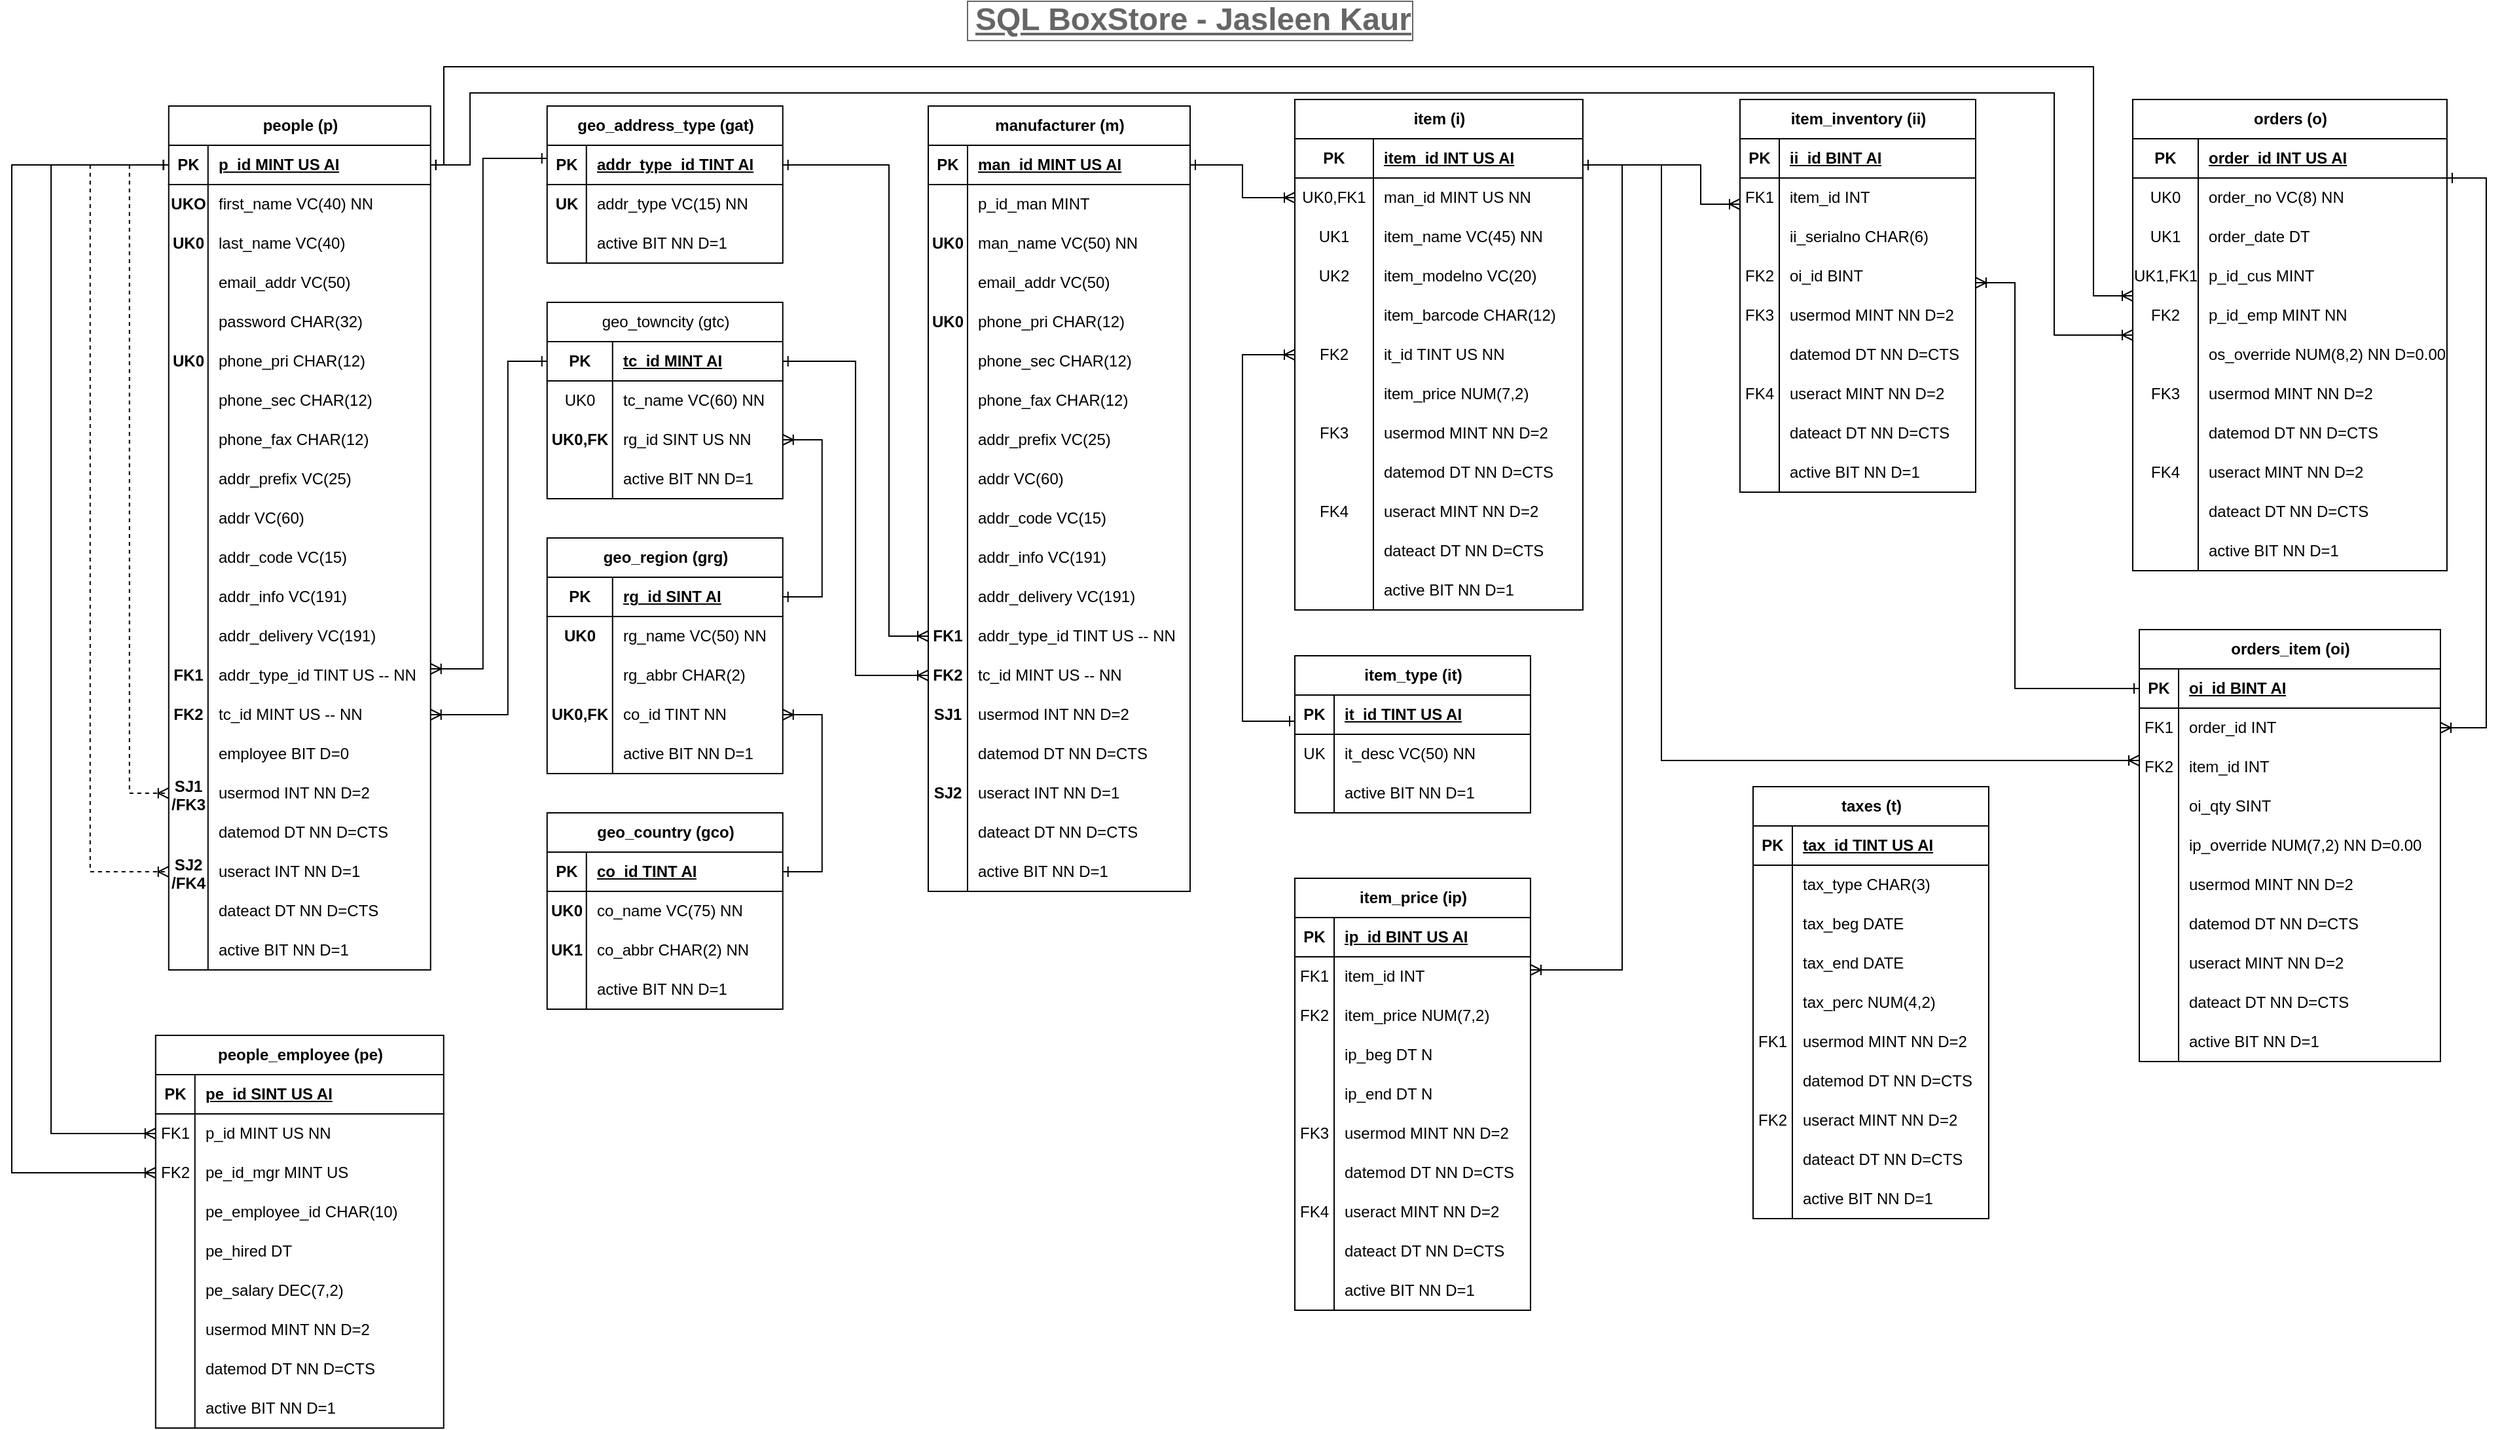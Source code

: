 <mxfile version="23.0.2" type="device">
  <diagram name="Page-1" id="a_4HhlyqrQQJl3WlwjeW">
    <mxGraphModel dx="2263" dy="1127" grid="0" gridSize="10" guides="1" tooltips="1" connect="1" arrows="1" fold="1" page="0" pageScale="1" pageWidth="850" pageHeight="1100" math="0" shadow="0">
      <root>
        <mxCell id="0" />
        <mxCell id="1" parent="0" />
        <mxCell id="ifjKWQcUHgyVcoJV9Lfl-1" value="people (p)" style="shape=table;startSize=30;container=1;collapsible=1;childLayout=tableLayout;fixedRows=1;rowLines=0;fontStyle=1;align=center;resizeLast=1;html=1;" parent="1" vertex="1">
          <mxGeometry x="259.88" y="90" width="200" height="660" as="geometry" />
        </mxCell>
        <mxCell id="ifjKWQcUHgyVcoJV9Lfl-2" value="" style="shape=tableRow;horizontal=0;startSize=0;swimlaneHead=0;swimlaneBody=0;fillColor=none;collapsible=0;dropTarget=0;points=[[0,0.5],[1,0.5]];portConstraint=eastwest;top=0;left=0;right=0;bottom=1;" parent="ifjKWQcUHgyVcoJV9Lfl-1" vertex="1">
          <mxGeometry y="30" width="200" height="30" as="geometry" />
        </mxCell>
        <mxCell id="ifjKWQcUHgyVcoJV9Lfl-3" value="PK" style="shape=partialRectangle;connectable=0;fillColor=none;top=0;left=0;bottom=0;right=0;fontStyle=1;overflow=hidden;whiteSpace=wrap;html=1;" parent="ifjKWQcUHgyVcoJV9Lfl-2" vertex="1">
          <mxGeometry width="30" height="30" as="geometry">
            <mxRectangle width="30" height="30" as="alternateBounds" />
          </mxGeometry>
        </mxCell>
        <mxCell id="ifjKWQcUHgyVcoJV9Lfl-4" value="p_id MINT US AI" style="shape=partialRectangle;connectable=0;fillColor=none;top=0;left=0;bottom=0;right=0;align=left;spacingLeft=6;fontStyle=5;overflow=hidden;whiteSpace=wrap;html=1;" parent="ifjKWQcUHgyVcoJV9Lfl-2" vertex="1">
          <mxGeometry x="30" width="170" height="30" as="geometry">
            <mxRectangle width="170" height="30" as="alternateBounds" />
          </mxGeometry>
        </mxCell>
        <mxCell id="ifjKWQcUHgyVcoJV9Lfl-5" value="" style="shape=tableRow;horizontal=0;startSize=0;swimlaneHead=0;swimlaneBody=0;fillColor=none;collapsible=0;dropTarget=0;points=[[0,0.5],[1,0.5]];portConstraint=eastwest;top=0;left=0;right=0;bottom=0;" parent="ifjKWQcUHgyVcoJV9Lfl-1" vertex="1">
          <mxGeometry y="60" width="200" height="30" as="geometry" />
        </mxCell>
        <mxCell id="ifjKWQcUHgyVcoJV9Lfl-6" value="UKO" style="shape=partialRectangle;connectable=0;fillColor=none;top=0;left=0;bottom=0;right=0;editable=1;overflow=hidden;whiteSpace=wrap;html=1;fontStyle=1" parent="ifjKWQcUHgyVcoJV9Lfl-5" vertex="1">
          <mxGeometry width="30" height="30" as="geometry">
            <mxRectangle width="30" height="30" as="alternateBounds" />
          </mxGeometry>
        </mxCell>
        <mxCell id="ifjKWQcUHgyVcoJV9Lfl-7" value="first_name VC(40) NN" style="shape=partialRectangle;connectable=0;fillColor=none;top=0;left=0;bottom=0;right=0;align=left;spacingLeft=6;overflow=hidden;whiteSpace=wrap;html=1;" parent="ifjKWQcUHgyVcoJV9Lfl-5" vertex="1">
          <mxGeometry x="30" width="170" height="30" as="geometry">
            <mxRectangle width="170" height="30" as="alternateBounds" />
          </mxGeometry>
        </mxCell>
        <mxCell id="ifjKWQcUHgyVcoJV9Lfl-8" value="" style="shape=tableRow;horizontal=0;startSize=0;swimlaneHead=0;swimlaneBody=0;fillColor=none;collapsible=0;dropTarget=0;points=[[0,0.5],[1,0.5]];portConstraint=eastwest;top=0;left=0;right=0;bottom=0;" parent="ifjKWQcUHgyVcoJV9Lfl-1" vertex="1">
          <mxGeometry y="90" width="200" height="30" as="geometry" />
        </mxCell>
        <mxCell id="ifjKWQcUHgyVcoJV9Lfl-9" value="UK0" style="shape=partialRectangle;connectable=0;fillColor=none;top=0;left=0;bottom=0;right=0;editable=1;overflow=hidden;whiteSpace=wrap;html=1;fontStyle=1" parent="ifjKWQcUHgyVcoJV9Lfl-8" vertex="1">
          <mxGeometry width="30" height="30" as="geometry">
            <mxRectangle width="30" height="30" as="alternateBounds" />
          </mxGeometry>
        </mxCell>
        <mxCell id="ifjKWQcUHgyVcoJV9Lfl-10" value="last_name VC(40)" style="shape=partialRectangle;connectable=0;fillColor=none;top=0;left=0;bottom=0;right=0;align=left;spacingLeft=6;overflow=hidden;whiteSpace=wrap;html=1;" parent="ifjKWQcUHgyVcoJV9Lfl-8" vertex="1">
          <mxGeometry x="30" width="170" height="30" as="geometry">
            <mxRectangle width="170" height="30" as="alternateBounds" />
          </mxGeometry>
        </mxCell>
        <mxCell id="ifjKWQcUHgyVcoJV9Lfl-11" value="" style="shape=tableRow;horizontal=0;startSize=0;swimlaneHead=0;swimlaneBody=0;fillColor=none;collapsible=0;dropTarget=0;points=[[0,0.5],[1,0.5]];portConstraint=eastwest;top=0;left=0;right=0;bottom=0;" parent="ifjKWQcUHgyVcoJV9Lfl-1" vertex="1">
          <mxGeometry y="120" width="200" height="30" as="geometry" />
        </mxCell>
        <mxCell id="ifjKWQcUHgyVcoJV9Lfl-12" value="" style="shape=partialRectangle;connectable=0;fillColor=none;top=0;left=0;bottom=0;right=0;editable=1;overflow=hidden;whiteSpace=wrap;html=1;fontStyle=1" parent="ifjKWQcUHgyVcoJV9Lfl-11" vertex="1">
          <mxGeometry width="30" height="30" as="geometry">
            <mxRectangle width="30" height="30" as="alternateBounds" />
          </mxGeometry>
        </mxCell>
        <mxCell id="ifjKWQcUHgyVcoJV9Lfl-13" value="email_addr VC(50)&amp;nbsp;" style="shape=partialRectangle;connectable=0;fillColor=none;top=0;left=0;bottom=0;right=0;align=left;spacingLeft=6;overflow=hidden;whiteSpace=wrap;html=1;" parent="ifjKWQcUHgyVcoJV9Lfl-11" vertex="1">
          <mxGeometry x="30" width="170" height="30" as="geometry">
            <mxRectangle width="170" height="30" as="alternateBounds" />
          </mxGeometry>
        </mxCell>
        <mxCell id="ifjKWQcUHgyVcoJV9Lfl-14" value="" style="shape=tableRow;horizontal=0;startSize=0;swimlaneHead=0;swimlaneBody=0;fillColor=none;collapsible=0;dropTarget=0;points=[[0,0.5],[1,0.5]];portConstraint=eastwest;top=0;left=0;right=0;bottom=0;" parent="ifjKWQcUHgyVcoJV9Lfl-1" vertex="1">
          <mxGeometry y="150" width="200" height="30" as="geometry" />
        </mxCell>
        <mxCell id="ifjKWQcUHgyVcoJV9Lfl-15" value="" style="shape=partialRectangle;connectable=0;fillColor=none;top=0;left=0;bottom=0;right=0;editable=1;overflow=hidden;whiteSpace=wrap;html=1;" parent="ifjKWQcUHgyVcoJV9Lfl-14" vertex="1">
          <mxGeometry width="30" height="30" as="geometry">
            <mxRectangle width="30" height="30" as="alternateBounds" />
          </mxGeometry>
        </mxCell>
        <mxCell id="ifjKWQcUHgyVcoJV9Lfl-16" value="password CHAR(32)" style="shape=partialRectangle;connectable=0;fillColor=none;top=0;left=0;bottom=0;right=0;align=left;spacingLeft=6;overflow=hidden;whiteSpace=wrap;html=1;" parent="ifjKWQcUHgyVcoJV9Lfl-14" vertex="1">
          <mxGeometry x="30" width="170" height="30" as="geometry">
            <mxRectangle width="170" height="30" as="alternateBounds" />
          </mxGeometry>
        </mxCell>
        <mxCell id="ifjKWQcUHgyVcoJV9Lfl-17" value="" style="shape=tableRow;horizontal=0;startSize=0;swimlaneHead=0;swimlaneBody=0;fillColor=none;collapsible=0;dropTarget=0;points=[[0,0.5],[1,0.5]];portConstraint=eastwest;top=0;left=0;right=0;bottom=0;" parent="ifjKWQcUHgyVcoJV9Lfl-1" vertex="1">
          <mxGeometry y="180" width="200" height="30" as="geometry" />
        </mxCell>
        <mxCell id="ifjKWQcUHgyVcoJV9Lfl-18" value="UK0" style="shape=partialRectangle;connectable=0;fillColor=none;top=0;left=0;bottom=0;right=0;editable=1;overflow=hidden;whiteSpace=wrap;html=1;fontStyle=1" parent="ifjKWQcUHgyVcoJV9Lfl-17" vertex="1">
          <mxGeometry width="30" height="30" as="geometry">
            <mxRectangle width="30" height="30" as="alternateBounds" />
          </mxGeometry>
        </mxCell>
        <mxCell id="ifjKWQcUHgyVcoJV9Lfl-19" value="phone_pri CHAR(12)&amp;nbsp;" style="shape=partialRectangle;connectable=0;fillColor=none;top=0;left=0;bottom=0;right=0;align=left;spacingLeft=6;overflow=hidden;whiteSpace=wrap;html=1;" parent="ifjKWQcUHgyVcoJV9Lfl-17" vertex="1">
          <mxGeometry x="30" width="170" height="30" as="geometry">
            <mxRectangle width="170" height="30" as="alternateBounds" />
          </mxGeometry>
        </mxCell>
        <mxCell id="ifjKWQcUHgyVcoJV9Lfl-20" value="" style="shape=tableRow;horizontal=0;startSize=0;swimlaneHead=0;swimlaneBody=0;fillColor=none;collapsible=0;dropTarget=0;points=[[0,0.5],[1,0.5]];portConstraint=eastwest;top=0;left=0;right=0;bottom=0;" parent="ifjKWQcUHgyVcoJV9Lfl-1" vertex="1">
          <mxGeometry y="210" width="200" height="30" as="geometry" />
        </mxCell>
        <mxCell id="ifjKWQcUHgyVcoJV9Lfl-21" value="" style="shape=partialRectangle;connectable=0;fillColor=none;top=0;left=0;bottom=0;right=0;editable=1;overflow=hidden;whiteSpace=wrap;html=1;" parent="ifjKWQcUHgyVcoJV9Lfl-20" vertex="1">
          <mxGeometry width="30" height="30" as="geometry">
            <mxRectangle width="30" height="30" as="alternateBounds" />
          </mxGeometry>
        </mxCell>
        <mxCell id="ifjKWQcUHgyVcoJV9Lfl-22" value="phone_sec CHAR(12)" style="shape=partialRectangle;connectable=0;fillColor=none;top=0;left=0;bottom=0;right=0;align=left;spacingLeft=6;overflow=hidden;whiteSpace=wrap;html=1;" parent="ifjKWQcUHgyVcoJV9Lfl-20" vertex="1">
          <mxGeometry x="30" width="170" height="30" as="geometry">
            <mxRectangle width="170" height="30" as="alternateBounds" />
          </mxGeometry>
        </mxCell>
        <mxCell id="ifjKWQcUHgyVcoJV9Lfl-23" value="" style="shape=tableRow;horizontal=0;startSize=0;swimlaneHead=0;swimlaneBody=0;fillColor=none;collapsible=0;dropTarget=0;points=[[0,0.5],[1,0.5]];portConstraint=eastwest;top=0;left=0;right=0;bottom=0;" parent="ifjKWQcUHgyVcoJV9Lfl-1" vertex="1">
          <mxGeometry y="240" width="200" height="30" as="geometry" />
        </mxCell>
        <mxCell id="ifjKWQcUHgyVcoJV9Lfl-24" value="" style="shape=partialRectangle;connectable=0;fillColor=none;top=0;left=0;bottom=0;right=0;editable=1;overflow=hidden;whiteSpace=wrap;html=1;" parent="ifjKWQcUHgyVcoJV9Lfl-23" vertex="1">
          <mxGeometry width="30" height="30" as="geometry">
            <mxRectangle width="30" height="30" as="alternateBounds" />
          </mxGeometry>
        </mxCell>
        <mxCell id="ifjKWQcUHgyVcoJV9Lfl-25" value="phone_fax CHAR(12)" style="shape=partialRectangle;connectable=0;fillColor=none;top=0;left=0;bottom=0;right=0;align=left;spacingLeft=6;overflow=hidden;whiteSpace=wrap;html=1;" parent="ifjKWQcUHgyVcoJV9Lfl-23" vertex="1">
          <mxGeometry x="30" width="170" height="30" as="geometry">
            <mxRectangle width="170" height="30" as="alternateBounds" />
          </mxGeometry>
        </mxCell>
        <mxCell id="ifjKWQcUHgyVcoJV9Lfl-26" value="" style="shape=tableRow;horizontal=0;startSize=0;swimlaneHead=0;swimlaneBody=0;fillColor=none;collapsible=0;dropTarget=0;points=[[0,0.5],[1,0.5]];portConstraint=eastwest;top=0;left=0;right=0;bottom=0;" parent="ifjKWQcUHgyVcoJV9Lfl-1" vertex="1">
          <mxGeometry y="270" width="200" height="30" as="geometry" />
        </mxCell>
        <mxCell id="ifjKWQcUHgyVcoJV9Lfl-27" value="" style="shape=partialRectangle;connectable=0;fillColor=none;top=0;left=0;bottom=0;right=0;editable=1;overflow=hidden;whiteSpace=wrap;html=1;" parent="ifjKWQcUHgyVcoJV9Lfl-26" vertex="1">
          <mxGeometry width="30" height="30" as="geometry">
            <mxRectangle width="30" height="30" as="alternateBounds" />
          </mxGeometry>
        </mxCell>
        <mxCell id="ifjKWQcUHgyVcoJV9Lfl-28" value="addr_prefix VC(25)" style="shape=partialRectangle;connectable=0;fillColor=none;top=0;left=0;bottom=0;right=0;align=left;spacingLeft=6;overflow=hidden;whiteSpace=wrap;html=1;" parent="ifjKWQcUHgyVcoJV9Lfl-26" vertex="1">
          <mxGeometry x="30" width="170" height="30" as="geometry">
            <mxRectangle width="170" height="30" as="alternateBounds" />
          </mxGeometry>
        </mxCell>
        <mxCell id="ifjKWQcUHgyVcoJV9Lfl-29" value="" style="shape=tableRow;horizontal=0;startSize=0;swimlaneHead=0;swimlaneBody=0;fillColor=none;collapsible=0;dropTarget=0;points=[[0,0.5],[1,0.5]];portConstraint=eastwest;top=0;left=0;right=0;bottom=0;" parent="ifjKWQcUHgyVcoJV9Lfl-1" vertex="1">
          <mxGeometry y="300" width="200" height="30" as="geometry" />
        </mxCell>
        <mxCell id="ifjKWQcUHgyVcoJV9Lfl-30" value="" style="shape=partialRectangle;connectable=0;fillColor=none;top=0;left=0;bottom=0;right=0;editable=1;overflow=hidden;whiteSpace=wrap;html=1;" parent="ifjKWQcUHgyVcoJV9Lfl-29" vertex="1">
          <mxGeometry width="30" height="30" as="geometry">
            <mxRectangle width="30" height="30" as="alternateBounds" />
          </mxGeometry>
        </mxCell>
        <mxCell id="ifjKWQcUHgyVcoJV9Lfl-31" value="addr VC(60)" style="shape=partialRectangle;connectable=0;fillColor=none;top=0;left=0;bottom=0;right=0;align=left;spacingLeft=6;overflow=hidden;whiteSpace=wrap;html=1;" parent="ifjKWQcUHgyVcoJV9Lfl-29" vertex="1">
          <mxGeometry x="30" width="170" height="30" as="geometry">
            <mxRectangle width="170" height="30" as="alternateBounds" />
          </mxGeometry>
        </mxCell>
        <mxCell id="ifjKWQcUHgyVcoJV9Lfl-32" value="" style="shape=tableRow;horizontal=0;startSize=0;swimlaneHead=0;swimlaneBody=0;fillColor=none;collapsible=0;dropTarget=0;points=[[0,0.5],[1,0.5]];portConstraint=eastwest;top=0;left=0;right=0;bottom=0;" parent="ifjKWQcUHgyVcoJV9Lfl-1" vertex="1">
          <mxGeometry y="330" width="200" height="30" as="geometry" />
        </mxCell>
        <mxCell id="ifjKWQcUHgyVcoJV9Lfl-33" value="" style="shape=partialRectangle;connectable=0;fillColor=none;top=0;left=0;bottom=0;right=0;editable=1;overflow=hidden;whiteSpace=wrap;html=1;" parent="ifjKWQcUHgyVcoJV9Lfl-32" vertex="1">
          <mxGeometry width="30" height="30" as="geometry">
            <mxRectangle width="30" height="30" as="alternateBounds" />
          </mxGeometry>
        </mxCell>
        <mxCell id="ifjKWQcUHgyVcoJV9Lfl-34" value="addr_code VC(15)" style="shape=partialRectangle;connectable=0;fillColor=none;top=0;left=0;bottom=0;right=0;align=left;spacingLeft=6;overflow=hidden;whiteSpace=wrap;html=1;" parent="ifjKWQcUHgyVcoJV9Lfl-32" vertex="1">
          <mxGeometry x="30" width="170" height="30" as="geometry">
            <mxRectangle width="170" height="30" as="alternateBounds" />
          </mxGeometry>
        </mxCell>
        <mxCell id="ifjKWQcUHgyVcoJV9Lfl-35" value="" style="shape=tableRow;horizontal=0;startSize=0;swimlaneHead=0;swimlaneBody=0;fillColor=none;collapsible=0;dropTarget=0;points=[[0,0.5],[1,0.5]];portConstraint=eastwest;top=0;left=0;right=0;bottom=0;" parent="ifjKWQcUHgyVcoJV9Lfl-1" vertex="1">
          <mxGeometry y="360" width="200" height="30" as="geometry" />
        </mxCell>
        <mxCell id="ifjKWQcUHgyVcoJV9Lfl-36" value="" style="shape=partialRectangle;connectable=0;fillColor=none;top=0;left=0;bottom=0;right=0;editable=1;overflow=hidden;whiteSpace=wrap;html=1;" parent="ifjKWQcUHgyVcoJV9Lfl-35" vertex="1">
          <mxGeometry width="30" height="30" as="geometry">
            <mxRectangle width="30" height="30" as="alternateBounds" />
          </mxGeometry>
        </mxCell>
        <mxCell id="ifjKWQcUHgyVcoJV9Lfl-37" value="addr_info VC(191)" style="shape=partialRectangle;connectable=0;fillColor=none;top=0;left=0;bottom=0;right=0;align=left;spacingLeft=6;overflow=hidden;whiteSpace=wrap;html=1;" parent="ifjKWQcUHgyVcoJV9Lfl-35" vertex="1">
          <mxGeometry x="30" width="170" height="30" as="geometry">
            <mxRectangle width="170" height="30" as="alternateBounds" />
          </mxGeometry>
        </mxCell>
        <mxCell id="ifjKWQcUHgyVcoJV9Lfl-38" value="" style="shape=tableRow;horizontal=0;startSize=0;swimlaneHead=0;swimlaneBody=0;fillColor=none;collapsible=0;dropTarget=0;points=[[0,0.5],[1,0.5]];portConstraint=eastwest;top=0;left=0;right=0;bottom=0;" parent="ifjKWQcUHgyVcoJV9Lfl-1" vertex="1">
          <mxGeometry y="390" width="200" height="30" as="geometry" />
        </mxCell>
        <mxCell id="ifjKWQcUHgyVcoJV9Lfl-39" value="" style="shape=partialRectangle;connectable=0;fillColor=none;top=0;left=0;bottom=0;right=0;editable=1;overflow=hidden;whiteSpace=wrap;html=1;" parent="ifjKWQcUHgyVcoJV9Lfl-38" vertex="1">
          <mxGeometry width="30" height="30" as="geometry">
            <mxRectangle width="30" height="30" as="alternateBounds" />
          </mxGeometry>
        </mxCell>
        <mxCell id="ifjKWQcUHgyVcoJV9Lfl-40" value="addr_delivery VC(191)" style="shape=partialRectangle;connectable=0;fillColor=none;top=0;left=0;bottom=0;right=0;align=left;spacingLeft=6;overflow=hidden;whiteSpace=wrap;html=1;" parent="ifjKWQcUHgyVcoJV9Lfl-38" vertex="1">
          <mxGeometry x="30" width="170" height="30" as="geometry">
            <mxRectangle width="170" height="30" as="alternateBounds" />
          </mxGeometry>
        </mxCell>
        <mxCell id="ifjKWQcUHgyVcoJV9Lfl-41" value="" style="shape=tableRow;horizontal=0;startSize=0;swimlaneHead=0;swimlaneBody=0;fillColor=none;collapsible=0;dropTarget=0;points=[[0,0.5],[1,0.5]];portConstraint=eastwest;top=0;left=0;right=0;bottom=0;" parent="ifjKWQcUHgyVcoJV9Lfl-1" vertex="1">
          <mxGeometry y="420" width="200" height="30" as="geometry" />
        </mxCell>
        <mxCell id="ifjKWQcUHgyVcoJV9Lfl-42" value="FK1" style="shape=partialRectangle;connectable=0;fillColor=none;top=0;left=0;bottom=0;right=0;editable=1;overflow=hidden;whiteSpace=wrap;html=1;fontStyle=1" parent="ifjKWQcUHgyVcoJV9Lfl-41" vertex="1">
          <mxGeometry width="30" height="30" as="geometry">
            <mxRectangle width="30" height="30" as="alternateBounds" />
          </mxGeometry>
        </mxCell>
        <mxCell id="ifjKWQcUHgyVcoJV9Lfl-43" value="addr_type_id TINT US -- NN" style="shape=partialRectangle;connectable=0;fillColor=none;top=0;left=0;bottom=0;right=0;align=left;spacingLeft=6;overflow=hidden;whiteSpace=wrap;html=1;" parent="ifjKWQcUHgyVcoJV9Lfl-41" vertex="1">
          <mxGeometry x="30" width="170" height="30" as="geometry">
            <mxRectangle width="170" height="30" as="alternateBounds" />
          </mxGeometry>
        </mxCell>
        <mxCell id="ifjKWQcUHgyVcoJV9Lfl-44" value="" style="shape=tableRow;horizontal=0;startSize=0;swimlaneHead=0;swimlaneBody=0;fillColor=none;collapsible=0;dropTarget=0;points=[[0,0.5],[1,0.5]];portConstraint=eastwest;top=0;left=0;right=0;bottom=0;" parent="ifjKWQcUHgyVcoJV9Lfl-1" vertex="1">
          <mxGeometry y="450" width="200" height="30" as="geometry" />
        </mxCell>
        <mxCell id="ifjKWQcUHgyVcoJV9Lfl-45" value="FK2" style="shape=partialRectangle;connectable=0;fillColor=none;top=0;left=0;bottom=0;right=0;editable=1;overflow=hidden;whiteSpace=wrap;html=1;fontStyle=1" parent="ifjKWQcUHgyVcoJV9Lfl-44" vertex="1">
          <mxGeometry width="30" height="30" as="geometry">
            <mxRectangle width="30" height="30" as="alternateBounds" />
          </mxGeometry>
        </mxCell>
        <mxCell id="ifjKWQcUHgyVcoJV9Lfl-46" value="tc_id MINT US -- NN" style="shape=partialRectangle;connectable=0;fillColor=none;top=0;left=0;bottom=0;right=0;align=left;spacingLeft=6;overflow=hidden;whiteSpace=wrap;html=1;" parent="ifjKWQcUHgyVcoJV9Lfl-44" vertex="1">
          <mxGeometry x="30" width="170" height="30" as="geometry">
            <mxRectangle width="170" height="30" as="alternateBounds" />
          </mxGeometry>
        </mxCell>
        <mxCell id="ifjKWQcUHgyVcoJV9Lfl-47" value="" style="shape=tableRow;horizontal=0;startSize=0;swimlaneHead=0;swimlaneBody=0;fillColor=none;collapsible=0;dropTarget=0;points=[[0,0.5],[1,0.5]];portConstraint=eastwest;top=0;left=0;right=0;bottom=0;" parent="ifjKWQcUHgyVcoJV9Lfl-1" vertex="1">
          <mxGeometry y="480" width="200" height="30" as="geometry" />
        </mxCell>
        <mxCell id="ifjKWQcUHgyVcoJV9Lfl-48" value="" style="shape=partialRectangle;connectable=0;fillColor=none;top=0;left=0;bottom=0;right=0;editable=1;overflow=hidden;whiteSpace=wrap;html=1;" parent="ifjKWQcUHgyVcoJV9Lfl-47" vertex="1">
          <mxGeometry width="30" height="30" as="geometry">
            <mxRectangle width="30" height="30" as="alternateBounds" />
          </mxGeometry>
        </mxCell>
        <mxCell id="ifjKWQcUHgyVcoJV9Lfl-49" value="employee BIT D=0" style="shape=partialRectangle;connectable=0;fillColor=none;top=0;left=0;bottom=0;right=0;align=left;spacingLeft=6;overflow=hidden;whiteSpace=wrap;html=1;" parent="ifjKWQcUHgyVcoJV9Lfl-47" vertex="1">
          <mxGeometry x="30" width="170" height="30" as="geometry">
            <mxRectangle width="170" height="30" as="alternateBounds" />
          </mxGeometry>
        </mxCell>
        <mxCell id="ifjKWQcUHgyVcoJV9Lfl-50" value="" style="shape=tableRow;horizontal=0;startSize=0;swimlaneHead=0;swimlaneBody=0;fillColor=none;collapsible=0;dropTarget=0;points=[[0,0.5],[1,0.5]];portConstraint=eastwest;top=0;left=0;right=0;bottom=0;" parent="ifjKWQcUHgyVcoJV9Lfl-1" vertex="1">
          <mxGeometry y="510" width="200" height="30" as="geometry" />
        </mxCell>
        <mxCell id="ifjKWQcUHgyVcoJV9Lfl-51" value="SJ1&lt;br&gt;/FK3" style="shape=partialRectangle;connectable=0;fillColor=none;top=0;left=0;bottom=0;right=0;editable=1;overflow=hidden;whiteSpace=wrap;html=1;fontStyle=1" parent="ifjKWQcUHgyVcoJV9Lfl-50" vertex="1">
          <mxGeometry width="30" height="30" as="geometry">
            <mxRectangle width="30" height="30" as="alternateBounds" />
          </mxGeometry>
        </mxCell>
        <mxCell id="ifjKWQcUHgyVcoJV9Lfl-52" value="usermod INT NN D=2" style="shape=partialRectangle;connectable=0;fillColor=none;top=0;left=0;bottom=0;right=0;align=left;spacingLeft=6;overflow=hidden;whiteSpace=wrap;html=1;" parent="ifjKWQcUHgyVcoJV9Lfl-50" vertex="1">
          <mxGeometry x="30" width="170" height="30" as="geometry">
            <mxRectangle width="170" height="30" as="alternateBounds" />
          </mxGeometry>
        </mxCell>
        <mxCell id="ifjKWQcUHgyVcoJV9Lfl-53" value="" style="shape=tableRow;horizontal=0;startSize=0;swimlaneHead=0;swimlaneBody=0;fillColor=none;collapsible=0;dropTarget=0;points=[[0,0.5],[1,0.5]];portConstraint=eastwest;top=0;left=0;right=0;bottom=0;" parent="ifjKWQcUHgyVcoJV9Lfl-1" vertex="1">
          <mxGeometry y="540" width="200" height="30" as="geometry" />
        </mxCell>
        <mxCell id="ifjKWQcUHgyVcoJV9Lfl-54" value="" style="shape=partialRectangle;connectable=0;fillColor=none;top=0;left=0;bottom=0;right=0;editable=1;overflow=hidden;whiteSpace=wrap;html=1;" parent="ifjKWQcUHgyVcoJV9Lfl-53" vertex="1">
          <mxGeometry width="30" height="30" as="geometry">
            <mxRectangle width="30" height="30" as="alternateBounds" />
          </mxGeometry>
        </mxCell>
        <mxCell id="ifjKWQcUHgyVcoJV9Lfl-55" value="datemod DT NN D=CTS" style="shape=partialRectangle;connectable=0;fillColor=none;top=0;left=0;bottom=0;right=0;align=left;spacingLeft=6;overflow=hidden;whiteSpace=wrap;html=1;" parent="ifjKWQcUHgyVcoJV9Lfl-53" vertex="1">
          <mxGeometry x="30" width="170" height="30" as="geometry">
            <mxRectangle width="170" height="30" as="alternateBounds" />
          </mxGeometry>
        </mxCell>
        <mxCell id="ifjKWQcUHgyVcoJV9Lfl-56" value="" style="shape=tableRow;horizontal=0;startSize=0;swimlaneHead=0;swimlaneBody=0;fillColor=none;collapsible=0;dropTarget=0;points=[[0,0.5],[1,0.5]];portConstraint=eastwest;top=0;left=0;right=0;bottom=0;" parent="ifjKWQcUHgyVcoJV9Lfl-1" vertex="1">
          <mxGeometry y="570" width="200" height="30" as="geometry" />
        </mxCell>
        <mxCell id="ifjKWQcUHgyVcoJV9Lfl-57" value="SJ2&lt;br&gt;/FK4" style="shape=partialRectangle;connectable=0;fillColor=none;top=0;left=0;bottom=0;right=0;editable=1;overflow=hidden;whiteSpace=wrap;html=1;fontStyle=1" parent="ifjKWQcUHgyVcoJV9Lfl-56" vertex="1">
          <mxGeometry width="30" height="30" as="geometry">
            <mxRectangle width="30" height="30" as="alternateBounds" />
          </mxGeometry>
        </mxCell>
        <mxCell id="ifjKWQcUHgyVcoJV9Lfl-58" value="useract INT NN D=1" style="shape=partialRectangle;connectable=0;fillColor=none;top=0;left=0;bottom=0;right=0;align=left;spacingLeft=6;overflow=hidden;whiteSpace=wrap;html=1;" parent="ifjKWQcUHgyVcoJV9Lfl-56" vertex="1">
          <mxGeometry x="30" width="170" height="30" as="geometry">
            <mxRectangle width="170" height="30" as="alternateBounds" />
          </mxGeometry>
        </mxCell>
        <mxCell id="ifjKWQcUHgyVcoJV9Lfl-59" value="" style="shape=tableRow;horizontal=0;startSize=0;swimlaneHead=0;swimlaneBody=0;fillColor=none;collapsible=0;dropTarget=0;points=[[0,0.5],[1,0.5]];portConstraint=eastwest;top=0;left=0;right=0;bottom=0;" parent="ifjKWQcUHgyVcoJV9Lfl-1" vertex="1">
          <mxGeometry y="600" width="200" height="30" as="geometry" />
        </mxCell>
        <mxCell id="ifjKWQcUHgyVcoJV9Lfl-60" value="" style="shape=partialRectangle;connectable=0;fillColor=none;top=0;left=0;bottom=0;right=0;editable=1;overflow=hidden;whiteSpace=wrap;html=1;" parent="ifjKWQcUHgyVcoJV9Lfl-59" vertex="1">
          <mxGeometry width="30" height="30" as="geometry">
            <mxRectangle width="30" height="30" as="alternateBounds" />
          </mxGeometry>
        </mxCell>
        <mxCell id="ifjKWQcUHgyVcoJV9Lfl-61" value="dateact DT NN D=CTS" style="shape=partialRectangle;connectable=0;fillColor=none;top=0;left=0;bottom=0;right=0;align=left;spacingLeft=6;overflow=hidden;whiteSpace=wrap;html=1;" parent="ifjKWQcUHgyVcoJV9Lfl-59" vertex="1">
          <mxGeometry x="30" width="170" height="30" as="geometry">
            <mxRectangle width="170" height="30" as="alternateBounds" />
          </mxGeometry>
        </mxCell>
        <mxCell id="ifjKWQcUHgyVcoJV9Lfl-62" value="" style="shape=tableRow;horizontal=0;startSize=0;swimlaneHead=0;swimlaneBody=0;fillColor=none;collapsible=0;dropTarget=0;points=[[0,0.5],[1,0.5]];portConstraint=eastwest;top=0;left=0;right=0;bottom=0;" parent="ifjKWQcUHgyVcoJV9Lfl-1" vertex="1">
          <mxGeometry y="630" width="200" height="30" as="geometry" />
        </mxCell>
        <mxCell id="ifjKWQcUHgyVcoJV9Lfl-63" value="" style="shape=partialRectangle;connectable=0;fillColor=none;top=0;left=0;bottom=0;right=0;editable=1;overflow=hidden;whiteSpace=wrap;html=1;" parent="ifjKWQcUHgyVcoJV9Lfl-62" vertex="1">
          <mxGeometry width="30" height="30" as="geometry">
            <mxRectangle width="30" height="30" as="alternateBounds" />
          </mxGeometry>
        </mxCell>
        <mxCell id="ifjKWQcUHgyVcoJV9Lfl-64" value="active BIT NN D=1" style="shape=partialRectangle;connectable=0;fillColor=none;top=0;left=0;bottom=0;right=0;align=left;spacingLeft=6;overflow=hidden;whiteSpace=wrap;html=1;" parent="ifjKWQcUHgyVcoJV9Lfl-62" vertex="1">
          <mxGeometry x="30" width="170" height="30" as="geometry">
            <mxRectangle width="170" height="30" as="alternateBounds" />
          </mxGeometry>
        </mxCell>
        <mxCell id="ifjKWQcUHgyVcoJV9Lfl-65" value="" style="edgeStyle=elbowEdgeStyle;fontSize=12;html=1;endArrow=ERoneToMany;rounded=0;startArrow=ERone;startFill=0;dashed=1;" parent="ifjKWQcUHgyVcoJV9Lfl-1" source="ifjKWQcUHgyVcoJV9Lfl-2" target="ifjKWQcUHgyVcoJV9Lfl-50" edge="1">
          <mxGeometry width="100" height="100" relative="1" as="geometry">
            <mxPoint x="140" y="330" as="sourcePoint" />
            <mxPoint x="240" y="230" as="targetPoint" />
            <Array as="points">
              <mxPoint x="-30" y="280" />
            </Array>
          </mxGeometry>
        </mxCell>
        <mxCell id="ifjKWQcUHgyVcoJV9Lfl-66" value="" style="edgeStyle=elbowEdgeStyle;fontSize=12;html=1;endArrow=ERoneToMany;rounded=0;startArrow=ERone;startFill=0;dashed=1;" parent="ifjKWQcUHgyVcoJV9Lfl-1" source="ifjKWQcUHgyVcoJV9Lfl-2" target="ifjKWQcUHgyVcoJV9Lfl-56" edge="1">
          <mxGeometry width="100" height="100" relative="1" as="geometry">
            <mxPoint x="-20" y="60" as="sourcePoint" />
            <mxPoint x="-20" y="540" as="targetPoint" />
            <Array as="points">
              <mxPoint x="-60" y="320" />
            </Array>
          </mxGeometry>
        </mxCell>
        <mxCell id="ifjKWQcUHgyVcoJV9Lfl-67" value="geo_country (gco)" style="shape=table;startSize=30;container=1;collapsible=1;childLayout=tableLayout;fixedRows=1;rowLines=0;fontStyle=1;align=center;resizeLast=1;html=1;" parent="1" vertex="1">
          <mxGeometry x="548.88" y="630" width="180" height="150" as="geometry" />
        </mxCell>
        <mxCell id="ifjKWQcUHgyVcoJV9Lfl-68" value="" style="shape=tableRow;horizontal=0;startSize=0;swimlaneHead=0;swimlaneBody=0;fillColor=none;collapsible=0;dropTarget=0;points=[[0,0.5],[1,0.5]];portConstraint=eastwest;top=0;left=0;right=0;bottom=1;" parent="ifjKWQcUHgyVcoJV9Lfl-67" vertex="1">
          <mxGeometry y="30" width="180" height="30" as="geometry" />
        </mxCell>
        <mxCell id="ifjKWQcUHgyVcoJV9Lfl-69" value="PK" style="shape=partialRectangle;connectable=0;fillColor=none;top=0;left=0;bottom=0;right=0;fontStyle=1;overflow=hidden;whiteSpace=wrap;html=1;" parent="ifjKWQcUHgyVcoJV9Lfl-68" vertex="1">
          <mxGeometry width="30" height="30" as="geometry">
            <mxRectangle width="30" height="30" as="alternateBounds" />
          </mxGeometry>
        </mxCell>
        <mxCell id="ifjKWQcUHgyVcoJV9Lfl-70" value="co_id TINT AI" style="shape=partialRectangle;connectable=0;fillColor=none;top=0;left=0;bottom=0;right=0;align=left;spacingLeft=6;fontStyle=5;overflow=hidden;whiteSpace=wrap;html=1;" parent="ifjKWQcUHgyVcoJV9Lfl-68" vertex="1">
          <mxGeometry x="30" width="150" height="30" as="geometry">
            <mxRectangle width="150" height="30" as="alternateBounds" />
          </mxGeometry>
        </mxCell>
        <mxCell id="ifjKWQcUHgyVcoJV9Lfl-71" value="" style="shape=tableRow;horizontal=0;startSize=0;swimlaneHead=0;swimlaneBody=0;fillColor=none;collapsible=0;dropTarget=0;points=[[0,0.5],[1,0.5]];portConstraint=eastwest;top=0;left=0;right=0;bottom=0;" parent="ifjKWQcUHgyVcoJV9Lfl-67" vertex="1">
          <mxGeometry y="60" width="180" height="30" as="geometry" />
        </mxCell>
        <mxCell id="ifjKWQcUHgyVcoJV9Lfl-72" value="UK0" style="shape=partialRectangle;connectable=0;fillColor=none;top=0;left=0;bottom=0;right=0;editable=1;overflow=hidden;whiteSpace=wrap;html=1;fontStyle=1" parent="ifjKWQcUHgyVcoJV9Lfl-71" vertex="1">
          <mxGeometry width="30" height="30" as="geometry">
            <mxRectangle width="30" height="30" as="alternateBounds" />
          </mxGeometry>
        </mxCell>
        <mxCell id="ifjKWQcUHgyVcoJV9Lfl-73" value="co_name VC(75) NN" style="shape=partialRectangle;connectable=0;fillColor=none;top=0;left=0;bottom=0;right=0;align=left;spacingLeft=6;overflow=hidden;whiteSpace=wrap;html=1;" parent="ifjKWQcUHgyVcoJV9Lfl-71" vertex="1">
          <mxGeometry x="30" width="150" height="30" as="geometry">
            <mxRectangle width="150" height="30" as="alternateBounds" />
          </mxGeometry>
        </mxCell>
        <mxCell id="ifjKWQcUHgyVcoJV9Lfl-74" value="" style="shape=tableRow;horizontal=0;startSize=0;swimlaneHead=0;swimlaneBody=0;fillColor=none;collapsible=0;dropTarget=0;points=[[0,0.5],[1,0.5]];portConstraint=eastwest;top=0;left=0;right=0;bottom=0;" parent="ifjKWQcUHgyVcoJV9Lfl-67" vertex="1">
          <mxGeometry y="90" width="180" height="30" as="geometry" />
        </mxCell>
        <mxCell id="ifjKWQcUHgyVcoJV9Lfl-75" value="UK1" style="shape=partialRectangle;connectable=0;fillColor=none;top=0;left=0;bottom=0;right=0;editable=1;overflow=hidden;whiteSpace=wrap;html=1;fontStyle=1" parent="ifjKWQcUHgyVcoJV9Lfl-74" vertex="1">
          <mxGeometry width="30" height="30" as="geometry">
            <mxRectangle width="30" height="30" as="alternateBounds" />
          </mxGeometry>
        </mxCell>
        <mxCell id="ifjKWQcUHgyVcoJV9Lfl-76" value="co_abbr CHAR(2) NN" style="shape=partialRectangle;connectable=0;fillColor=none;top=0;left=0;bottom=0;right=0;align=left;spacingLeft=6;overflow=hidden;whiteSpace=wrap;html=1;" parent="ifjKWQcUHgyVcoJV9Lfl-74" vertex="1">
          <mxGeometry x="30" width="150" height="30" as="geometry">
            <mxRectangle width="150" height="30" as="alternateBounds" />
          </mxGeometry>
        </mxCell>
        <mxCell id="ifjKWQcUHgyVcoJV9Lfl-77" value="" style="shape=tableRow;horizontal=0;startSize=0;swimlaneHead=0;swimlaneBody=0;fillColor=none;collapsible=0;dropTarget=0;points=[[0,0.5],[1,0.5]];portConstraint=eastwest;top=0;left=0;right=0;bottom=0;" parent="ifjKWQcUHgyVcoJV9Lfl-67" vertex="1">
          <mxGeometry y="120" width="180" height="30" as="geometry" />
        </mxCell>
        <mxCell id="ifjKWQcUHgyVcoJV9Lfl-78" value="" style="shape=partialRectangle;connectable=0;fillColor=none;top=0;left=0;bottom=0;right=0;editable=1;overflow=hidden;whiteSpace=wrap;html=1;" parent="ifjKWQcUHgyVcoJV9Lfl-77" vertex="1">
          <mxGeometry width="30" height="30" as="geometry">
            <mxRectangle width="30" height="30" as="alternateBounds" />
          </mxGeometry>
        </mxCell>
        <mxCell id="ifjKWQcUHgyVcoJV9Lfl-79" value="active BIT NN D=1" style="shape=partialRectangle;connectable=0;fillColor=none;top=0;left=0;bottom=0;right=0;align=left;spacingLeft=6;overflow=hidden;whiteSpace=wrap;html=1;" parent="ifjKWQcUHgyVcoJV9Lfl-77" vertex="1">
          <mxGeometry x="30" width="150" height="30" as="geometry">
            <mxRectangle width="150" height="30" as="alternateBounds" />
          </mxGeometry>
        </mxCell>
        <mxCell id="ifjKWQcUHgyVcoJV9Lfl-80" value="geo_region (grg)" style="shape=table;startSize=30;container=1;collapsible=1;childLayout=tableLayout;fixedRows=1;rowLines=0;fontStyle=1;align=center;resizeLast=1;html=1;" parent="1" vertex="1">
          <mxGeometry x="548.88" y="420" width="180" height="180" as="geometry" />
        </mxCell>
        <mxCell id="ifjKWQcUHgyVcoJV9Lfl-81" value="" style="shape=tableRow;horizontal=0;startSize=0;swimlaneHead=0;swimlaneBody=0;fillColor=none;collapsible=0;dropTarget=0;points=[[0,0.5],[1,0.5]];portConstraint=eastwest;top=0;left=0;right=0;bottom=1;" parent="ifjKWQcUHgyVcoJV9Lfl-80" vertex="1">
          <mxGeometry y="30" width="180" height="30" as="geometry" />
        </mxCell>
        <mxCell id="ifjKWQcUHgyVcoJV9Lfl-82" value="PK" style="shape=partialRectangle;connectable=0;fillColor=none;top=0;left=0;bottom=0;right=0;fontStyle=1;overflow=hidden;whiteSpace=wrap;html=1;" parent="ifjKWQcUHgyVcoJV9Lfl-81" vertex="1">
          <mxGeometry width="50" height="30" as="geometry">
            <mxRectangle width="50" height="30" as="alternateBounds" />
          </mxGeometry>
        </mxCell>
        <mxCell id="ifjKWQcUHgyVcoJV9Lfl-83" value="rg_id SINT AI" style="shape=partialRectangle;connectable=0;fillColor=none;top=0;left=0;bottom=0;right=0;align=left;spacingLeft=6;fontStyle=5;overflow=hidden;whiteSpace=wrap;html=1;" parent="ifjKWQcUHgyVcoJV9Lfl-81" vertex="1">
          <mxGeometry x="50" width="130" height="30" as="geometry">
            <mxRectangle width="130" height="30" as="alternateBounds" />
          </mxGeometry>
        </mxCell>
        <mxCell id="ifjKWQcUHgyVcoJV9Lfl-84" value="" style="shape=tableRow;horizontal=0;startSize=0;swimlaneHead=0;swimlaneBody=0;fillColor=none;collapsible=0;dropTarget=0;points=[[0,0.5],[1,0.5]];portConstraint=eastwest;top=0;left=0;right=0;bottom=0;" parent="ifjKWQcUHgyVcoJV9Lfl-80" vertex="1">
          <mxGeometry y="60" width="180" height="30" as="geometry" />
        </mxCell>
        <mxCell id="ifjKWQcUHgyVcoJV9Lfl-85" value="UK0" style="shape=partialRectangle;connectable=0;fillColor=none;top=0;left=0;bottom=0;right=0;editable=1;overflow=hidden;whiteSpace=wrap;html=1;fontStyle=1" parent="ifjKWQcUHgyVcoJV9Lfl-84" vertex="1">
          <mxGeometry width="50" height="30" as="geometry">
            <mxRectangle width="50" height="30" as="alternateBounds" />
          </mxGeometry>
        </mxCell>
        <mxCell id="ifjKWQcUHgyVcoJV9Lfl-86" value="rg_name VC(50) NN" style="shape=partialRectangle;connectable=0;fillColor=none;top=0;left=0;bottom=0;right=0;align=left;spacingLeft=6;overflow=hidden;whiteSpace=wrap;html=1;" parent="ifjKWQcUHgyVcoJV9Lfl-84" vertex="1">
          <mxGeometry x="50" width="130" height="30" as="geometry">
            <mxRectangle width="130" height="30" as="alternateBounds" />
          </mxGeometry>
        </mxCell>
        <mxCell id="ifjKWQcUHgyVcoJV9Lfl-87" value="" style="shape=tableRow;horizontal=0;startSize=0;swimlaneHead=0;swimlaneBody=0;fillColor=none;collapsible=0;dropTarget=0;points=[[0,0.5],[1,0.5]];portConstraint=eastwest;top=0;left=0;right=0;bottom=0;" parent="ifjKWQcUHgyVcoJV9Lfl-80" vertex="1">
          <mxGeometry y="90" width="180" height="30" as="geometry" />
        </mxCell>
        <mxCell id="ifjKWQcUHgyVcoJV9Lfl-88" value="" style="shape=partialRectangle;connectable=0;fillColor=none;top=0;left=0;bottom=0;right=0;editable=1;overflow=hidden;whiteSpace=wrap;html=1;" parent="ifjKWQcUHgyVcoJV9Lfl-87" vertex="1">
          <mxGeometry width="50" height="30" as="geometry">
            <mxRectangle width="50" height="30" as="alternateBounds" />
          </mxGeometry>
        </mxCell>
        <mxCell id="ifjKWQcUHgyVcoJV9Lfl-89" value="rg_abbr CHAR(2)&amp;nbsp;" style="shape=partialRectangle;connectable=0;fillColor=none;top=0;left=0;bottom=0;right=0;align=left;spacingLeft=6;overflow=hidden;whiteSpace=wrap;html=1;" parent="ifjKWQcUHgyVcoJV9Lfl-87" vertex="1">
          <mxGeometry x="50" width="130" height="30" as="geometry">
            <mxRectangle width="130" height="30" as="alternateBounds" />
          </mxGeometry>
        </mxCell>
        <mxCell id="ifjKWQcUHgyVcoJV9Lfl-90" value="" style="shape=tableRow;horizontal=0;startSize=0;swimlaneHead=0;swimlaneBody=0;fillColor=none;collapsible=0;dropTarget=0;points=[[0,0.5],[1,0.5]];portConstraint=eastwest;top=0;left=0;right=0;bottom=0;" parent="ifjKWQcUHgyVcoJV9Lfl-80" vertex="1">
          <mxGeometry y="120" width="180" height="30" as="geometry" />
        </mxCell>
        <mxCell id="ifjKWQcUHgyVcoJV9Lfl-91" value="UK0,FK" style="shape=partialRectangle;connectable=0;fillColor=none;top=0;left=0;bottom=0;right=0;editable=1;overflow=hidden;whiteSpace=wrap;html=1;fontStyle=1" parent="ifjKWQcUHgyVcoJV9Lfl-90" vertex="1">
          <mxGeometry width="50" height="30" as="geometry">
            <mxRectangle width="50" height="30" as="alternateBounds" />
          </mxGeometry>
        </mxCell>
        <mxCell id="ifjKWQcUHgyVcoJV9Lfl-92" value="co_id TINT NN" style="shape=partialRectangle;connectable=0;fillColor=none;top=0;left=0;bottom=0;right=0;align=left;spacingLeft=6;overflow=hidden;whiteSpace=wrap;html=1;" parent="ifjKWQcUHgyVcoJV9Lfl-90" vertex="1">
          <mxGeometry x="50" width="130" height="30" as="geometry">
            <mxRectangle width="130" height="30" as="alternateBounds" />
          </mxGeometry>
        </mxCell>
        <mxCell id="ifjKWQcUHgyVcoJV9Lfl-93" value="" style="shape=tableRow;horizontal=0;startSize=0;swimlaneHead=0;swimlaneBody=0;fillColor=none;collapsible=0;dropTarget=0;points=[[0,0.5],[1,0.5]];portConstraint=eastwest;top=0;left=0;right=0;bottom=0;" parent="ifjKWQcUHgyVcoJV9Lfl-80" vertex="1">
          <mxGeometry y="150" width="180" height="30" as="geometry" />
        </mxCell>
        <mxCell id="ifjKWQcUHgyVcoJV9Lfl-94" value="" style="shape=partialRectangle;connectable=0;fillColor=none;top=0;left=0;bottom=0;right=0;editable=1;overflow=hidden;whiteSpace=wrap;html=1;" parent="ifjKWQcUHgyVcoJV9Lfl-93" vertex="1">
          <mxGeometry width="50" height="30" as="geometry">
            <mxRectangle width="50" height="30" as="alternateBounds" />
          </mxGeometry>
        </mxCell>
        <mxCell id="ifjKWQcUHgyVcoJV9Lfl-95" value="active BIT NN D=1" style="shape=partialRectangle;connectable=0;fillColor=none;top=0;left=0;bottom=0;right=0;align=left;spacingLeft=6;overflow=hidden;whiteSpace=wrap;html=1;" parent="ifjKWQcUHgyVcoJV9Lfl-93" vertex="1">
          <mxGeometry x="50" width="130" height="30" as="geometry">
            <mxRectangle width="130" height="30" as="alternateBounds" />
          </mxGeometry>
        </mxCell>
        <mxCell id="ifjKWQcUHgyVcoJV9Lfl-96" value="geo_towncity (gtc)" style="shape=table;startSize=30;container=1;collapsible=1;childLayout=tableLayout;fixedRows=1;rowLines=0;fontStyle=0;align=center;resizeLast=1;html=1;" parent="1" vertex="1">
          <mxGeometry x="548.88" y="240" width="180" height="150" as="geometry" />
        </mxCell>
        <mxCell id="ifjKWQcUHgyVcoJV9Lfl-97" value="" style="shape=tableRow;horizontal=0;startSize=0;swimlaneHead=0;swimlaneBody=0;fillColor=none;collapsible=0;dropTarget=0;points=[[0,0.5],[1,0.5]];portConstraint=eastwest;top=0;left=0;right=0;bottom=1;" parent="ifjKWQcUHgyVcoJV9Lfl-96" vertex="1">
          <mxGeometry y="30" width="180" height="30" as="geometry" />
        </mxCell>
        <mxCell id="ifjKWQcUHgyVcoJV9Lfl-98" value="PK" style="shape=partialRectangle;connectable=0;fillColor=none;top=0;left=0;bottom=0;right=0;fontStyle=1;overflow=hidden;whiteSpace=wrap;html=1;" parent="ifjKWQcUHgyVcoJV9Lfl-97" vertex="1">
          <mxGeometry width="50" height="30" as="geometry">
            <mxRectangle width="50" height="30" as="alternateBounds" />
          </mxGeometry>
        </mxCell>
        <mxCell id="ifjKWQcUHgyVcoJV9Lfl-99" value="tc_id MINT AI" style="shape=partialRectangle;connectable=0;fillColor=none;top=0;left=0;bottom=0;right=0;align=left;spacingLeft=6;fontStyle=5;overflow=hidden;whiteSpace=wrap;html=1;" parent="ifjKWQcUHgyVcoJV9Lfl-97" vertex="1">
          <mxGeometry x="50" width="130" height="30" as="geometry">
            <mxRectangle width="130" height="30" as="alternateBounds" />
          </mxGeometry>
        </mxCell>
        <mxCell id="ifjKWQcUHgyVcoJV9Lfl-100" value="" style="shape=tableRow;horizontal=0;startSize=0;swimlaneHead=0;swimlaneBody=0;fillColor=none;collapsible=0;dropTarget=0;points=[[0,0.5],[1,0.5]];portConstraint=eastwest;top=0;left=0;right=0;bottom=0;" parent="ifjKWQcUHgyVcoJV9Lfl-96" vertex="1">
          <mxGeometry y="60" width="180" height="30" as="geometry" />
        </mxCell>
        <mxCell id="ifjKWQcUHgyVcoJV9Lfl-101" value="UK0" style="shape=partialRectangle;connectable=0;fillColor=none;top=0;left=0;bottom=0;right=0;editable=1;overflow=hidden;whiteSpace=wrap;html=1;" parent="ifjKWQcUHgyVcoJV9Lfl-100" vertex="1">
          <mxGeometry width="50" height="30" as="geometry">
            <mxRectangle width="50" height="30" as="alternateBounds" />
          </mxGeometry>
        </mxCell>
        <mxCell id="ifjKWQcUHgyVcoJV9Lfl-102" value="tc_name VC(60) NN" style="shape=partialRectangle;connectable=0;fillColor=none;top=0;left=0;bottom=0;right=0;align=left;spacingLeft=6;overflow=hidden;whiteSpace=wrap;html=1;" parent="ifjKWQcUHgyVcoJV9Lfl-100" vertex="1">
          <mxGeometry x="50" width="130" height="30" as="geometry">
            <mxRectangle width="130" height="30" as="alternateBounds" />
          </mxGeometry>
        </mxCell>
        <mxCell id="ifjKWQcUHgyVcoJV9Lfl-103" value="" style="shape=tableRow;horizontal=0;startSize=0;swimlaneHead=0;swimlaneBody=0;fillColor=none;collapsible=0;dropTarget=0;points=[[0,0.5],[1,0.5]];portConstraint=eastwest;top=0;left=0;right=0;bottom=0;" parent="ifjKWQcUHgyVcoJV9Lfl-96" vertex="1">
          <mxGeometry y="90" width="180" height="30" as="geometry" />
        </mxCell>
        <mxCell id="ifjKWQcUHgyVcoJV9Lfl-104" value="UK0,FK" style="shape=partialRectangle;connectable=0;fillColor=none;top=0;left=0;bottom=0;right=0;editable=1;overflow=hidden;whiteSpace=wrap;html=1;fontStyle=1" parent="ifjKWQcUHgyVcoJV9Lfl-103" vertex="1">
          <mxGeometry width="50" height="30" as="geometry">
            <mxRectangle width="50" height="30" as="alternateBounds" />
          </mxGeometry>
        </mxCell>
        <mxCell id="ifjKWQcUHgyVcoJV9Lfl-105" value="rg_id SINT US NN" style="shape=partialRectangle;connectable=0;fillColor=none;top=0;left=0;bottom=0;right=0;align=left;spacingLeft=6;overflow=hidden;whiteSpace=wrap;html=1;" parent="ifjKWQcUHgyVcoJV9Lfl-103" vertex="1">
          <mxGeometry x="50" width="130" height="30" as="geometry">
            <mxRectangle width="130" height="30" as="alternateBounds" />
          </mxGeometry>
        </mxCell>
        <mxCell id="ifjKWQcUHgyVcoJV9Lfl-106" value="" style="shape=tableRow;horizontal=0;startSize=0;swimlaneHead=0;swimlaneBody=0;fillColor=none;collapsible=0;dropTarget=0;points=[[0,0.5],[1,0.5]];portConstraint=eastwest;top=0;left=0;right=0;bottom=0;" parent="ifjKWQcUHgyVcoJV9Lfl-96" vertex="1">
          <mxGeometry y="120" width="180" height="30" as="geometry" />
        </mxCell>
        <mxCell id="ifjKWQcUHgyVcoJV9Lfl-107" value="" style="shape=partialRectangle;connectable=0;fillColor=none;top=0;left=0;bottom=0;right=0;editable=1;overflow=hidden;whiteSpace=wrap;html=1;" parent="ifjKWQcUHgyVcoJV9Lfl-106" vertex="1">
          <mxGeometry width="50" height="30" as="geometry">
            <mxRectangle width="50" height="30" as="alternateBounds" />
          </mxGeometry>
        </mxCell>
        <mxCell id="ifjKWQcUHgyVcoJV9Lfl-108" value="active BIT NN D=1" style="shape=partialRectangle;connectable=0;fillColor=none;top=0;left=0;bottom=0;right=0;align=left;spacingLeft=6;overflow=hidden;whiteSpace=wrap;html=1;" parent="ifjKWQcUHgyVcoJV9Lfl-106" vertex="1">
          <mxGeometry x="50" width="130" height="30" as="geometry">
            <mxRectangle width="130" height="30" as="alternateBounds" />
          </mxGeometry>
        </mxCell>
        <mxCell id="ifjKWQcUHgyVcoJV9Lfl-109" value="" style="edgeStyle=orthogonalEdgeStyle;fontSize=12;html=1;endArrow=ERoneToMany;rounded=0;startArrow=ERone;startFill=0;" parent="1" source="ifjKWQcUHgyVcoJV9Lfl-113" target="ifjKWQcUHgyVcoJV9Lfl-41" edge="1">
          <mxGeometry width="100" height="100" relative="1" as="geometry">
            <mxPoint x="558.88" y="130" as="sourcePoint" />
            <mxPoint x="468.88" y="520" as="targetPoint" />
            <Array as="points">
              <mxPoint x="499.88" y="130" />
              <mxPoint x="499.88" y="520" />
            </Array>
          </mxGeometry>
        </mxCell>
        <mxCell id="ifjKWQcUHgyVcoJV9Lfl-110" value="" style="edgeStyle=orthogonalEdgeStyle;fontSize=12;html=1;endArrow=ERoneToMany;rounded=0;startArrow=ERone;startFill=0;" parent="1" source="ifjKWQcUHgyVcoJV9Lfl-97" target="ifjKWQcUHgyVcoJV9Lfl-44" edge="1">
          <mxGeometry width="100" height="100" relative="1" as="geometry">
            <mxPoint x="638.88" y="370" as="sourcePoint" />
            <mxPoint x="738.88" y="270" as="targetPoint" />
            <Array as="points">
              <mxPoint x="518.88" y="285" />
              <mxPoint x="518.88" y="555" />
            </Array>
          </mxGeometry>
        </mxCell>
        <mxCell id="ifjKWQcUHgyVcoJV9Lfl-111" value="" style="edgeStyle=entityRelationEdgeStyle;fontSize=12;html=1;endArrow=ERoneToMany;rounded=0;startArrow=ERone;startFill=0;" parent="1" source="ifjKWQcUHgyVcoJV9Lfl-81" target="ifjKWQcUHgyVcoJV9Lfl-103" edge="1">
          <mxGeometry width="100" height="100" relative="1" as="geometry">
            <mxPoint x="1218.88" y="580" as="sourcePoint" />
            <mxPoint x="1218.88" y="440" as="targetPoint" />
          </mxGeometry>
        </mxCell>
        <mxCell id="ifjKWQcUHgyVcoJV9Lfl-112" value="" style="edgeStyle=entityRelationEdgeStyle;fontSize=12;html=1;endArrow=ERoneToMany;rounded=0;startArrow=ERone;startFill=0;" parent="1" source="ifjKWQcUHgyVcoJV9Lfl-68" target="ifjKWQcUHgyVcoJV9Lfl-90" edge="1">
          <mxGeometry width="100" height="100" relative="1" as="geometry">
            <mxPoint x="1148.88" y="790" as="sourcePoint" />
            <mxPoint x="1148.88" y="640" as="targetPoint" />
          </mxGeometry>
        </mxCell>
        <mxCell id="ifjKWQcUHgyVcoJV9Lfl-113" value="geo_address_type (gat)" style="shape=table;startSize=30;container=1;collapsible=1;childLayout=tableLayout;fixedRows=1;rowLines=0;fontStyle=1;align=center;resizeLast=1;html=1;" parent="1" vertex="1">
          <mxGeometry x="548.88" y="90" width="180" height="120" as="geometry" />
        </mxCell>
        <mxCell id="ifjKWQcUHgyVcoJV9Lfl-114" value="" style="shape=tableRow;horizontal=0;startSize=0;swimlaneHead=0;swimlaneBody=0;fillColor=none;collapsible=0;dropTarget=0;points=[[0,0.5],[1,0.5]];portConstraint=eastwest;top=0;left=0;right=0;bottom=1;" parent="ifjKWQcUHgyVcoJV9Lfl-113" vertex="1">
          <mxGeometry y="30" width="180" height="30" as="geometry" />
        </mxCell>
        <mxCell id="ifjKWQcUHgyVcoJV9Lfl-115" value="PK" style="shape=partialRectangle;connectable=0;fillColor=none;top=0;left=0;bottom=0;right=0;fontStyle=1;overflow=hidden;whiteSpace=wrap;html=1;" parent="ifjKWQcUHgyVcoJV9Lfl-114" vertex="1">
          <mxGeometry width="30" height="30" as="geometry">
            <mxRectangle width="30" height="30" as="alternateBounds" />
          </mxGeometry>
        </mxCell>
        <mxCell id="ifjKWQcUHgyVcoJV9Lfl-116" value="addr_type_id TINT AI" style="shape=partialRectangle;connectable=0;fillColor=none;top=0;left=0;bottom=0;right=0;align=left;spacingLeft=6;fontStyle=5;overflow=hidden;whiteSpace=wrap;html=1;" parent="ifjKWQcUHgyVcoJV9Lfl-114" vertex="1">
          <mxGeometry x="30" width="150" height="30" as="geometry">
            <mxRectangle width="150" height="30" as="alternateBounds" />
          </mxGeometry>
        </mxCell>
        <mxCell id="ifjKWQcUHgyVcoJV9Lfl-117" value="" style="shape=tableRow;horizontal=0;startSize=0;swimlaneHead=0;swimlaneBody=0;fillColor=none;collapsible=0;dropTarget=0;points=[[0,0.5],[1,0.5]];portConstraint=eastwest;top=0;left=0;right=0;bottom=0;" parent="ifjKWQcUHgyVcoJV9Lfl-113" vertex="1">
          <mxGeometry y="60" width="180" height="30" as="geometry" />
        </mxCell>
        <mxCell id="ifjKWQcUHgyVcoJV9Lfl-118" value="UK" style="shape=partialRectangle;connectable=0;fillColor=none;top=0;left=0;bottom=0;right=0;editable=1;overflow=hidden;whiteSpace=wrap;html=1;fontStyle=1" parent="ifjKWQcUHgyVcoJV9Lfl-117" vertex="1">
          <mxGeometry width="30" height="30" as="geometry">
            <mxRectangle width="30" height="30" as="alternateBounds" />
          </mxGeometry>
        </mxCell>
        <mxCell id="ifjKWQcUHgyVcoJV9Lfl-119" value="addr_type VC(15) NN" style="shape=partialRectangle;connectable=0;fillColor=none;top=0;left=0;bottom=0;right=0;align=left;spacingLeft=6;overflow=hidden;whiteSpace=wrap;html=1;" parent="ifjKWQcUHgyVcoJV9Lfl-117" vertex="1">
          <mxGeometry x="30" width="150" height="30" as="geometry">
            <mxRectangle width="150" height="30" as="alternateBounds" />
          </mxGeometry>
        </mxCell>
        <mxCell id="ifjKWQcUHgyVcoJV9Lfl-120" value="" style="shape=tableRow;horizontal=0;startSize=0;swimlaneHead=0;swimlaneBody=0;fillColor=none;collapsible=0;dropTarget=0;points=[[0,0.5],[1,0.5]];portConstraint=eastwest;top=0;left=0;right=0;bottom=0;" parent="ifjKWQcUHgyVcoJV9Lfl-113" vertex="1">
          <mxGeometry y="90" width="180" height="30" as="geometry" />
        </mxCell>
        <mxCell id="ifjKWQcUHgyVcoJV9Lfl-121" value="" style="shape=partialRectangle;connectable=0;fillColor=none;top=0;left=0;bottom=0;right=0;editable=1;overflow=hidden;whiteSpace=wrap;html=1;" parent="ifjKWQcUHgyVcoJV9Lfl-120" vertex="1">
          <mxGeometry width="30" height="30" as="geometry">
            <mxRectangle width="30" height="30" as="alternateBounds" />
          </mxGeometry>
        </mxCell>
        <mxCell id="ifjKWQcUHgyVcoJV9Lfl-122" value="active BIT NN D=1" style="shape=partialRectangle;connectable=0;fillColor=none;top=0;left=0;bottom=0;right=0;align=left;spacingLeft=6;overflow=hidden;whiteSpace=wrap;html=1;" parent="ifjKWQcUHgyVcoJV9Lfl-120" vertex="1">
          <mxGeometry x="30" width="150" height="30" as="geometry">
            <mxRectangle width="150" height="30" as="alternateBounds" />
          </mxGeometry>
        </mxCell>
        <mxCell id="spcmg6wR4smqLJq88Xx9-1" value="people_employee (pe)" style="shape=table;startSize=30;container=1;collapsible=1;childLayout=tableLayout;fixedRows=1;rowLines=0;fontStyle=1;align=center;resizeLast=1;html=1;" parent="1" vertex="1">
          <mxGeometry x="249.88" y="800" width="220" height="300" as="geometry" />
        </mxCell>
        <mxCell id="spcmg6wR4smqLJq88Xx9-2" value="" style="shape=tableRow;horizontal=0;startSize=0;swimlaneHead=0;swimlaneBody=0;fillColor=none;collapsible=0;dropTarget=0;points=[[0,0.5],[1,0.5]];portConstraint=eastwest;top=0;left=0;right=0;bottom=1;" parent="spcmg6wR4smqLJq88Xx9-1" vertex="1">
          <mxGeometry y="30" width="220" height="30" as="geometry" />
        </mxCell>
        <mxCell id="spcmg6wR4smqLJq88Xx9-3" value="PK" style="shape=partialRectangle;connectable=0;fillColor=none;top=0;left=0;bottom=0;right=0;fontStyle=1;overflow=hidden;whiteSpace=wrap;html=1;" parent="spcmg6wR4smqLJq88Xx9-2" vertex="1">
          <mxGeometry width="30" height="30" as="geometry">
            <mxRectangle width="30" height="30" as="alternateBounds" />
          </mxGeometry>
        </mxCell>
        <mxCell id="spcmg6wR4smqLJq88Xx9-4" value="pe_id SINT US AI" style="shape=partialRectangle;connectable=0;fillColor=none;top=0;left=0;bottom=0;right=0;align=left;spacingLeft=6;fontStyle=5;overflow=hidden;whiteSpace=wrap;html=1;" parent="spcmg6wR4smqLJq88Xx9-2" vertex="1">
          <mxGeometry x="30" width="190" height="30" as="geometry">
            <mxRectangle width="190" height="30" as="alternateBounds" />
          </mxGeometry>
        </mxCell>
        <mxCell id="spcmg6wR4smqLJq88Xx9-5" value="" style="shape=tableRow;horizontal=0;startSize=0;swimlaneHead=0;swimlaneBody=0;fillColor=none;collapsible=0;dropTarget=0;points=[[0,0.5],[1,0.5]];portConstraint=eastwest;top=0;left=0;right=0;bottom=0;" parent="spcmg6wR4smqLJq88Xx9-1" vertex="1">
          <mxGeometry y="60" width="220" height="30" as="geometry" />
        </mxCell>
        <mxCell id="spcmg6wR4smqLJq88Xx9-6" value="FK1" style="shape=partialRectangle;connectable=0;fillColor=none;top=0;left=0;bottom=0;right=0;editable=1;overflow=hidden;whiteSpace=wrap;html=1;" parent="spcmg6wR4smqLJq88Xx9-5" vertex="1">
          <mxGeometry width="30" height="30" as="geometry">
            <mxRectangle width="30" height="30" as="alternateBounds" />
          </mxGeometry>
        </mxCell>
        <mxCell id="spcmg6wR4smqLJq88Xx9-7" value="p_id MINT US NN" style="shape=partialRectangle;connectable=0;fillColor=none;top=0;left=0;bottom=0;right=0;align=left;spacingLeft=6;overflow=hidden;whiteSpace=wrap;html=1;" parent="spcmg6wR4smqLJq88Xx9-5" vertex="1">
          <mxGeometry x="30" width="190" height="30" as="geometry">
            <mxRectangle width="190" height="30" as="alternateBounds" />
          </mxGeometry>
        </mxCell>
        <mxCell id="spcmg6wR4smqLJq88Xx9-8" value="" style="shape=tableRow;horizontal=0;startSize=0;swimlaneHead=0;swimlaneBody=0;fillColor=none;collapsible=0;dropTarget=0;points=[[0,0.5],[1,0.5]];portConstraint=eastwest;top=0;left=0;right=0;bottom=0;" parent="spcmg6wR4smqLJq88Xx9-1" vertex="1">
          <mxGeometry y="90" width="220" height="30" as="geometry" />
        </mxCell>
        <mxCell id="spcmg6wR4smqLJq88Xx9-9" value="FK2" style="shape=partialRectangle;connectable=0;fillColor=none;top=0;left=0;bottom=0;right=0;editable=1;overflow=hidden;whiteSpace=wrap;html=1;" parent="spcmg6wR4smqLJq88Xx9-8" vertex="1">
          <mxGeometry width="30" height="30" as="geometry">
            <mxRectangle width="30" height="30" as="alternateBounds" />
          </mxGeometry>
        </mxCell>
        <mxCell id="spcmg6wR4smqLJq88Xx9-10" value="pe_id_mgr MINT US" style="shape=partialRectangle;connectable=0;fillColor=none;top=0;left=0;bottom=0;right=0;align=left;spacingLeft=6;overflow=hidden;whiteSpace=wrap;html=1;" parent="spcmg6wR4smqLJq88Xx9-8" vertex="1">
          <mxGeometry x="30" width="190" height="30" as="geometry">
            <mxRectangle width="190" height="30" as="alternateBounds" />
          </mxGeometry>
        </mxCell>
        <mxCell id="spcmg6wR4smqLJq88Xx9-11" value="" style="shape=tableRow;horizontal=0;startSize=0;swimlaneHead=0;swimlaneBody=0;fillColor=none;collapsible=0;dropTarget=0;points=[[0,0.5],[1,0.5]];portConstraint=eastwest;top=0;left=0;right=0;bottom=0;" parent="spcmg6wR4smqLJq88Xx9-1" vertex="1">
          <mxGeometry y="120" width="220" height="30" as="geometry" />
        </mxCell>
        <mxCell id="spcmg6wR4smqLJq88Xx9-12" value="" style="shape=partialRectangle;connectable=0;fillColor=none;top=0;left=0;bottom=0;right=0;editable=1;overflow=hidden;whiteSpace=wrap;html=1;" parent="spcmg6wR4smqLJq88Xx9-11" vertex="1">
          <mxGeometry width="30" height="30" as="geometry">
            <mxRectangle width="30" height="30" as="alternateBounds" />
          </mxGeometry>
        </mxCell>
        <mxCell id="spcmg6wR4smqLJq88Xx9-13" value="pe_employee_id CHAR(10)" style="shape=partialRectangle;connectable=0;fillColor=none;top=0;left=0;bottom=0;right=0;align=left;spacingLeft=6;overflow=hidden;whiteSpace=wrap;html=1;" parent="spcmg6wR4smqLJq88Xx9-11" vertex="1">
          <mxGeometry x="30" width="190" height="30" as="geometry">
            <mxRectangle width="190" height="30" as="alternateBounds" />
          </mxGeometry>
        </mxCell>
        <mxCell id="spcmg6wR4smqLJq88Xx9-14" value="" style="shape=tableRow;horizontal=0;startSize=0;swimlaneHead=0;swimlaneBody=0;fillColor=none;collapsible=0;dropTarget=0;points=[[0,0.5],[1,0.5]];portConstraint=eastwest;top=0;left=0;right=0;bottom=0;" parent="spcmg6wR4smqLJq88Xx9-1" vertex="1">
          <mxGeometry y="150" width="220" height="30" as="geometry" />
        </mxCell>
        <mxCell id="spcmg6wR4smqLJq88Xx9-15" value="" style="shape=partialRectangle;connectable=0;fillColor=none;top=0;left=0;bottom=0;right=0;editable=1;overflow=hidden;whiteSpace=wrap;html=1;" parent="spcmg6wR4smqLJq88Xx9-14" vertex="1">
          <mxGeometry width="30" height="30" as="geometry">
            <mxRectangle width="30" height="30" as="alternateBounds" />
          </mxGeometry>
        </mxCell>
        <mxCell id="spcmg6wR4smqLJq88Xx9-16" value="pe_hired DT" style="shape=partialRectangle;connectable=0;fillColor=none;top=0;left=0;bottom=0;right=0;align=left;spacingLeft=6;overflow=hidden;whiteSpace=wrap;html=1;" parent="spcmg6wR4smqLJq88Xx9-14" vertex="1">
          <mxGeometry x="30" width="190" height="30" as="geometry">
            <mxRectangle width="190" height="30" as="alternateBounds" />
          </mxGeometry>
        </mxCell>
        <mxCell id="spcmg6wR4smqLJq88Xx9-17" value="" style="shape=tableRow;horizontal=0;startSize=0;swimlaneHead=0;swimlaneBody=0;fillColor=none;collapsible=0;dropTarget=0;points=[[0,0.5],[1,0.5]];portConstraint=eastwest;top=0;left=0;right=0;bottom=0;" parent="spcmg6wR4smqLJq88Xx9-1" vertex="1">
          <mxGeometry y="180" width="220" height="30" as="geometry" />
        </mxCell>
        <mxCell id="spcmg6wR4smqLJq88Xx9-18" value="" style="shape=partialRectangle;connectable=0;fillColor=none;top=0;left=0;bottom=0;right=0;editable=1;overflow=hidden;whiteSpace=wrap;html=1;" parent="spcmg6wR4smqLJq88Xx9-17" vertex="1">
          <mxGeometry width="30" height="30" as="geometry">
            <mxRectangle width="30" height="30" as="alternateBounds" />
          </mxGeometry>
        </mxCell>
        <mxCell id="spcmg6wR4smqLJq88Xx9-19" value="pe_salary DEC(7,2)" style="shape=partialRectangle;connectable=0;fillColor=none;top=0;left=0;bottom=0;right=0;align=left;spacingLeft=6;overflow=hidden;whiteSpace=wrap;html=1;" parent="spcmg6wR4smqLJq88Xx9-17" vertex="1">
          <mxGeometry x="30" width="190" height="30" as="geometry">
            <mxRectangle width="190" height="30" as="alternateBounds" />
          </mxGeometry>
        </mxCell>
        <mxCell id="spcmg6wR4smqLJq88Xx9-20" value="" style="shape=tableRow;horizontal=0;startSize=0;swimlaneHead=0;swimlaneBody=0;fillColor=none;collapsible=0;dropTarget=0;points=[[0,0.5],[1,0.5]];portConstraint=eastwest;top=0;left=0;right=0;bottom=0;" parent="spcmg6wR4smqLJq88Xx9-1" vertex="1">
          <mxGeometry y="210" width="220" height="30" as="geometry" />
        </mxCell>
        <mxCell id="spcmg6wR4smqLJq88Xx9-21" value="" style="shape=partialRectangle;connectable=0;fillColor=none;top=0;left=0;bottom=0;right=0;editable=1;overflow=hidden;whiteSpace=wrap;html=1;" parent="spcmg6wR4smqLJq88Xx9-20" vertex="1">
          <mxGeometry width="30" height="30" as="geometry">
            <mxRectangle width="30" height="30" as="alternateBounds" />
          </mxGeometry>
        </mxCell>
        <mxCell id="spcmg6wR4smqLJq88Xx9-22" value="usermod MINT NN D=2" style="shape=partialRectangle;connectable=0;fillColor=none;top=0;left=0;bottom=0;right=0;align=left;spacingLeft=6;overflow=hidden;whiteSpace=wrap;html=1;" parent="spcmg6wR4smqLJq88Xx9-20" vertex="1">
          <mxGeometry x="30" width="190" height="30" as="geometry">
            <mxRectangle width="190" height="30" as="alternateBounds" />
          </mxGeometry>
        </mxCell>
        <mxCell id="spcmg6wR4smqLJq88Xx9-23" value="" style="shape=tableRow;horizontal=0;startSize=0;swimlaneHead=0;swimlaneBody=0;fillColor=none;collapsible=0;dropTarget=0;points=[[0,0.5],[1,0.5]];portConstraint=eastwest;top=0;left=0;right=0;bottom=0;" parent="spcmg6wR4smqLJq88Xx9-1" vertex="1">
          <mxGeometry y="240" width="220" height="30" as="geometry" />
        </mxCell>
        <mxCell id="spcmg6wR4smqLJq88Xx9-24" value="" style="shape=partialRectangle;connectable=0;fillColor=none;top=0;left=0;bottom=0;right=0;editable=1;overflow=hidden;whiteSpace=wrap;html=1;" parent="spcmg6wR4smqLJq88Xx9-23" vertex="1">
          <mxGeometry width="30" height="30" as="geometry">
            <mxRectangle width="30" height="30" as="alternateBounds" />
          </mxGeometry>
        </mxCell>
        <mxCell id="spcmg6wR4smqLJq88Xx9-25" value="datemod DT NN D=CTS" style="shape=partialRectangle;connectable=0;fillColor=none;top=0;left=0;bottom=0;right=0;align=left;spacingLeft=6;overflow=hidden;whiteSpace=wrap;html=1;" parent="spcmg6wR4smqLJq88Xx9-23" vertex="1">
          <mxGeometry x="30" width="190" height="30" as="geometry">
            <mxRectangle width="190" height="30" as="alternateBounds" />
          </mxGeometry>
        </mxCell>
        <mxCell id="spcmg6wR4smqLJq88Xx9-26" value="" style="shape=tableRow;horizontal=0;startSize=0;swimlaneHead=0;swimlaneBody=0;fillColor=none;collapsible=0;dropTarget=0;points=[[0,0.5],[1,0.5]];portConstraint=eastwest;top=0;left=0;right=0;bottom=0;" parent="spcmg6wR4smqLJq88Xx9-1" vertex="1">
          <mxGeometry y="270" width="220" height="30" as="geometry" />
        </mxCell>
        <mxCell id="spcmg6wR4smqLJq88Xx9-27" value="" style="shape=partialRectangle;connectable=0;fillColor=none;top=0;left=0;bottom=0;right=0;editable=1;overflow=hidden;whiteSpace=wrap;html=1;" parent="spcmg6wR4smqLJq88Xx9-26" vertex="1">
          <mxGeometry width="30" height="30" as="geometry">
            <mxRectangle width="30" height="30" as="alternateBounds" />
          </mxGeometry>
        </mxCell>
        <mxCell id="spcmg6wR4smqLJq88Xx9-28" value="active BIT NN D=1" style="shape=partialRectangle;connectable=0;fillColor=none;top=0;left=0;bottom=0;right=0;align=left;spacingLeft=6;overflow=hidden;whiteSpace=wrap;html=1;" parent="spcmg6wR4smqLJq88Xx9-26" vertex="1">
          <mxGeometry x="30" width="190" height="30" as="geometry">
            <mxRectangle width="190" height="30" as="alternateBounds" />
          </mxGeometry>
        </mxCell>
        <mxCell id="spcmg6wR4smqLJq88Xx9-32" value="manufacturer (m)" style="shape=table;startSize=30;container=1;collapsible=1;childLayout=tableLayout;fixedRows=1;rowLines=0;fontStyle=1;align=center;resizeLast=1;html=1;" parent="1" vertex="1">
          <mxGeometry x="840" y="90" width="200" height="600" as="geometry" />
        </mxCell>
        <mxCell id="spcmg6wR4smqLJq88Xx9-33" value="" style="shape=tableRow;horizontal=0;startSize=0;swimlaneHead=0;swimlaneBody=0;fillColor=none;collapsible=0;dropTarget=0;points=[[0,0.5],[1,0.5]];portConstraint=eastwest;top=0;left=0;right=0;bottom=1;" parent="spcmg6wR4smqLJq88Xx9-32" vertex="1">
          <mxGeometry y="30" width="200" height="30" as="geometry" />
        </mxCell>
        <mxCell id="spcmg6wR4smqLJq88Xx9-34" value="PK" style="shape=partialRectangle;connectable=0;fillColor=none;top=0;left=0;bottom=0;right=0;fontStyle=1;overflow=hidden;whiteSpace=wrap;html=1;" parent="spcmg6wR4smqLJq88Xx9-33" vertex="1">
          <mxGeometry width="30" height="30" as="geometry">
            <mxRectangle width="30" height="30" as="alternateBounds" />
          </mxGeometry>
        </mxCell>
        <mxCell id="spcmg6wR4smqLJq88Xx9-35" value="man_id MINT US AI" style="shape=partialRectangle;connectable=0;fillColor=none;top=0;left=0;bottom=0;right=0;align=left;spacingLeft=6;fontStyle=5;overflow=hidden;whiteSpace=wrap;html=1;" parent="spcmg6wR4smqLJq88Xx9-33" vertex="1">
          <mxGeometry x="30" width="170" height="30" as="geometry">
            <mxRectangle width="170" height="30" as="alternateBounds" />
          </mxGeometry>
        </mxCell>
        <mxCell id="spcmg6wR4smqLJq88Xx9-42" value="" style="shape=tableRow;horizontal=0;startSize=0;swimlaneHead=0;swimlaneBody=0;fillColor=none;collapsible=0;dropTarget=0;points=[[0,0.5],[1,0.5]];portConstraint=eastwest;top=0;left=0;right=0;bottom=0;" parent="spcmg6wR4smqLJq88Xx9-32" vertex="1">
          <mxGeometry y="60" width="200" height="30" as="geometry" />
        </mxCell>
        <mxCell id="spcmg6wR4smqLJq88Xx9-43" value="" style="shape=partialRectangle;connectable=0;fillColor=none;top=0;left=0;bottom=0;right=0;editable=1;overflow=hidden;whiteSpace=wrap;html=1;fontStyle=1" parent="spcmg6wR4smqLJq88Xx9-42" vertex="1">
          <mxGeometry width="30" height="30" as="geometry">
            <mxRectangle width="30" height="30" as="alternateBounds" />
          </mxGeometry>
        </mxCell>
        <mxCell id="spcmg6wR4smqLJq88Xx9-44" value="p_id_man MINT" style="shape=partialRectangle;connectable=0;fillColor=none;top=0;left=0;bottom=0;right=0;align=left;spacingLeft=6;overflow=hidden;whiteSpace=wrap;html=1;" parent="spcmg6wR4smqLJq88Xx9-42" vertex="1">
          <mxGeometry x="30" width="170" height="30" as="geometry">
            <mxRectangle width="170" height="30" as="alternateBounds" />
          </mxGeometry>
        </mxCell>
        <mxCell id="spcmg6wR4smqLJq88Xx9-101" value="" style="shape=tableRow;horizontal=0;startSize=0;swimlaneHead=0;swimlaneBody=0;fillColor=none;collapsible=0;dropTarget=0;points=[[0,0.5],[1,0.5]];portConstraint=eastwest;top=0;left=0;right=0;bottom=0;" parent="spcmg6wR4smqLJq88Xx9-32" vertex="1">
          <mxGeometry y="90" width="200" height="30" as="geometry" />
        </mxCell>
        <mxCell id="spcmg6wR4smqLJq88Xx9-102" value="UK0" style="shape=partialRectangle;connectable=0;fillColor=none;top=0;left=0;bottom=0;right=0;editable=1;overflow=hidden;whiteSpace=wrap;html=1;fontStyle=1" parent="spcmg6wR4smqLJq88Xx9-101" vertex="1">
          <mxGeometry width="30" height="30" as="geometry">
            <mxRectangle width="30" height="30" as="alternateBounds" />
          </mxGeometry>
        </mxCell>
        <mxCell id="spcmg6wR4smqLJq88Xx9-103" value="man_name VC(50) NN" style="shape=partialRectangle;connectable=0;fillColor=none;top=0;left=0;bottom=0;right=0;align=left;spacingLeft=6;overflow=hidden;whiteSpace=wrap;html=1;" parent="spcmg6wR4smqLJq88Xx9-101" vertex="1">
          <mxGeometry x="30" width="170" height="30" as="geometry">
            <mxRectangle width="170" height="30" as="alternateBounds" />
          </mxGeometry>
        </mxCell>
        <mxCell id="spcmg6wR4smqLJq88Xx9-98" value="" style="shape=tableRow;horizontal=0;startSize=0;swimlaneHead=0;swimlaneBody=0;fillColor=none;collapsible=0;dropTarget=0;points=[[0,0.5],[1,0.5]];portConstraint=eastwest;top=0;left=0;right=0;bottom=0;" parent="spcmg6wR4smqLJq88Xx9-32" vertex="1">
          <mxGeometry y="120" width="200" height="30" as="geometry" />
        </mxCell>
        <mxCell id="spcmg6wR4smqLJq88Xx9-99" value="" style="shape=partialRectangle;connectable=0;fillColor=none;top=0;left=0;bottom=0;right=0;editable=1;overflow=hidden;whiteSpace=wrap;html=1;fontStyle=1" parent="spcmg6wR4smqLJq88Xx9-98" vertex="1">
          <mxGeometry width="30" height="30" as="geometry">
            <mxRectangle width="30" height="30" as="alternateBounds" />
          </mxGeometry>
        </mxCell>
        <mxCell id="spcmg6wR4smqLJq88Xx9-100" value="email_addr VC(50)&amp;nbsp;" style="shape=partialRectangle;connectable=0;fillColor=none;top=0;left=0;bottom=0;right=0;align=left;spacingLeft=6;overflow=hidden;whiteSpace=wrap;html=1;" parent="spcmg6wR4smqLJq88Xx9-98" vertex="1">
          <mxGeometry x="30" width="170" height="30" as="geometry">
            <mxRectangle width="170" height="30" as="alternateBounds" />
          </mxGeometry>
        </mxCell>
        <mxCell id="spcmg6wR4smqLJq88Xx9-48" value="" style="shape=tableRow;horizontal=0;startSize=0;swimlaneHead=0;swimlaneBody=0;fillColor=none;collapsible=0;dropTarget=0;points=[[0,0.5],[1,0.5]];portConstraint=eastwest;top=0;left=0;right=0;bottom=0;" parent="spcmg6wR4smqLJq88Xx9-32" vertex="1">
          <mxGeometry y="150" width="200" height="30" as="geometry" />
        </mxCell>
        <mxCell id="spcmg6wR4smqLJq88Xx9-49" value="UK0" style="shape=partialRectangle;connectable=0;fillColor=none;top=0;left=0;bottom=0;right=0;editable=1;overflow=hidden;whiteSpace=wrap;html=1;fontStyle=1" parent="spcmg6wR4smqLJq88Xx9-48" vertex="1">
          <mxGeometry width="30" height="30" as="geometry">
            <mxRectangle width="30" height="30" as="alternateBounds" />
          </mxGeometry>
        </mxCell>
        <mxCell id="spcmg6wR4smqLJq88Xx9-50" value="phone_pri CHAR(12)&amp;nbsp;" style="shape=partialRectangle;connectable=0;fillColor=none;top=0;left=0;bottom=0;right=0;align=left;spacingLeft=6;overflow=hidden;whiteSpace=wrap;html=1;" parent="spcmg6wR4smqLJq88Xx9-48" vertex="1">
          <mxGeometry x="30" width="170" height="30" as="geometry">
            <mxRectangle width="170" height="30" as="alternateBounds" />
          </mxGeometry>
        </mxCell>
        <mxCell id="spcmg6wR4smqLJq88Xx9-51" value="" style="shape=tableRow;horizontal=0;startSize=0;swimlaneHead=0;swimlaneBody=0;fillColor=none;collapsible=0;dropTarget=0;points=[[0,0.5],[1,0.5]];portConstraint=eastwest;top=0;left=0;right=0;bottom=0;" parent="spcmg6wR4smqLJq88Xx9-32" vertex="1">
          <mxGeometry y="180" width="200" height="30" as="geometry" />
        </mxCell>
        <mxCell id="spcmg6wR4smqLJq88Xx9-52" value="" style="shape=partialRectangle;connectable=0;fillColor=none;top=0;left=0;bottom=0;right=0;editable=1;overflow=hidden;whiteSpace=wrap;html=1;" parent="spcmg6wR4smqLJq88Xx9-51" vertex="1">
          <mxGeometry width="30" height="30" as="geometry">
            <mxRectangle width="30" height="30" as="alternateBounds" />
          </mxGeometry>
        </mxCell>
        <mxCell id="spcmg6wR4smqLJq88Xx9-53" value="phone_sec CHAR(12)" style="shape=partialRectangle;connectable=0;fillColor=none;top=0;left=0;bottom=0;right=0;align=left;spacingLeft=6;overflow=hidden;whiteSpace=wrap;html=1;" parent="spcmg6wR4smqLJq88Xx9-51" vertex="1">
          <mxGeometry x="30" width="170" height="30" as="geometry">
            <mxRectangle width="170" height="30" as="alternateBounds" />
          </mxGeometry>
        </mxCell>
        <mxCell id="spcmg6wR4smqLJq88Xx9-54" value="" style="shape=tableRow;horizontal=0;startSize=0;swimlaneHead=0;swimlaneBody=0;fillColor=none;collapsible=0;dropTarget=0;points=[[0,0.5],[1,0.5]];portConstraint=eastwest;top=0;left=0;right=0;bottom=0;" parent="spcmg6wR4smqLJq88Xx9-32" vertex="1">
          <mxGeometry y="210" width="200" height="30" as="geometry" />
        </mxCell>
        <mxCell id="spcmg6wR4smqLJq88Xx9-55" value="" style="shape=partialRectangle;connectable=0;fillColor=none;top=0;left=0;bottom=0;right=0;editable=1;overflow=hidden;whiteSpace=wrap;html=1;" parent="spcmg6wR4smqLJq88Xx9-54" vertex="1">
          <mxGeometry width="30" height="30" as="geometry">
            <mxRectangle width="30" height="30" as="alternateBounds" />
          </mxGeometry>
        </mxCell>
        <mxCell id="spcmg6wR4smqLJq88Xx9-56" value="phone_fax CHAR(12)" style="shape=partialRectangle;connectable=0;fillColor=none;top=0;left=0;bottom=0;right=0;align=left;spacingLeft=6;overflow=hidden;whiteSpace=wrap;html=1;" parent="spcmg6wR4smqLJq88Xx9-54" vertex="1">
          <mxGeometry x="30" width="170" height="30" as="geometry">
            <mxRectangle width="170" height="30" as="alternateBounds" />
          </mxGeometry>
        </mxCell>
        <mxCell id="spcmg6wR4smqLJq88Xx9-57" value="" style="shape=tableRow;horizontal=0;startSize=0;swimlaneHead=0;swimlaneBody=0;fillColor=none;collapsible=0;dropTarget=0;points=[[0,0.5],[1,0.5]];portConstraint=eastwest;top=0;left=0;right=0;bottom=0;" parent="spcmg6wR4smqLJq88Xx9-32" vertex="1">
          <mxGeometry y="240" width="200" height="30" as="geometry" />
        </mxCell>
        <mxCell id="spcmg6wR4smqLJq88Xx9-58" value="" style="shape=partialRectangle;connectable=0;fillColor=none;top=0;left=0;bottom=0;right=0;editable=1;overflow=hidden;whiteSpace=wrap;html=1;" parent="spcmg6wR4smqLJq88Xx9-57" vertex="1">
          <mxGeometry width="30" height="30" as="geometry">
            <mxRectangle width="30" height="30" as="alternateBounds" />
          </mxGeometry>
        </mxCell>
        <mxCell id="spcmg6wR4smqLJq88Xx9-59" value="addr_prefix VC(25)" style="shape=partialRectangle;connectable=0;fillColor=none;top=0;left=0;bottom=0;right=0;align=left;spacingLeft=6;overflow=hidden;whiteSpace=wrap;html=1;" parent="spcmg6wR4smqLJq88Xx9-57" vertex="1">
          <mxGeometry x="30" width="170" height="30" as="geometry">
            <mxRectangle width="170" height="30" as="alternateBounds" />
          </mxGeometry>
        </mxCell>
        <mxCell id="spcmg6wR4smqLJq88Xx9-60" value="" style="shape=tableRow;horizontal=0;startSize=0;swimlaneHead=0;swimlaneBody=0;fillColor=none;collapsible=0;dropTarget=0;points=[[0,0.5],[1,0.5]];portConstraint=eastwest;top=0;left=0;right=0;bottom=0;" parent="spcmg6wR4smqLJq88Xx9-32" vertex="1">
          <mxGeometry y="270" width="200" height="30" as="geometry" />
        </mxCell>
        <mxCell id="spcmg6wR4smqLJq88Xx9-61" value="" style="shape=partialRectangle;connectable=0;fillColor=none;top=0;left=0;bottom=0;right=0;editable=1;overflow=hidden;whiteSpace=wrap;html=1;" parent="spcmg6wR4smqLJq88Xx9-60" vertex="1">
          <mxGeometry width="30" height="30" as="geometry">
            <mxRectangle width="30" height="30" as="alternateBounds" />
          </mxGeometry>
        </mxCell>
        <mxCell id="spcmg6wR4smqLJq88Xx9-62" value="addr VC(60)" style="shape=partialRectangle;connectable=0;fillColor=none;top=0;left=0;bottom=0;right=0;align=left;spacingLeft=6;overflow=hidden;whiteSpace=wrap;html=1;" parent="spcmg6wR4smqLJq88Xx9-60" vertex="1">
          <mxGeometry x="30" width="170" height="30" as="geometry">
            <mxRectangle width="170" height="30" as="alternateBounds" />
          </mxGeometry>
        </mxCell>
        <mxCell id="spcmg6wR4smqLJq88Xx9-63" value="" style="shape=tableRow;horizontal=0;startSize=0;swimlaneHead=0;swimlaneBody=0;fillColor=none;collapsible=0;dropTarget=0;points=[[0,0.5],[1,0.5]];portConstraint=eastwest;top=0;left=0;right=0;bottom=0;" parent="spcmg6wR4smqLJq88Xx9-32" vertex="1">
          <mxGeometry y="300" width="200" height="30" as="geometry" />
        </mxCell>
        <mxCell id="spcmg6wR4smqLJq88Xx9-64" value="" style="shape=partialRectangle;connectable=0;fillColor=none;top=0;left=0;bottom=0;right=0;editable=1;overflow=hidden;whiteSpace=wrap;html=1;" parent="spcmg6wR4smqLJq88Xx9-63" vertex="1">
          <mxGeometry width="30" height="30" as="geometry">
            <mxRectangle width="30" height="30" as="alternateBounds" />
          </mxGeometry>
        </mxCell>
        <mxCell id="spcmg6wR4smqLJq88Xx9-65" value="addr_code VC(15)" style="shape=partialRectangle;connectable=0;fillColor=none;top=0;left=0;bottom=0;right=0;align=left;spacingLeft=6;overflow=hidden;whiteSpace=wrap;html=1;" parent="spcmg6wR4smqLJq88Xx9-63" vertex="1">
          <mxGeometry x="30" width="170" height="30" as="geometry">
            <mxRectangle width="170" height="30" as="alternateBounds" />
          </mxGeometry>
        </mxCell>
        <mxCell id="spcmg6wR4smqLJq88Xx9-66" value="" style="shape=tableRow;horizontal=0;startSize=0;swimlaneHead=0;swimlaneBody=0;fillColor=none;collapsible=0;dropTarget=0;points=[[0,0.5],[1,0.5]];portConstraint=eastwest;top=0;left=0;right=0;bottom=0;" parent="spcmg6wR4smqLJq88Xx9-32" vertex="1">
          <mxGeometry y="330" width="200" height="30" as="geometry" />
        </mxCell>
        <mxCell id="spcmg6wR4smqLJq88Xx9-67" value="" style="shape=partialRectangle;connectable=0;fillColor=none;top=0;left=0;bottom=0;right=0;editable=1;overflow=hidden;whiteSpace=wrap;html=1;" parent="spcmg6wR4smqLJq88Xx9-66" vertex="1">
          <mxGeometry width="30" height="30" as="geometry">
            <mxRectangle width="30" height="30" as="alternateBounds" />
          </mxGeometry>
        </mxCell>
        <mxCell id="spcmg6wR4smqLJq88Xx9-68" value="addr_info VC(191)" style="shape=partialRectangle;connectable=0;fillColor=none;top=0;left=0;bottom=0;right=0;align=left;spacingLeft=6;overflow=hidden;whiteSpace=wrap;html=1;" parent="spcmg6wR4smqLJq88Xx9-66" vertex="1">
          <mxGeometry x="30" width="170" height="30" as="geometry">
            <mxRectangle width="170" height="30" as="alternateBounds" />
          </mxGeometry>
        </mxCell>
        <mxCell id="spcmg6wR4smqLJq88Xx9-69" value="" style="shape=tableRow;horizontal=0;startSize=0;swimlaneHead=0;swimlaneBody=0;fillColor=none;collapsible=0;dropTarget=0;points=[[0,0.5],[1,0.5]];portConstraint=eastwest;top=0;left=0;right=0;bottom=0;" parent="spcmg6wR4smqLJq88Xx9-32" vertex="1">
          <mxGeometry y="360" width="200" height="30" as="geometry" />
        </mxCell>
        <mxCell id="spcmg6wR4smqLJq88Xx9-70" value="" style="shape=partialRectangle;connectable=0;fillColor=none;top=0;left=0;bottom=0;right=0;editable=1;overflow=hidden;whiteSpace=wrap;html=1;" parent="spcmg6wR4smqLJq88Xx9-69" vertex="1">
          <mxGeometry width="30" height="30" as="geometry">
            <mxRectangle width="30" height="30" as="alternateBounds" />
          </mxGeometry>
        </mxCell>
        <mxCell id="spcmg6wR4smqLJq88Xx9-71" value="addr_delivery VC(191)" style="shape=partialRectangle;connectable=0;fillColor=none;top=0;left=0;bottom=0;right=0;align=left;spacingLeft=6;overflow=hidden;whiteSpace=wrap;html=1;" parent="spcmg6wR4smqLJq88Xx9-69" vertex="1">
          <mxGeometry x="30" width="170" height="30" as="geometry">
            <mxRectangle width="170" height="30" as="alternateBounds" />
          </mxGeometry>
        </mxCell>
        <mxCell id="spcmg6wR4smqLJq88Xx9-72" value="" style="shape=tableRow;horizontal=0;startSize=0;swimlaneHead=0;swimlaneBody=0;fillColor=none;collapsible=0;dropTarget=0;points=[[0,0.5],[1,0.5]];portConstraint=eastwest;top=0;left=0;right=0;bottom=0;" parent="spcmg6wR4smqLJq88Xx9-32" vertex="1">
          <mxGeometry y="390" width="200" height="30" as="geometry" />
        </mxCell>
        <mxCell id="spcmg6wR4smqLJq88Xx9-73" value="FK1" style="shape=partialRectangle;connectable=0;fillColor=none;top=0;left=0;bottom=0;right=0;editable=1;overflow=hidden;whiteSpace=wrap;html=1;fontStyle=1" parent="spcmg6wR4smqLJq88Xx9-72" vertex="1">
          <mxGeometry width="30" height="30" as="geometry">
            <mxRectangle width="30" height="30" as="alternateBounds" />
          </mxGeometry>
        </mxCell>
        <mxCell id="spcmg6wR4smqLJq88Xx9-74" value="addr_type_id TINT US -- NN" style="shape=partialRectangle;connectable=0;fillColor=none;top=0;left=0;bottom=0;right=0;align=left;spacingLeft=6;overflow=hidden;whiteSpace=wrap;html=1;" parent="spcmg6wR4smqLJq88Xx9-72" vertex="1">
          <mxGeometry x="30" width="170" height="30" as="geometry">
            <mxRectangle width="170" height="30" as="alternateBounds" />
          </mxGeometry>
        </mxCell>
        <mxCell id="spcmg6wR4smqLJq88Xx9-75" value="" style="shape=tableRow;horizontal=0;startSize=0;swimlaneHead=0;swimlaneBody=0;fillColor=none;collapsible=0;dropTarget=0;points=[[0,0.5],[1,0.5]];portConstraint=eastwest;top=0;left=0;right=0;bottom=0;" parent="spcmg6wR4smqLJq88Xx9-32" vertex="1">
          <mxGeometry y="420" width="200" height="30" as="geometry" />
        </mxCell>
        <mxCell id="spcmg6wR4smqLJq88Xx9-76" value="FK2" style="shape=partialRectangle;connectable=0;fillColor=none;top=0;left=0;bottom=0;right=0;editable=1;overflow=hidden;whiteSpace=wrap;html=1;fontStyle=1" parent="spcmg6wR4smqLJq88Xx9-75" vertex="1">
          <mxGeometry width="30" height="30" as="geometry">
            <mxRectangle width="30" height="30" as="alternateBounds" />
          </mxGeometry>
        </mxCell>
        <mxCell id="spcmg6wR4smqLJq88Xx9-77" value="tc_id MINT US -- NN" style="shape=partialRectangle;connectable=0;fillColor=none;top=0;left=0;bottom=0;right=0;align=left;spacingLeft=6;overflow=hidden;whiteSpace=wrap;html=1;" parent="spcmg6wR4smqLJq88Xx9-75" vertex="1">
          <mxGeometry x="30" width="170" height="30" as="geometry">
            <mxRectangle width="170" height="30" as="alternateBounds" />
          </mxGeometry>
        </mxCell>
        <mxCell id="spcmg6wR4smqLJq88Xx9-81" value="" style="shape=tableRow;horizontal=0;startSize=0;swimlaneHead=0;swimlaneBody=0;fillColor=none;collapsible=0;dropTarget=0;points=[[0,0.5],[1,0.5]];portConstraint=eastwest;top=0;left=0;right=0;bottom=0;" parent="spcmg6wR4smqLJq88Xx9-32" vertex="1">
          <mxGeometry y="450" width="200" height="30" as="geometry" />
        </mxCell>
        <mxCell id="spcmg6wR4smqLJq88Xx9-82" value="SJ1" style="shape=partialRectangle;connectable=0;fillColor=none;top=0;left=0;bottom=0;right=0;editable=1;overflow=hidden;whiteSpace=wrap;html=1;fontStyle=1" parent="spcmg6wR4smqLJq88Xx9-81" vertex="1">
          <mxGeometry width="30" height="30" as="geometry">
            <mxRectangle width="30" height="30" as="alternateBounds" />
          </mxGeometry>
        </mxCell>
        <mxCell id="spcmg6wR4smqLJq88Xx9-83" value="usermod INT NN D=2" style="shape=partialRectangle;connectable=0;fillColor=none;top=0;left=0;bottom=0;right=0;align=left;spacingLeft=6;overflow=hidden;whiteSpace=wrap;html=1;" parent="spcmg6wR4smqLJq88Xx9-81" vertex="1">
          <mxGeometry x="30" width="170" height="30" as="geometry">
            <mxRectangle width="170" height="30" as="alternateBounds" />
          </mxGeometry>
        </mxCell>
        <mxCell id="spcmg6wR4smqLJq88Xx9-84" value="" style="shape=tableRow;horizontal=0;startSize=0;swimlaneHead=0;swimlaneBody=0;fillColor=none;collapsible=0;dropTarget=0;points=[[0,0.5],[1,0.5]];portConstraint=eastwest;top=0;left=0;right=0;bottom=0;" parent="spcmg6wR4smqLJq88Xx9-32" vertex="1">
          <mxGeometry y="480" width="200" height="30" as="geometry" />
        </mxCell>
        <mxCell id="spcmg6wR4smqLJq88Xx9-85" value="" style="shape=partialRectangle;connectable=0;fillColor=none;top=0;left=0;bottom=0;right=0;editable=1;overflow=hidden;whiteSpace=wrap;html=1;" parent="spcmg6wR4smqLJq88Xx9-84" vertex="1">
          <mxGeometry width="30" height="30" as="geometry">
            <mxRectangle width="30" height="30" as="alternateBounds" />
          </mxGeometry>
        </mxCell>
        <mxCell id="spcmg6wR4smqLJq88Xx9-86" value="datemod DT NN D=CTS" style="shape=partialRectangle;connectable=0;fillColor=none;top=0;left=0;bottom=0;right=0;align=left;spacingLeft=6;overflow=hidden;whiteSpace=wrap;html=1;" parent="spcmg6wR4smqLJq88Xx9-84" vertex="1">
          <mxGeometry x="30" width="170" height="30" as="geometry">
            <mxRectangle width="170" height="30" as="alternateBounds" />
          </mxGeometry>
        </mxCell>
        <mxCell id="spcmg6wR4smqLJq88Xx9-87" value="" style="shape=tableRow;horizontal=0;startSize=0;swimlaneHead=0;swimlaneBody=0;fillColor=none;collapsible=0;dropTarget=0;points=[[0,0.5],[1,0.5]];portConstraint=eastwest;top=0;left=0;right=0;bottom=0;" parent="spcmg6wR4smqLJq88Xx9-32" vertex="1">
          <mxGeometry y="510" width="200" height="30" as="geometry" />
        </mxCell>
        <mxCell id="spcmg6wR4smqLJq88Xx9-88" value="SJ2" style="shape=partialRectangle;connectable=0;fillColor=none;top=0;left=0;bottom=0;right=0;editable=1;overflow=hidden;whiteSpace=wrap;html=1;fontStyle=1" parent="spcmg6wR4smqLJq88Xx9-87" vertex="1">
          <mxGeometry width="30" height="30" as="geometry">
            <mxRectangle width="30" height="30" as="alternateBounds" />
          </mxGeometry>
        </mxCell>
        <mxCell id="spcmg6wR4smqLJq88Xx9-89" value="useract INT NN D=1" style="shape=partialRectangle;connectable=0;fillColor=none;top=0;left=0;bottom=0;right=0;align=left;spacingLeft=6;overflow=hidden;whiteSpace=wrap;html=1;" parent="spcmg6wR4smqLJq88Xx9-87" vertex="1">
          <mxGeometry x="30" width="170" height="30" as="geometry">
            <mxRectangle width="170" height="30" as="alternateBounds" />
          </mxGeometry>
        </mxCell>
        <mxCell id="spcmg6wR4smqLJq88Xx9-90" value="" style="shape=tableRow;horizontal=0;startSize=0;swimlaneHead=0;swimlaneBody=0;fillColor=none;collapsible=0;dropTarget=0;points=[[0,0.5],[1,0.5]];portConstraint=eastwest;top=0;left=0;right=0;bottom=0;" parent="spcmg6wR4smqLJq88Xx9-32" vertex="1">
          <mxGeometry y="540" width="200" height="30" as="geometry" />
        </mxCell>
        <mxCell id="spcmg6wR4smqLJq88Xx9-91" value="" style="shape=partialRectangle;connectable=0;fillColor=none;top=0;left=0;bottom=0;right=0;editable=1;overflow=hidden;whiteSpace=wrap;html=1;" parent="spcmg6wR4smqLJq88Xx9-90" vertex="1">
          <mxGeometry width="30" height="30" as="geometry">
            <mxRectangle width="30" height="30" as="alternateBounds" />
          </mxGeometry>
        </mxCell>
        <mxCell id="spcmg6wR4smqLJq88Xx9-92" value="dateact DT NN D=CTS" style="shape=partialRectangle;connectable=0;fillColor=none;top=0;left=0;bottom=0;right=0;align=left;spacingLeft=6;overflow=hidden;whiteSpace=wrap;html=1;" parent="spcmg6wR4smqLJq88Xx9-90" vertex="1">
          <mxGeometry x="30" width="170" height="30" as="geometry">
            <mxRectangle width="170" height="30" as="alternateBounds" />
          </mxGeometry>
        </mxCell>
        <mxCell id="spcmg6wR4smqLJq88Xx9-93" value="" style="shape=tableRow;horizontal=0;startSize=0;swimlaneHead=0;swimlaneBody=0;fillColor=none;collapsible=0;dropTarget=0;points=[[0,0.5],[1,0.5]];portConstraint=eastwest;top=0;left=0;right=0;bottom=0;" parent="spcmg6wR4smqLJq88Xx9-32" vertex="1">
          <mxGeometry y="570" width="200" height="30" as="geometry" />
        </mxCell>
        <mxCell id="spcmg6wR4smqLJq88Xx9-94" value="" style="shape=partialRectangle;connectable=0;fillColor=none;top=0;left=0;bottom=0;right=0;editable=1;overflow=hidden;whiteSpace=wrap;html=1;" parent="spcmg6wR4smqLJq88Xx9-93" vertex="1">
          <mxGeometry width="30" height="30" as="geometry">
            <mxRectangle width="30" height="30" as="alternateBounds" />
          </mxGeometry>
        </mxCell>
        <mxCell id="spcmg6wR4smqLJq88Xx9-95" value="active BIT NN D=1" style="shape=partialRectangle;connectable=0;fillColor=none;top=0;left=0;bottom=0;right=0;align=left;spacingLeft=6;overflow=hidden;whiteSpace=wrap;html=1;" parent="spcmg6wR4smqLJq88Xx9-93" vertex="1">
          <mxGeometry x="30" width="170" height="30" as="geometry">
            <mxRectangle width="170" height="30" as="alternateBounds" />
          </mxGeometry>
        </mxCell>
        <mxCell id="TEANahvxkCSphLtbKUIR-1" value="item_type (it)" style="shape=table;startSize=30;container=1;collapsible=1;childLayout=tableLayout;fixedRows=1;rowLines=0;fontStyle=1;align=center;resizeLast=1;html=1;" parent="1" vertex="1">
          <mxGeometry x="1120" y="510" width="180" height="120" as="geometry" />
        </mxCell>
        <mxCell id="TEANahvxkCSphLtbKUIR-2" value="" style="shape=tableRow;horizontal=0;startSize=0;swimlaneHead=0;swimlaneBody=0;fillColor=none;collapsible=0;dropTarget=0;points=[[0,0.5],[1,0.5]];portConstraint=eastwest;top=0;left=0;right=0;bottom=1;" parent="TEANahvxkCSphLtbKUIR-1" vertex="1">
          <mxGeometry y="30" width="180" height="30" as="geometry" />
        </mxCell>
        <mxCell id="TEANahvxkCSphLtbKUIR-3" value="PK" style="shape=partialRectangle;connectable=0;fillColor=none;top=0;left=0;bottom=0;right=0;fontStyle=1;overflow=hidden;whiteSpace=wrap;html=1;" parent="TEANahvxkCSphLtbKUIR-2" vertex="1">
          <mxGeometry width="30" height="30" as="geometry">
            <mxRectangle width="30" height="30" as="alternateBounds" />
          </mxGeometry>
        </mxCell>
        <mxCell id="TEANahvxkCSphLtbKUIR-4" value="it_id TINT US AI" style="shape=partialRectangle;connectable=0;fillColor=none;top=0;left=0;bottom=0;right=0;align=left;spacingLeft=6;fontStyle=5;overflow=hidden;whiteSpace=wrap;html=1;" parent="TEANahvxkCSphLtbKUIR-2" vertex="1">
          <mxGeometry x="30" width="150" height="30" as="geometry">
            <mxRectangle width="150" height="30" as="alternateBounds" />
          </mxGeometry>
        </mxCell>
        <mxCell id="TEANahvxkCSphLtbKUIR-5" value="" style="shape=tableRow;horizontal=0;startSize=0;swimlaneHead=0;swimlaneBody=0;fillColor=none;collapsible=0;dropTarget=0;points=[[0,0.5],[1,0.5]];portConstraint=eastwest;top=0;left=0;right=0;bottom=0;" parent="TEANahvxkCSphLtbKUIR-1" vertex="1">
          <mxGeometry y="60" width="180" height="30" as="geometry" />
        </mxCell>
        <mxCell id="TEANahvxkCSphLtbKUIR-6" value="UK" style="shape=partialRectangle;connectable=0;fillColor=none;top=0;left=0;bottom=0;right=0;editable=1;overflow=hidden;whiteSpace=wrap;html=1;" parent="TEANahvxkCSphLtbKUIR-5" vertex="1">
          <mxGeometry width="30" height="30" as="geometry">
            <mxRectangle width="30" height="30" as="alternateBounds" />
          </mxGeometry>
        </mxCell>
        <mxCell id="TEANahvxkCSphLtbKUIR-7" value="it_desc VC(50) NN" style="shape=partialRectangle;connectable=0;fillColor=none;top=0;left=0;bottom=0;right=0;align=left;spacingLeft=6;overflow=hidden;whiteSpace=wrap;html=1;" parent="TEANahvxkCSphLtbKUIR-5" vertex="1">
          <mxGeometry x="30" width="150" height="30" as="geometry">
            <mxRectangle width="150" height="30" as="alternateBounds" />
          </mxGeometry>
        </mxCell>
        <mxCell id="TEANahvxkCSphLtbKUIR-8" value="" style="shape=tableRow;horizontal=0;startSize=0;swimlaneHead=0;swimlaneBody=0;fillColor=none;collapsible=0;dropTarget=0;points=[[0,0.5],[1,0.5]];portConstraint=eastwest;top=0;left=0;right=0;bottom=0;" parent="TEANahvxkCSphLtbKUIR-1" vertex="1">
          <mxGeometry y="90" width="180" height="30" as="geometry" />
        </mxCell>
        <mxCell id="TEANahvxkCSphLtbKUIR-9" value="" style="shape=partialRectangle;connectable=0;fillColor=none;top=0;left=0;bottom=0;right=0;editable=1;overflow=hidden;whiteSpace=wrap;html=1;" parent="TEANahvxkCSphLtbKUIR-8" vertex="1">
          <mxGeometry width="30" height="30" as="geometry">
            <mxRectangle width="30" height="30" as="alternateBounds" />
          </mxGeometry>
        </mxCell>
        <mxCell id="TEANahvxkCSphLtbKUIR-10" value="active BIT NN D=1" style="shape=partialRectangle;connectable=0;fillColor=none;top=0;left=0;bottom=0;right=0;align=left;spacingLeft=6;overflow=hidden;whiteSpace=wrap;html=1;" parent="TEANahvxkCSphLtbKUIR-8" vertex="1">
          <mxGeometry x="30" width="150" height="30" as="geometry">
            <mxRectangle width="150" height="30" as="alternateBounds" />
          </mxGeometry>
        </mxCell>
        <mxCell id="TEANahvxkCSphLtbKUIR-14" value="item (i)" style="shape=table;startSize=30;container=1;collapsible=1;childLayout=tableLayout;fixedRows=1;rowLines=0;fontStyle=1;align=center;resizeLast=1;html=1;" parent="1" vertex="1">
          <mxGeometry x="1120" y="85" width="220" height="390" as="geometry" />
        </mxCell>
        <mxCell id="TEANahvxkCSphLtbKUIR-15" value="" style="shape=tableRow;horizontal=0;startSize=0;swimlaneHead=0;swimlaneBody=0;fillColor=none;collapsible=0;dropTarget=0;points=[[0,0.5],[1,0.5]];portConstraint=eastwest;top=0;left=0;right=0;bottom=1;" parent="TEANahvxkCSphLtbKUIR-14" vertex="1">
          <mxGeometry y="30" width="220" height="30" as="geometry" />
        </mxCell>
        <mxCell id="TEANahvxkCSphLtbKUIR-16" value="PK" style="shape=partialRectangle;connectable=0;fillColor=none;top=0;left=0;bottom=0;right=0;fontStyle=1;overflow=hidden;whiteSpace=wrap;html=1;" parent="TEANahvxkCSphLtbKUIR-15" vertex="1">
          <mxGeometry width="60" height="30" as="geometry">
            <mxRectangle width="60" height="30" as="alternateBounds" />
          </mxGeometry>
        </mxCell>
        <mxCell id="TEANahvxkCSphLtbKUIR-17" value="item_id INT US AI" style="shape=partialRectangle;connectable=0;fillColor=none;top=0;left=0;bottom=0;right=0;align=left;spacingLeft=6;fontStyle=5;overflow=hidden;whiteSpace=wrap;html=1;" parent="TEANahvxkCSphLtbKUIR-15" vertex="1">
          <mxGeometry x="60" width="160" height="30" as="geometry">
            <mxRectangle width="160" height="30" as="alternateBounds" />
          </mxGeometry>
        </mxCell>
        <mxCell id="TEANahvxkCSphLtbKUIR-18" value="" style="shape=tableRow;horizontal=0;startSize=0;swimlaneHead=0;swimlaneBody=0;fillColor=none;collapsible=0;dropTarget=0;points=[[0,0.5],[1,0.5]];portConstraint=eastwest;top=0;left=0;right=0;bottom=0;" parent="TEANahvxkCSphLtbKUIR-14" vertex="1">
          <mxGeometry y="60" width="220" height="30" as="geometry" />
        </mxCell>
        <mxCell id="TEANahvxkCSphLtbKUIR-19" value="UK0,FK1" style="shape=partialRectangle;connectable=0;fillColor=none;top=0;left=0;bottom=0;right=0;editable=1;overflow=hidden;whiteSpace=wrap;html=1;" parent="TEANahvxkCSphLtbKUIR-18" vertex="1">
          <mxGeometry width="60" height="30" as="geometry">
            <mxRectangle width="60" height="30" as="alternateBounds" />
          </mxGeometry>
        </mxCell>
        <mxCell id="TEANahvxkCSphLtbKUIR-20" value="man_id MINT US NN&amp;nbsp;" style="shape=partialRectangle;connectable=0;fillColor=none;top=0;left=0;bottom=0;right=0;align=left;spacingLeft=6;overflow=hidden;whiteSpace=wrap;html=1;" parent="TEANahvxkCSphLtbKUIR-18" vertex="1">
          <mxGeometry x="60" width="160" height="30" as="geometry">
            <mxRectangle width="160" height="30" as="alternateBounds" />
          </mxGeometry>
        </mxCell>
        <mxCell id="TEANahvxkCSphLtbKUIR-21" value="" style="shape=tableRow;horizontal=0;startSize=0;swimlaneHead=0;swimlaneBody=0;fillColor=none;collapsible=0;dropTarget=0;points=[[0,0.5],[1,0.5]];portConstraint=eastwest;top=0;left=0;right=0;bottom=0;" parent="TEANahvxkCSphLtbKUIR-14" vertex="1">
          <mxGeometry y="90" width="220" height="30" as="geometry" />
        </mxCell>
        <mxCell id="TEANahvxkCSphLtbKUIR-22" value="UK1" style="shape=partialRectangle;connectable=0;fillColor=none;top=0;left=0;bottom=0;right=0;editable=1;overflow=hidden;whiteSpace=wrap;html=1;" parent="TEANahvxkCSphLtbKUIR-21" vertex="1">
          <mxGeometry width="60" height="30" as="geometry">
            <mxRectangle width="60" height="30" as="alternateBounds" />
          </mxGeometry>
        </mxCell>
        <mxCell id="TEANahvxkCSphLtbKUIR-23" value="item_name VC(45) NN" style="shape=partialRectangle;connectable=0;fillColor=none;top=0;left=0;bottom=0;right=0;align=left;spacingLeft=6;overflow=hidden;whiteSpace=wrap;html=1;" parent="TEANahvxkCSphLtbKUIR-21" vertex="1">
          <mxGeometry x="60" width="160" height="30" as="geometry">
            <mxRectangle width="160" height="30" as="alternateBounds" />
          </mxGeometry>
        </mxCell>
        <mxCell id="TEANahvxkCSphLtbKUIR-24" value="" style="shape=tableRow;horizontal=0;startSize=0;swimlaneHead=0;swimlaneBody=0;fillColor=none;collapsible=0;dropTarget=0;points=[[0,0.5],[1,0.5]];portConstraint=eastwest;top=0;left=0;right=0;bottom=0;" parent="TEANahvxkCSphLtbKUIR-14" vertex="1">
          <mxGeometry y="120" width="220" height="30" as="geometry" />
        </mxCell>
        <mxCell id="TEANahvxkCSphLtbKUIR-25" value="UK2" style="shape=partialRectangle;connectable=0;fillColor=none;top=0;left=0;bottom=0;right=0;editable=1;overflow=hidden;whiteSpace=wrap;html=1;" parent="TEANahvxkCSphLtbKUIR-24" vertex="1">
          <mxGeometry width="60" height="30" as="geometry">
            <mxRectangle width="60" height="30" as="alternateBounds" />
          </mxGeometry>
        </mxCell>
        <mxCell id="TEANahvxkCSphLtbKUIR-26" value="item_modelno VC(20)" style="shape=partialRectangle;connectable=0;fillColor=none;top=0;left=0;bottom=0;right=0;align=left;spacingLeft=6;overflow=hidden;whiteSpace=wrap;html=1;" parent="TEANahvxkCSphLtbKUIR-24" vertex="1">
          <mxGeometry x="60" width="160" height="30" as="geometry">
            <mxRectangle width="160" height="30" as="alternateBounds" />
          </mxGeometry>
        </mxCell>
        <mxCell id="ihNjvuDgsyjY_QsUXbeA-1" value="" style="shape=tableRow;horizontal=0;startSize=0;swimlaneHead=0;swimlaneBody=0;fillColor=none;collapsible=0;dropTarget=0;points=[[0,0.5],[1,0.5]];portConstraint=eastwest;top=0;left=0;right=0;bottom=0;" parent="TEANahvxkCSphLtbKUIR-14" vertex="1">
          <mxGeometry y="150" width="220" height="30" as="geometry" />
        </mxCell>
        <mxCell id="ihNjvuDgsyjY_QsUXbeA-2" value="" style="shape=partialRectangle;connectable=0;fillColor=none;top=0;left=0;bottom=0;right=0;editable=1;overflow=hidden;whiteSpace=wrap;html=1;" parent="ihNjvuDgsyjY_QsUXbeA-1" vertex="1">
          <mxGeometry width="60" height="30" as="geometry">
            <mxRectangle width="60" height="30" as="alternateBounds" />
          </mxGeometry>
        </mxCell>
        <mxCell id="ihNjvuDgsyjY_QsUXbeA-3" value="item_barcode CHAR(12)" style="shape=partialRectangle;connectable=0;fillColor=none;top=0;left=0;bottom=0;right=0;align=left;spacingLeft=6;overflow=hidden;whiteSpace=wrap;html=1;" parent="ihNjvuDgsyjY_QsUXbeA-1" vertex="1">
          <mxGeometry x="60" width="160" height="30" as="geometry">
            <mxRectangle width="160" height="30" as="alternateBounds" />
          </mxGeometry>
        </mxCell>
        <mxCell id="ihNjvuDgsyjY_QsUXbeA-4" value="" style="shape=tableRow;horizontal=0;startSize=0;swimlaneHead=0;swimlaneBody=0;fillColor=none;collapsible=0;dropTarget=0;points=[[0,0.5],[1,0.5]];portConstraint=eastwest;top=0;left=0;right=0;bottom=0;" parent="TEANahvxkCSphLtbKUIR-14" vertex="1">
          <mxGeometry y="180" width="220" height="30" as="geometry" />
        </mxCell>
        <mxCell id="ihNjvuDgsyjY_QsUXbeA-5" value="FK2" style="shape=partialRectangle;connectable=0;fillColor=none;top=0;left=0;bottom=0;right=0;editable=1;overflow=hidden;whiteSpace=wrap;html=1;" parent="ihNjvuDgsyjY_QsUXbeA-4" vertex="1">
          <mxGeometry width="60" height="30" as="geometry">
            <mxRectangle width="60" height="30" as="alternateBounds" />
          </mxGeometry>
        </mxCell>
        <mxCell id="ihNjvuDgsyjY_QsUXbeA-6" value="it_id TINT US NN" style="shape=partialRectangle;connectable=0;fillColor=none;top=0;left=0;bottom=0;right=0;align=left;spacingLeft=6;overflow=hidden;whiteSpace=wrap;html=1;" parent="ihNjvuDgsyjY_QsUXbeA-4" vertex="1">
          <mxGeometry x="60" width="160" height="30" as="geometry">
            <mxRectangle width="160" height="30" as="alternateBounds" />
          </mxGeometry>
        </mxCell>
        <mxCell id="ihNjvuDgsyjY_QsUXbeA-7" value="" style="shape=tableRow;horizontal=0;startSize=0;swimlaneHead=0;swimlaneBody=0;fillColor=none;collapsible=0;dropTarget=0;points=[[0,0.5],[1,0.5]];portConstraint=eastwest;top=0;left=0;right=0;bottom=0;" parent="TEANahvxkCSphLtbKUIR-14" vertex="1">
          <mxGeometry y="210" width="220" height="30" as="geometry" />
        </mxCell>
        <mxCell id="ihNjvuDgsyjY_QsUXbeA-8" value="" style="shape=partialRectangle;connectable=0;fillColor=none;top=0;left=0;bottom=0;right=0;editable=1;overflow=hidden;whiteSpace=wrap;html=1;" parent="ihNjvuDgsyjY_QsUXbeA-7" vertex="1">
          <mxGeometry width="60" height="30" as="geometry">
            <mxRectangle width="60" height="30" as="alternateBounds" />
          </mxGeometry>
        </mxCell>
        <mxCell id="ihNjvuDgsyjY_QsUXbeA-9" value="item_price NUM(7,2)" style="shape=partialRectangle;connectable=0;fillColor=none;top=0;left=0;bottom=0;right=0;align=left;spacingLeft=6;overflow=hidden;whiteSpace=wrap;html=1;" parent="ihNjvuDgsyjY_QsUXbeA-7" vertex="1">
          <mxGeometry x="60" width="160" height="30" as="geometry">
            <mxRectangle width="160" height="30" as="alternateBounds" />
          </mxGeometry>
        </mxCell>
        <mxCell id="ihNjvuDgsyjY_QsUXbeA-10" value="" style="shape=tableRow;horizontal=0;startSize=0;swimlaneHead=0;swimlaneBody=0;fillColor=none;collapsible=0;dropTarget=0;points=[[0,0.5],[1,0.5]];portConstraint=eastwest;top=0;left=0;right=0;bottom=0;" parent="TEANahvxkCSphLtbKUIR-14" vertex="1">
          <mxGeometry y="240" width="220" height="30" as="geometry" />
        </mxCell>
        <mxCell id="ihNjvuDgsyjY_QsUXbeA-11" value="FK3" style="shape=partialRectangle;connectable=0;fillColor=none;top=0;left=0;bottom=0;right=0;editable=1;overflow=hidden;whiteSpace=wrap;html=1;" parent="ihNjvuDgsyjY_QsUXbeA-10" vertex="1">
          <mxGeometry width="60" height="30" as="geometry">
            <mxRectangle width="60" height="30" as="alternateBounds" />
          </mxGeometry>
        </mxCell>
        <mxCell id="ihNjvuDgsyjY_QsUXbeA-12" value="usermod MINT NN D=2" style="shape=partialRectangle;connectable=0;fillColor=none;top=0;left=0;bottom=0;right=0;align=left;spacingLeft=6;overflow=hidden;whiteSpace=wrap;html=1;" parent="ihNjvuDgsyjY_QsUXbeA-10" vertex="1">
          <mxGeometry x="60" width="160" height="30" as="geometry">
            <mxRectangle width="160" height="30" as="alternateBounds" />
          </mxGeometry>
        </mxCell>
        <mxCell id="ihNjvuDgsyjY_QsUXbeA-13" value="" style="shape=tableRow;horizontal=0;startSize=0;swimlaneHead=0;swimlaneBody=0;fillColor=none;collapsible=0;dropTarget=0;points=[[0,0.5],[1,0.5]];portConstraint=eastwest;top=0;left=0;right=0;bottom=0;" parent="TEANahvxkCSphLtbKUIR-14" vertex="1">
          <mxGeometry y="270" width="220" height="30" as="geometry" />
        </mxCell>
        <mxCell id="ihNjvuDgsyjY_QsUXbeA-14" value="" style="shape=partialRectangle;connectable=0;fillColor=none;top=0;left=0;bottom=0;right=0;editable=1;overflow=hidden;whiteSpace=wrap;html=1;" parent="ihNjvuDgsyjY_QsUXbeA-13" vertex="1">
          <mxGeometry width="60" height="30" as="geometry">
            <mxRectangle width="60" height="30" as="alternateBounds" />
          </mxGeometry>
        </mxCell>
        <mxCell id="ihNjvuDgsyjY_QsUXbeA-15" value="datemod DT NN D=CTS" style="shape=partialRectangle;connectable=0;fillColor=none;top=0;left=0;bottom=0;right=0;align=left;spacingLeft=6;overflow=hidden;whiteSpace=wrap;html=1;" parent="ihNjvuDgsyjY_QsUXbeA-13" vertex="1">
          <mxGeometry x="60" width="160" height="30" as="geometry">
            <mxRectangle width="160" height="30" as="alternateBounds" />
          </mxGeometry>
        </mxCell>
        <mxCell id="ihNjvuDgsyjY_QsUXbeA-16" value="" style="shape=tableRow;horizontal=0;startSize=0;swimlaneHead=0;swimlaneBody=0;fillColor=none;collapsible=0;dropTarget=0;points=[[0,0.5],[1,0.5]];portConstraint=eastwest;top=0;left=0;right=0;bottom=0;" parent="TEANahvxkCSphLtbKUIR-14" vertex="1">
          <mxGeometry y="300" width="220" height="30" as="geometry" />
        </mxCell>
        <mxCell id="ihNjvuDgsyjY_QsUXbeA-17" value="FK4" style="shape=partialRectangle;connectable=0;fillColor=none;top=0;left=0;bottom=0;right=0;editable=1;overflow=hidden;whiteSpace=wrap;html=1;" parent="ihNjvuDgsyjY_QsUXbeA-16" vertex="1">
          <mxGeometry width="60" height="30" as="geometry">
            <mxRectangle width="60" height="30" as="alternateBounds" />
          </mxGeometry>
        </mxCell>
        <mxCell id="ihNjvuDgsyjY_QsUXbeA-18" value="useract MINT NN D=2" style="shape=partialRectangle;connectable=0;fillColor=none;top=0;left=0;bottom=0;right=0;align=left;spacingLeft=6;overflow=hidden;whiteSpace=wrap;html=1;" parent="ihNjvuDgsyjY_QsUXbeA-16" vertex="1">
          <mxGeometry x="60" width="160" height="30" as="geometry">
            <mxRectangle width="160" height="30" as="alternateBounds" />
          </mxGeometry>
        </mxCell>
        <mxCell id="ihNjvuDgsyjY_QsUXbeA-19" value="" style="shape=tableRow;horizontal=0;startSize=0;swimlaneHead=0;swimlaneBody=0;fillColor=none;collapsible=0;dropTarget=0;points=[[0,0.5],[1,0.5]];portConstraint=eastwest;top=0;left=0;right=0;bottom=0;" parent="TEANahvxkCSphLtbKUIR-14" vertex="1">
          <mxGeometry y="330" width="220" height="30" as="geometry" />
        </mxCell>
        <mxCell id="ihNjvuDgsyjY_QsUXbeA-20" value="" style="shape=partialRectangle;connectable=0;fillColor=none;top=0;left=0;bottom=0;right=0;editable=1;overflow=hidden;whiteSpace=wrap;html=1;" parent="ihNjvuDgsyjY_QsUXbeA-19" vertex="1">
          <mxGeometry width="60" height="30" as="geometry">
            <mxRectangle width="60" height="30" as="alternateBounds" />
          </mxGeometry>
        </mxCell>
        <mxCell id="ihNjvuDgsyjY_QsUXbeA-21" value="dateact DT NN D=CTS" style="shape=partialRectangle;connectable=0;fillColor=none;top=0;left=0;bottom=0;right=0;align=left;spacingLeft=6;overflow=hidden;whiteSpace=wrap;html=1;" parent="ihNjvuDgsyjY_QsUXbeA-19" vertex="1">
          <mxGeometry x="60" width="160" height="30" as="geometry">
            <mxRectangle width="160" height="30" as="alternateBounds" />
          </mxGeometry>
        </mxCell>
        <mxCell id="ihNjvuDgsyjY_QsUXbeA-22" value="" style="shape=tableRow;horizontal=0;startSize=0;swimlaneHead=0;swimlaneBody=0;fillColor=none;collapsible=0;dropTarget=0;points=[[0,0.5],[1,0.5]];portConstraint=eastwest;top=0;left=0;right=0;bottom=0;" parent="TEANahvxkCSphLtbKUIR-14" vertex="1">
          <mxGeometry y="360" width="220" height="30" as="geometry" />
        </mxCell>
        <mxCell id="ihNjvuDgsyjY_QsUXbeA-23" value="" style="shape=partialRectangle;connectable=0;fillColor=none;top=0;left=0;bottom=0;right=0;editable=1;overflow=hidden;whiteSpace=wrap;html=1;" parent="ihNjvuDgsyjY_QsUXbeA-22" vertex="1">
          <mxGeometry width="60" height="30" as="geometry">
            <mxRectangle width="60" height="30" as="alternateBounds" />
          </mxGeometry>
        </mxCell>
        <mxCell id="ihNjvuDgsyjY_QsUXbeA-24" value="active BIT NN D=1" style="shape=partialRectangle;connectable=0;fillColor=none;top=0;left=0;bottom=0;right=0;align=left;spacingLeft=6;overflow=hidden;whiteSpace=wrap;html=1;" parent="ihNjvuDgsyjY_QsUXbeA-22" vertex="1">
          <mxGeometry x="60" width="160" height="30" as="geometry">
            <mxRectangle width="160" height="30" as="alternateBounds" />
          </mxGeometry>
        </mxCell>
        <mxCell id="ihNjvuDgsyjY_QsUXbeA-28" value="item_inventory (ii)" style="shape=table;startSize=30;container=1;collapsible=1;childLayout=tableLayout;fixedRows=1;rowLines=0;fontStyle=1;align=center;resizeLast=1;html=1;" parent="1" vertex="1">
          <mxGeometry x="1460" y="85" width="180" height="300" as="geometry" />
        </mxCell>
        <mxCell id="ihNjvuDgsyjY_QsUXbeA-29" value="" style="shape=tableRow;horizontal=0;startSize=0;swimlaneHead=0;swimlaneBody=0;fillColor=none;collapsible=0;dropTarget=0;points=[[0,0.5],[1,0.5]];portConstraint=eastwest;top=0;left=0;right=0;bottom=1;" parent="ihNjvuDgsyjY_QsUXbeA-28" vertex="1">
          <mxGeometry y="30" width="180" height="30" as="geometry" />
        </mxCell>
        <mxCell id="ihNjvuDgsyjY_QsUXbeA-30" value="PK" style="shape=partialRectangle;connectable=0;fillColor=none;top=0;left=0;bottom=0;right=0;fontStyle=1;overflow=hidden;whiteSpace=wrap;html=1;" parent="ihNjvuDgsyjY_QsUXbeA-29" vertex="1">
          <mxGeometry width="30" height="30" as="geometry">
            <mxRectangle width="30" height="30" as="alternateBounds" />
          </mxGeometry>
        </mxCell>
        <mxCell id="ihNjvuDgsyjY_QsUXbeA-31" value="ii_id BINT AI" style="shape=partialRectangle;connectable=0;fillColor=none;top=0;left=0;bottom=0;right=0;align=left;spacingLeft=6;fontStyle=5;overflow=hidden;whiteSpace=wrap;html=1;" parent="ihNjvuDgsyjY_QsUXbeA-29" vertex="1">
          <mxGeometry x="30" width="150" height="30" as="geometry">
            <mxRectangle width="150" height="30" as="alternateBounds" />
          </mxGeometry>
        </mxCell>
        <mxCell id="ihNjvuDgsyjY_QsUXbeA-32" value="" style="shape=tableRow;horizontal=0;startSize=0;swimlaneHead=0;swimlaneBody=0;fillColor=none;collapsible=0;dropTarget=0;points=[[0,0.5],[1,0.5]];portConstraint=eastwest;top=0;left=0;right=0;bottom=0;" parent="ihNjvuDgsyjY_QsUXbeA-28" vertex="1">
          <mxGeometry y="60" width="180" height="30" as="geometry" />
        </mxCell>
        <mxCell id="ihNjvuDgsyjY_QsUXbeA-33" value="FK1" style="shape=partialRectangle;connectable=0;fillColor=none;top=0;left=0;bottom=0;right=0;editable=1;overflow=hidden;whiteSpace=wrap;html=1;" parent="ihNjvuDgsyjY_QsUXbeA-32" vertex="1">
          <mxGeometry width="30" height="30" as="geometry">
            <mxRectangle width="30" height="30" as="alternateBounds" />
          </mxGeometry>
        </mxCell>
        <mxCell id="ihNjvuDgsyjY_QsUXbeA-34" value="item_id INT&amp;nbsp;" style="shape=partialRectangle;connectable=0;fillColor=none;top=0;left=0;bottom=0;right=0;align=left;spacingLeft=6;overflow=hidden;whiteSpace=wrap;html=1;" parent="ihNjvuDgsyjY_QsUXbeA-32" vertex="1">
          <mxGeometry x="30" width="150" height="30" as="geometry">
            <mxRectangle width="150" height="30" as="alternateBounds" />
          </mxGeometry>
        </mxCell>
        <mxCell id="ihNjvuDgsyjY_QsUXbeA-35" value="" style="shape=tableRow;horizontal=0;startSize=0;swimlaneHead=0;swimlaneBody=0;fillColor=none;collapsible=0;dropTarget=0;points=[[0,0.5],[1,0.5]];portConstraint=eastwest;top=0;left=0;right=0;bottom=0;" parent="ihNjvuDgsyjY_QsUXbeA-28" vertex="1">
          <mxGeometry y="90" width="180" height="30" as="geometry" />
        </mxCell>
        <mxCell id="ihNjvuDgsyjY_QsUXbeA-36" value="" style="shape=partialRectangle;connectable=0;fillColor=none;top=0;left=0;bottom=0;right=0;editable=1;overflow=hidden;whiteSpace=wrap;html=1;" parent="ihNjvuDgsyjY_QsUXbeA-35" vertex="1">
          <mxGeometry width="30" height="30" as="geometry">
            <mxRectangle width="30" height="30" as="alternateBounds" />
          </mxGeometry>
        </mxCell>
        <mxCell id="ihNjvuDgsyjY_QsUXbeA-37" value="ii_serialno CHAR(6)" style="shape=partialRectangle;connectable=0;fillColor=none;top=0;left=0;bottom=0;right=0;align=left;spacingLeft=6;overflow=hidden;whiteSpace=wrap;html=1;" parent="ihNjvuDgsyjY_QsUXbeA-35" vertex="1">
          <mxGeometry x="30" width="150" height="30" as="geometry">
            <mxRectangle width="150" height="30" as="alternateBounds" />
          </mxGeometry>
        </mxCell>
        <mxCell id="ihNjvuDgsyjY_QsUXbeA-38" value="" style="shape=tableRow;horizontal=0;startSize=0;swimlaneHead=0;swimlaneBody=0;fillColor=none;collapsible=0;dropTarget=0;points=[[0,0.5],[1,0.5]];portConstraint=eastwest;top=0;left=0;right=0;bottom=0;" parent="ihNjvuDgsyjY_QsUXbeA-28" vertex="1">
          <mxGeometry y="120" width="180" height="30" as="geometry" />
        </mxCell>
        <mxCell id="ihNjvuDgsyjY_QsUXbeA-39" value="FK2" style="shape=partialRectangle;connectable=0;fillColor=none;top=0;left=0;bottom=0;right=0;editable=1;overflow=hidden;whiteSpace=wrap;html=1;" parent="ihNjvuDgsyjY_QsUXbeA-38" vertex="1">
          <mxGeometry width="30" height="30" as="geometry">
            <mxRectangle width="30" height="30" as="alternateBounds" />
          </mxGeometry>
        </mxCell>
        <mxCell id="ihNjvuDgsyjY_QsUXbeA-40" value="oi_id BINT&amp;nbsp;" style="shape=partialRectangle;connectable=0;fillColor=none;top=0;left=0;bottom=0;right=0;align=left;spacingLeft=6;overflow=hidden;whiteSpace=wrap;html=1;" parent="ihNjvuDgsyjY_QsUXbeA-38" vertex="1">
          <mxGeometry x="30" width="150" height="30" as="geometry">
            <mxRectangle width="150" height="30" as="alternateBounds" />
          </mxGeometry>
        </mxCell>
        <mxCell id="ihNjvuDgsyjY_QsUXbeA-41" value="" style="shape=tableRow;horizontal=0;startSize=0;swimlaneHead=0;swimlaneBody=0;fillColor=none;collapsible=0;dropTarget=0;points=[[0,0.5],[1,0.5]];portConstraint=eastwest;top=0;left=0;right=0;bottom=0;" parent="ihNjvuDgsyjY_QsUXbeA-28" vertex="1">
          <mxGeometry y="150" width="180" height="30" as="geometry" />
        </mxCell>
        <mxCell id="ihNjvuDgsyjY_QsUXbeA-42" value="FK3" style="shape=partialRectangle;connectable=0;fillColor=none;top=0;left=0;bottom=0;right=0;editable=1;overflow=hidden;whiteSpace=wrap;html=1;" parent="ihNjvuDgsyjY_QsUXbeA-41" vertex="1">
          <mxGeometry width="30" height="30" as="geometry">
            <mxRectangle width="30" height="30" as="alternateBounds" />
          </mxGeometry>
        </mxCell>
        <mxCell id="ihNjvuDgsyjY_QsUXbeA-43" value="usermod MINT NN D=2" style="shape=partialRectangle;connectable=0;fillColor=none;top=0;left=0;bottom=0;right=0;align=left;spacingLeft=6;overflow=hidden;whiteSpace=wrap;html=1;" parent="ihNjvuDgsyjY_QsUXbeA-41" vertex="1">
          <mxGeometry x="30" width="150" height="30" as="geometry">
            <mxRectangle width="150" height="30" as="alternateBounds" />
          </mxGeometry>
        </mxCell>
        <mxCell id="ihNjvuDgsyjY_QsUXbeA-44" value="" style="shape=tableRow;horizontal=0;startSize=0;swimlaneHead=0;swimlaneBody=0;fillColor=none;collapsible=0;dropTarget=0;points=[[0,0.5],[1,0.5]];portConstraint=eastwest;top=0;left=0;right=0;bottom=0;" parent="ihNjvuDgsyjY_QsUXbeA-28" vertex="1">
          <mxGeometry y="180" width="180" height="30" as="geometry" />
        </mxCell>
        <mxCell id="ihNjvuDgsyjY_QsUXbeA-45" value="" style="shape=partialRectangle;connectable=0;fillColor=none;top=0;left=0;bottom=0;right=0;editable=1;overflow=hidden;whiteSpace=wrap;html=1;" parent="ihNjvuDgsyjY_QsUXbeA-44" vertex="1">
          <mxGeometry width="30" height="30" as="geometry">
            <mxRectangle width="30" height="30" as="alternateBounds" />
          </mxGeometry>
        </mxCell>
        <mxCell id="ihNjvuDgsyjY_QsUXbeA-46" value="datemod DT NN D=CTS" style="shape=partialRectangle;connectable=0;fillColor=none;top=0;left=0;bottom=0;right=0;align=left;spacingLeft=6;overflow=hidden;whiteSpace=wrap;html=1;" parent="ihNjvuDgsyjY_QsUXbeA-44" vertex="1">
          <mxGeometry x="30" width="150" height="30" as="geometry">
            <mxRectangle width="150" height="30" as="alternateBounds" />
          </mxGeometry>
        </mxCell>
        <mxCell id="ihNjvuDgsyjY_QsUXbeA-47" value="" style="shape=tableRow;horizontal=0;startSize=0;swimlaneHead=0;swimlaneBody=0;fillColor=none;collapsible=0;dropTarget=0;points=[[0,0.5],[1,0.5]];portConstraint=eastwest;top=0;left=0;right=0;bottom=0;" parent="ihNjvuDgsyjY_QsUXbeA-28" vertex="1">
          <mxGeometry y="210" width="180" height="30" as="geometry" />
        </mxCell>
        <mxCell id="ihNjvuDgsyjY_QsUXbeA-48" value="FK4" style="shape=partialRectangle;connectable=0;fillColor=none;top=0;left=0;bottom=0;right=0;editable=1;overflow=hidden;whiteSpace=wrap;html=1;" parent="ihNjvuDgsyjY_QsUXbeA-47" vertex="1">
          <mxGeometry width="30" height="30" as="geometry">
            <mxRectangle width="30" height="30" as="alternateBounds" />
          </mxGeometry>
        </mxCell>
        <mxCell id="ihNjvuDgsyjY_QsUXbeA-49" value="useract MINT NN D=2" style="shape=partialRectangle;connectable=0;fillColor=none;top=0;left=0;bottom=0;right=0;align=left;spacingLeft=6;overflow=hidden;whiteSpace=wrap;html=1;" parent="ihNjvuDgsyjY_QsUXbeA-47" vertex="1">
          <mxGeometry x="30" width="150" height="30" as="geometry">
            <mxRectangle width="150" height="30" as="alternateBounds" />
          </mxGeometry>
        </mxCell>
        <mxCell id="ihNjvuDgsyjY_QsUXbeA-50" value="" style="shape=tableRow;horizontal=0;startSize=0;swimlaneHead=0;swimlaneBody=0;fillColor=none;collapsible=0;dropTarget=0;points=[[0,0.5],[1,0.5]];portConstraint=eastwest;top=0;left=0;right=0;bottom=0;" parent="ihNjvuDgsyjY_QsUXbeA-28" vertex="1">
          <mxGeometry y="240" width="180" height="30" as="geometry" />
        </mxCell>
        <mxCell id="ihNjvuDgsyjY_QsUXbeA-51" value="" style="shape=partialRectangle;connectable=0;fillColor=none;top=0;left=0;bottom=0;right=0;editable=1;overflow=hidden;whiteSpace=wrap;html=1;" parent="ihNjvuDgsyjY_QsUXbeA-50" vertex="1">
          <mxGeometry width="30" height="30" as="geometry">
            <mxRectangle width="30" height="30" as="alternateBounds" />
          </mxGeometry>
        </mxCell>
        <mxCell id="ihNjvuDgsyjY_QsUXbeA-52" value="dateact DT NN D=CTS" style="shape=partialRectangle;connectable=0;fillColor=none;top=0;left=0;bottom=0;right=0;align=left;spacingLeft=6;overflow=hidden;whiteSpace=wrap;html=1;" parent="ihNjvuDgsyjY_QsUXbeA-50" vertex="1">
          <mxGeometry x="30" width="150" height="30" as="geometry">
            <mxRectangle width="150" height="30" as="alternateBounds" />
          </mxGeometry>
        </mxCell>
        <mxCell id="ihNjvuDgsyjY_QsUXbeA-53" value="" style="shape=tableRow;horizontal=0;startSize=0;swimlaneHead=0;swimlaneBody=0;fillColor=none;collapsible=0;dropTarget=0;points=[[0,0.5],[1,0.5]];portConstraint=eastwest;top=0;left=0;right=0;bottom=0;" parent="ihNjvuDgsyjY_QsUXbeA-28" vertex="1">
          <mxGeometry y="270" width="180" height="30" as="geometry" />
        </mxCell>
        <mxCell id="ihNjvuDgsyjY_QsUXbeA-54" value="" style="shape=partialRectangle;connectable=0;fillColor=none;top=0;left=0;bottom=0;right=0;editable=1;overflow=hidden;whiteSpace=wrap;html=1;" parent="ihNjvuDgsyjY_QsUXbeA-53" vertex="1">
          <mxGeometry width="30" height="30" as="geometry">
            <mxRectangle width="30" height="30" as="alternateBounds" />
          </mxGeometry>
        </mxCell>
        <mxCell id="ihNjvuDgsyjY_QsUXbeA-55" value="active BIT NN D=1" style="shape=partialRectangle;connectable=0;fillColor=none;top=0;left=0;bottom=0;right=0;align=left;spacingLeft=6;overflow=hidden;whiteSpace=wrap;html=1;" parent="ihNjvuDgsyjY_QsUXbeA-53" vertex="1">
          <mxGeometry x="30" width="150" height="30" as="geometry">
            <mxRectangle width="150" height="30" as="alternateBounds" />
          </mxGeometry>
        </mxCell>
        <mxCell id="ihNjvuDgsyjY_QsUXbeA-56" value="item_price (ip)" style="shape=table;startSize=30;container=1;collapsible=1;childLayout=tableLayout;fixedRows=1;rowLines=0;fontStyle=1;align=center;resizeLast=1;html=1;" parent="1" vertex="1">
          <mxGeometry x="1120" y="680" width="180" height="330" as="geometry" />
        </mxCell>
        <mxCell id="ihNjvuDgsyjY_QsUXbeA-57" value="" style="shape=tableRow;horizontal=0;startSize=0;swimlaneHead=0;swimlaneBody=0;fillColor=none;collapsible=0;dropTarget=0;points=[[0,0.5],[1,0.5]];portConstraint=eastwest;top=0;left=0;right=0;bottom=1;" parent="ihNjvuDgsyjY_QsUXbeA-56" vertex="1">
          <mxGeometry y="30" width="180" height="30" as="geometry" />
        </mxCell>
        <mxCell id="ihNjvuDgsyjY_QsUXbeA-58" value="PK" style="shape=partialRectangle;connectable=0;fillColor=none;top=0;left=0;bottom=0;right=0;fontStyle=1;overflow=hidden;whiteSpace=wrap;html=1;" parent="ihNjvuDgsyjY_QsUXbeA-57" vertex="1">
          <mxGeometry width="30" height="30" as="geometry">
            <mxRectangle width="30" height="30" as="alternateBounds" />
          </mxGeometry>
        </mxCell>
        <mxCell id="ihNjvuDgsyjY_QsUXbeA-59" value="ip_id BINT US AI" style="shape=partialRectangle;connectable=0;fillColor=none;top=0;left=0;bottom=0;right=0;align=left;spacingLeft=6;fontStyle=5;overflow=hidden;whiteSpace=wrap;html=1;" parent="ihNjvuDgsyjY_QsUXbeA-57" vertex="1">
          <mxGeometry x="30" width="150" height="30" as="geometry">
            <mxRectangle width="150" height="30" as="alternateBounds" />
          </mxGeometry>
        </mxCell>
        <mxCell id="ihNjvuDgsyjY_QsUXbeA-60" value="" style="shape=tableRow;horizontal=0;startSize=0;swimlaneHead=0;swimlaneBody=0;fillColor=none;collapsible=0;dropTarget=0;points=[[0,0.5],[1,0.5]];portConstraint=eastwest;top=0;left=0;right=0;bottom=0;" parent="ihNjvuDgsyjY_QsUXbeA-56" vertex="1">
          <mxGeometry y="60" width="180" height="30" as="geometry" />
        </mxCell>
        <mxCell id="ihNjvuDgsyjY_QsUXbeA-61" value="FK1" style="shape=partialRectangle;connectable=0;fillColor=none;top=0;left=0;bottom=0;right=0;editable=1;overflow=hidden;whiteSpace=wrap;html=1;" parent="ihNjvuDgsyjY_QsUXbeA-60" vertex="1">
          <mxGeometry width="30" height="30" as="geometry">
            <mxRectangle width="30" height="30" as="alternateBounds" />
          </mxGeometry>
        </mxCell>
        <mxCell id="ihNjvuDgsyjY_QsUXbeA-62" value="item_id INT" style="shape=partialRectangle;connectable=0;fillColor=none;top=0;left=0;bottom=0;right=0;align=left;spacingLeft=6;overflow=hidden;whiteSpace=wrap;html=1;" parent="ihNjvuDgsyjY_QsUXbeA-60" vertex="1">
          <mxGeometry x="30" width="150" height="30" as="geometry">
            <mxRectangle width="150" height="30" as="alternateBounds" />
          </mxGeometry>
        </mxCell>
        <mxCell id="ihNjvuDgsyjY_QsUXbeA-63" value="" style="shape=tableRow;horizontal=0;startSize=0;swimlaneHead=0;swimlaneBody=0;fillColor=none;collapsible=0;dropTarget=0;points=[[0,0.5],[1,0.5]];portConstraint=eastwest;top=0;left=0;right=0;bottom=0;" parent="ihNjvuDgsyjY_QsUXbeA-56" vertex="1">
          <mxGeometry y="90" width="180" height="30" as="geometry" />
        </mxCell>
        <mxCell id="ihNjvuDgsyjY_QsUXbeA-64" value="FK2" style="shape=partialRectangle;connectable=0;fillColor=none;top=0;left=0;bottom=0;right=0;editable=1;overflow=hidden;whiteSpace=wrap;html=1;" parent="ihNjvuDgsyjY_QsUXbeA-63" vertex="1">
          <mxGeometry width="30" height="30" as="geometry">
            <mxRectangle width="30" height="30" as="alternateBounds" />
          </mxGeometry>
        </mxCell>
        <mxCell id="ihNjvuDgsyjY_QsUXbeA-65" value="item_price NUM(7,2)" style="shape=partialRectangle;connectable=0;fillColor=none;top=0;left=0;bottom=0;right=0;align=left;spacingLeft=6;overflow=hidden;whiteSpace=wrap;html=1;" parent="ihNjvuDgsyjY_QsUXbeA-63" vertex="1">
          <mxGeometry x="30" width="150" height="30" as="geometry">
            <mxRectangle width="150" height="30" as="alternateBounds" />
          </mxGeometry>
        </mxCell>
        <mxCell id="ihNjvuDgsyjY_QsUXbeA-66" value="" style="shape=tableRow;horizontal=0;startSize=0;swimlaneHead=0;swimlaneBody=0;fillColor=none;collapsible=0;dropTarget=0;points=[[0,0.5],[1,0.5]];portConstraint=eastwest;top=0;left=0;right=0;bottom=0;" parent="ihNjvuDgsyjY_QsUXbeA-56" vertex="1">
          <mxGeometry y="120" width="180" height="30" as="geometry" />
        </mxCell>
        <mxCell id="ihNjvuDgsyjY_QsUXbeA-67" value="" style="shape=partialRectangle;connectable=0;fillColor=none;top=0;left=0;bottom=0;right=0;editable=1;overflow=hidden;whiteSpace=wrap;html=1;" parent="ihNjvuDgsyjY_QsUXbeA-66" vertex="1">
          <mxGeometry width="30" height="30" as="geometry">
            <mxRectangle width="30" height="30" as="alternateBounds" />
          </mxGeometry>
        </mxCell>
        <mxCell id="ihNjvuDgsyjY_QsUXbeA-68" value="ip_beg DT N" style="shape=partialRectangle;connectable=0;fillColor=none;top=0;left=0;bottom=0;right=0;align=left;spacingLeft=6;overflow=hidden;whiteSpace=wrap;html=1;" parent="ihNjvuDgsyjY_QsUXbeA-66" vertex="1">
          <mxGeometry x="30" width="150" height="30" as="geometry">
            <mxRectangle width="150" height="30" as="alternateBounds" />
          </mxGeometry>
        </mxCell>
        <mxCell id="ihNjvuDgsyjY_QsUXbeA-69" value="" style="shape=tableRow;horizontal=0;startSize=0;swimlaneHead=0;swimlaneBody=0;fillColor=none;collapsible=0;dropTarget=0;points=[[0,0.5],[1,0.5]];portConstraint=eastwest;top=0;left=0;right=0;bottom=0;" parent="ihNjvuDgsyjY_QsUXbeA-56" vertex="1">
          <mxGeometry y="150" width="180" height="30" as="geometry" />
        </mxCell>
        <mxCell id="ihNjvuDgsyjY_QsUXbeA-70" value="" style="shape=partialRectangle;connectable=0;fillColor=none;top=0;left=0;bottom=0;right=0;editable=1;overflow=hidden;whiteSpace=wrap;html=1;" parent="ihNjvuDgsyjY_QsUXbeA-69" vertex="1">
          <mxGeometry width="30" height="30" as="geometry">
            <mxRectangle width="30" height="30" as="alternateBounds" />
          </mxGeometry>
        </mxCell>
        <mxCell id="ihNjvuDgsyjY_QsUXbeA-71" value="ip_end DT N" style="shape=partialRectangle;connectable=0;fillColor=none;top=0;left=0;bottom=0;right=0;align=left;spacingLeft=6;overflow=hidden;whiteSpace=wrap;html=1;" parent="ihNjvuDgsyjY_QsUXbeA-69" vertex="1">
          <mxGeometry x="30" width="150" height="30" as="geometry">
            <mxRectangle width="150" height="30" as="alternateBounds" />
          </mxGeometry>
        </mxCell>
        <mxCell id="ihNjvuDgsyjY_QsUXbeA-72" value="" style="shape=tableRow;horizontal=0;startSize=0;swimlaneHead=0;swimlaneBody=0;fillColor=none;collapsible=0;dropTarget=0;points=[[0,0.5],[1,0.5]];portConstraint=eastwest;top=0;left=0;right=0;bottom=0;" parent="ihNjvuDgsyjY_QsUXbeA-56" vertex="1">
          <mxGeometry y="180" width="180" height="30" as="geometry" />
        </mxCell>
        <mxCell id="ihNjvuDgsyjY_QsUXbeA-73" value="FK3" style="shape=partialRectangle;connectable=0;fillColor=none;top=0;left=0;bottom=0;right=0;editable=1;overflow=hidden;whiteSpace=wrap;html=1;" parent="ihNjvuDgsyjY_QsUXbeA-72" vertex="1">
          <mxGeometry width="30" height="30" as="geometry">
            <mxRectangle width="30" height="30" as="alternateBounds" />
          </mxGeometry>
        </mxCell>
        <mxCell id="ihNjvuDgsyjY_QsUXbeA-74" value="usermod MINT NN D=2" style="shape=partialRectangle;connectable=0;fillColor=none;top=0;left=0;bottom=0;right=0;align=left;spacingLeft=6;overflow=hidden;whiteSpace=wrap;html=1;" parent="ihNjvuDgsyjY_QsUXbeA-72" vertex="1">
          <mxGeometry x="30" width="150" height="30" as="geometry">
            <mxRectangle width="150" height="30" as="alternateBounds" />
          </mxGeometry>
        </mxCell>
        <mxCell id="ihNjvuDgsyjY_QsUXbeA-75" value="" style="shape=tableRow;horizontal=0;startSize=0;swimlaneHead=0;swimlaneBody=0;fillColor=none;collapsible=0;dropTarget=0;points=[[0,0.5],[1,0.5]];portConstraint=eastwest;top=0;left=0;right=0;bottom=0;" parent="ihNjvuDgsyjY_QsUXbeA-56" vertex="1">
          <mxGeometry y="210" width="180" height="30" as="geometry" />
        </mxCell>
        <mxCell id="ihNjvuDgsyjY_QsUXbeA-76" value="" style="shape=partialRectangle;connectable=0;fillColor=none;top=0;left=0;bottom=0;right=0;editable=1;overflow=hidden;whiteSpace=wrap;html=1;" parent="ihNjvuDgsyjY_QsUXbeA-75" vertex="1">
          <mxGeometry width="30" height="30" as="geometry">
            <mxRectangle width="30" height="30" as="alternateBounds" />
          </mxGeometry>
        </mxCell>
        <mxCell id="ihNjvuDgsyjY_QsUXbeA-77" value="datemod DT NN D=CTS" style="shape=partialRectangle;connectable=0;fillColor=none;top=0;left=0;bottom=0;right=0;align=left;spacingLeft=6;overflow=hidden;whiteSpace=wrap;html=1;" parent="ihNjvuDgsyjY_QsUXbeA-75" vertex="1">
          <mxGeometry x="30" width="150" height="30" as="geometry">
            <mxRectangle width="150" height="30" as="alternateBounds" />
          </mxGeometry>
        </mxCell>
        <mxCell id="ihNjvuDgsyjY_QsUXbeA-78" value="" style="shape=tableRow;horizontal=0;startSize=0;swimlaneHead=0;swimlaneBody=0;fillColor=none;collapsible=0;dropTarget=0;points=[[0,0.5],[1,0.5]];portConstraint=eastwest;top=0;left=0;right=0;bottom=0;" parent="ihNjvuDgsyjY_QsUXbeA-56" vertex="1">
          <mxGeometry y="240" width="180" height="30" as="geometry" />
        </mxCell>
        <mxCell id="ihNjvuDgsyjY_QsUXbeA-79" value="FK4" style="shape=partialRectangle;connectable=0;fillColor=none;top=0;left=0;bottom=0;right=0;editable=1;overflow=hidden;whiteSpace=wrap;html=1;" parent="ihNjvuDgsyjY_QsUXbeA-78" vertex="1">
          <mxGeometry width="30" height="30" as="geometry">
            <mxRectangle width="30" height="30" as="alternateBounds" />
          </mxGeometry>
        </mxCell>
        <mxCell id="ihNjvuDgsyjY_QsUXbeA-80" value="useract MINT NN D=2" style="shape=partialRectangle;connectable=0;fillColor=none;top=0;left=0;bottom=0;right=0;align=left;spacingLeft=6;overflow=hidden;whiteSpace=wrap;html=1;" parent="ihNjvuDgsyjY_QsUXbeA-78" vertex="1">
          <mxGeometry x="30" width="150" height="30" as="geometry">
            <mxRectangle width="150" height="30" as="alternateBounds" />
          </mxGeometry>
        </mxCell>
        <mxCell id="ihNjvuDgsyjY_QsUXbeA-81" value="" style="shape=tableRow;horizontal=0;startSize=0;swimlaneHead=0;swimlaneBody=0;fillColor=none;collapsible=0;dropTarget=0;points=[[0,0.5],[1,0.5]];portConstraint=eastwest;top=0;left=0;right=0;bottom=0;" parent="ihNjvuDgsyjY_QsUXbeA-56" vertex="1">
          <mxGeometry y="270" width="180" height="30" as="geometry" />
        </mxCell>
        <mxCell id="ihNjvuDgsyjY_QsUXbeA-82" value="" style="shape=partialRectangle;connectable=0;fillColor=none;top=0;left=0;bottom=0;right=0;editable=1;overflow=hidden;whiteSpace=wrap;html=1;" parent="ihNjvuDgsyjY_QsUXbeA-81" vertex="1">
          <mxGeometry width="30" height="30" as="geometry">
            <mxRectangle width="30" height="30" as="alternateBounds" />
          </mxGeometry>
        </mxCell>
        <mxCell id="ihNjvuDgsyjY_QsUXbeA-83" value="dateact DT NN D=CTS" style="shape=partialRectangle;connectable=0;fillColor=none;top=0;left=0;bottom=0;right=0;align=left;spacingLeft=6;overflow=hidden;whiteSpace=wrap;html=1;" parent="ihNjvuDgsyjY_QsUXbeA-81" vertex="1">
          <mxGeometry x="30" width="150" height="30" as="geometry">
            <mxRectangle width="150" height="30" as="alternateBounds" />
          </mxGeometry>
        </mxCell>
        <mxCell id="ihNjvuDgsyjY_QsUXbeA-84" value="" style="shape=tableRow;horizontal=0;startSize=0;swimlaneHead=0;swimlaneBody=0;fillColor=none;collapsible=0;dropTarget=0;points=[[0,0.5],[1,0.5]];portConstraint=eastwest;top=0;left=0;right=0;bottom=0;" parent="ihNjvuDgsyjY_QsUXbeA-56" vertex="1">
          <mxGeometry y="300" width="180" height="30" as="geometry" />
        </mxCell>
        <mxCell id="ihNjvuDgsyjY_QsUXbeA-85" value="" style="shape=partialRectangle;connectable=0;fillColor=none;top=0;left=0;bottom=0;right=0;editable=1;overflow=hidden;whiteSpace=wrap;html=1;" parent="ihNjvuDgsyjY_QsUXbeA-84" vertex="1">
          <mxGeometry width="30" height="30" as="geometry">
            <mxRectangle width="30" height="30" as="alternateBounds" />
          </mxGeometry>
        </mxCell>
        <mxCell id="ihNjvuDgsyjY_QsUXbeA-86" value="active BIT NN D=1" style="shape=partialRectangle;connectable=0;fillColor=none;top=0;left=0;bottom=0;right=0;align=left;spacingLeft=6;overflow=hidden;whiteSpace=wrap;html=1;" parent="ihNjvuDgsyjY_QsUXbeA-84" vertex="1">
          <mxGeometry x="30" width="150" height="30" as="geometry">
            <mxRectangle width="150" height="30" as="alternateBounds" />
          </mxGeometry>
        </mxCell>
        <mxCell id="ihNjvuDgsyjY_QsUXbeA-87" value="taxes (t)" style="shape=table;startSize=30;container=1;collapsible=1;childLayout=tableLayout;fixedRows=1;rowLines=0;fontStyle=1;align=center;resizeLast=1;html=1;" parent="1" vertex="1">
          <mxGeometry x="1470" y="610" width="180" height="330" as="geometry" />
        </mxCell>
        <mxCell id="ihNjvuDgsyjY_QsUXbeA-88" value="" style="shape=tableRow;horizontal=0;startSize=0;swimlaneHead=0;swimlaneBody=0;fillColor=none;collapsible=0;dropTarget=0;points=[[0,0.5],[1,0.5]];portConstraint=eastwest;top=0;left=0;right=0;bottom=1;" parent="ihNjvuDgsyjY_QsUXbeA-87" vertex="1">
          <mxGeometry y="30" width="180" height="30" as="geometry" />
        </mxCell>
        <mxCell id="ihNjvuDgsyjY_QsUXbeA-89" value="PK" style="shape=partialRectangle;connectable=0;fillColor=none;top=0;left=0;bottom=0;right=0;fontStyle=1;overflow=hidden;whiteSpace=wrap;html=1;" parent="ihNjvuDgsyjY_QsUXbeA-88" vertex="1">
          <mxGeometry width="30" height="30" as="geometry">
            <mxRectangle width="30" height="30" as="alternateBounds" />
          </mxGeometry>
        </mxCell>
        <mxCell id="ihNjvuDgsyjY_QsUXbeA-90" value="tax_id TINT US AI" style="shape=partialRectangle;connectable=0;fillColor=none;top=0;left=0;bottom=0;right=0;align=left;spacingLeft=6;fontStyle=5;overflow=hidden;whiteSpace=wrap;html=1;" parent="ihNjvuDgsyjY_QsUXbeA-88" vertex="1">
          <mxGeometry x="30" width="150" height="30" as="geometry">
            <mxRectangle width="150" height="30" as="alternateBounds" />
          </mxGeometry>
        </mxCell>
        <mxCell id="ihNjvuDgsyjY_QsUXbeA-91" value="" style="shape=tableRow;horizontal=0;startSize=0;swimlaneHead=0;swimlaneBody=0;fillColor=none;collapsible=0;dropTarget=0;points=[[0,0.5],[1,0.5]];portConstraint=eastwest;top=0;left=0;right=0;bottom=0;" parent="ihNjvuDgsyjY_QsUXbeA-87" vertex="1">
          <mxGeometry y="60" width="180" height="30" as="geometry" />
        </mxCell>
        <mxCell id="ihNjvuDgsyjY_QsUXbeA-92" value="" style="shape=partialRectangle;connectable=0;fillColor=none;top=0;left=0;bottom=0;right=0;editable=1;overflow=hidden;whiteSpace=wrap;html=1;" parent="ihNjvuDgsyjY_QsUXbeA-91" vertex="1">
          <mxGeometry width="30" height="30" as="geometry">
            <mxRectangle width="30" height="30" as="alternateBounds" />
          </mxGeometry>
        </mxCell>
        <mxCell id="ihNjvuDgsyjY_QsUXbeA-93" value="tax_type CHAR(3)" style="shape=partialRectangle;connectable=0;fillColor=none;top=0;left=0;bottom=0;right=0;align=left;spacingLeft=6;overflow=hidden;whiteSpace=wrap;html=1;" parent="ihNjvuDgsyjY_QsUXbeA-91" vertex="1">
          <mxGeometry x="30" width="150" height="30" as="geometry">
            <mxRectangle width="150" height="30" as="alternateBounds" />
          </mxGeometry>
        </mxCell>
        <mxCell id="ihNjvuDgsyjY_QsUXbeA-94" value="" style="shape=tableRow;horizontal=0;startSize=0;swimlaneHead=0;swimlaneBody=0;fillColor=none;collapsible=0;dropTarget=0;points=[[0,0.5],[1,0.5]];portConstraint=eastwest;top=0;left=0;right=0;bottom=0;" parent="ihNjvuDgsyjY_QsUXbeA-87" vertex="1">
          <mxGeometry y="90" width="180" height="30" as="geometry" />
        </mxCell>
        <mxCell id="ihNjvuDgsyjY_QsUXbeA-95" value="" style="shape=partialRectangle;connectable=0;fillColor=none;top=0;left=0;bottom=0;right=0;editable=1;overflow=hidden;whiteSpace=wrap;html=1;" parent="ihNjvuDgsyjY_QsUXbeA-94" vertex="1">
          <mxGeometry width="30" height="30" as="geometry">
            <mxRectangle width="30" height="30" as="alternateBounds" />
          </mxGeometry>
        </mxCell>
        <mxCell id="ihNjvuDgsyjY_QsUXbeA-96" value="tax_beg DATE" style="shape=partialRectangle;connectable=0;fillColor=none;top=0;left=0;bottom=0;right=0;align=left;spacingLeft=6;overflow=hidden;whiteSpace=wrap;html=1;" parent="ihNjvuDgsyjY_QsUXbeA-94" vertex="1">
          <mxGeometry x="30" width="150" height="30" as="geometry">
            <mxRectangle width="150" height="30" as="alternateBounds" />
          </mxGeometry>
        </mxCell>
        <mxCell id="ihNjvuDgsyjY_QsUXbeA-97" value="" style="shape=tableRow;horizontal=0;startSize=0;swimlaneHead=0;swimlaneBody=0;fillColor=none;collapsible=0;dropTarget=0;points=[[0,0.5],[1,0.5]];portConstraint=eastwest;top=0;left=0;right=0;bottom=0;" parent="ihNjvuDgsyjY_QsUXbeA-87" vertex="1">
          <mxGeometry y="120" width="180" height="30" as="geometry" />
        </mxCell>
        <mxCell id="ihNjvuDgsyjY_QsUXbeA-98" value="" style="shape=partialRectangle;connectable=0;fillColor=none;top=0;left=0;bottom=0;right=0;editable=1;overflow=hidden;whiteSpace=wrap;html=1;" parent="ihNjvuDgsyjY_QsUXbeA-97" vertex="1">
          <mxGeometry width="30" height="30" as="geometry">
            <mxRectangle width="30" height="30" as="alternateBounds" />
          </mxGeometry>
        </mxCell>
        <mxCell id="ihNjvuDgsyjY_QsUXbeA-99" value="tax_end DATE" style="shape=partialRectangle;connectable=0;fillColor=none;top=0;left=0;bottom=0;right=0;align=left;spacingLeft=6;overflow=hidden;whiteSpace=wrap;html=1;" parent="ihNjvuDgsyjY_QsUXbeA-97" vertex="1">
          <mxGeometry x="30" width="150" height="30" as="geometry">
            <mxRectangle width="150" height="30" as="alternateBounds" />
          </mxGeometry>
        </mxCell>
        <mxCell id="ihNjvuDgsyjY_QsUXbeA-100" value="" style="shape=tableRow;horizontal=0;startSize=0;swimlaneHead=0;swimlaneBody=0;fillColor=none;collapsible=0;dropTarget=0;points=[[0,0.5],[1,0.5]];portConstraint=eastwest;top=0;left=0;right=0;bottom=0;" parent="ihNjvuDgsyjY_QsUXbeA-87" vertex="1">
          <mxGeometry y="150" width="180" height="30" as="geometry" />
        </mxCell>
        <mxCell id="ihNjvuDgsyjY_QsUXbeA-101" value="" style="shape=partialRectangle;connectable=0;fillColor=none;top=0;left=0;bottom=0;right=0;editable=1;overflow=hidden;whiteSpace=wrap;html=1;" parent="ihNjvuDgsyjY_QsUXbeA-100" vertex="1">
          <mxGeometry width="30" height="30" as="geometry">
            <mxRectangle width="30" height="30" as="alternateBounds" />
          </mxGeometry>
        </mxCell>
        <mxCell id="ihNjvuDgsyjY_QsUXbeA-102" value="tax_perc NUM(4,2)" style="shape=partialRectangle;connectable=0;fillColor=none;top=0;left=0;bottom=0;right=0;align=left;spacingLeft=6;overflow=hidden;whiteSpace=wrap;html=1;" parent="ihNjvuDgsyjY_QsUXbeA-100" vertex="1">
          <mxGeometry x="30" width="150" height="30" as="geometry">
            <mxRectangle width="150" height="30" as="alternateBounds" />
          </mxGeometry>
        </mxCell>
        <mxCell id="ihNjvuDgsyjY_QsUXbeA-103" value="" style="shape=tableRow;horizontal=0;startSize=0;swimlaneHead=0;swimlaneBody=0;fillColor=none;collapsible=0;dropTarget=0;points=[[0,0.5],[1,0.5]];portConstraint=eastwest;top=0;left=0;right=0;bottom=0;" parent="ihNjvuDgsyjY_QsUXbeA-87" vertex="1">
          <mxGeometry y="180" width="180" height="30" as="geometry" />
        </mxCell>
        <mxCell id="ihNjvuDgsyjY_QsUXbeA-104" value="FK1" style="shape=partialRectangle;connectable=0;fillColor=none;top=0;left=0;bottom=0;right=0;editable=1;overflow=hidden;whiteSpace=wrap;html=1;" parent="ihNjvuDgsyjY_QsUXbeA-103" vertex="1">
          <mxGeometry width="30" height="30" as="geometry">
            <mxRectangle width="30" height="30" as="alternateBounds" />
          </mxGeometry>
        </mxCell>
        <mxCell id="ihNjvuDgsyjY_QsUXbeA-105" value="usermod MINT NN D=2" style="shape=partialRectangle;connectable=0;fillColor=none;top=0;left=0;bottom=0;right=0;align=left;spacingLeft=6;overflow=hidden;whiteSpace=wrap;html=1;" parent="ihNjvuDgsyjY_QsUXbeA-103" vertex="1">
          <mxGeometry x="30" width="150" height="30" as="geometry">
            <mxRectangle width="150" height="30" as="alternateBounds" />
          </mxGeometry>
        </mxCell>
        <mxCell id="ihNjvuDgsyjY_QsUXbeA-106" value="" style="shape=tableRow;horizontal=0;startSize=0;swimlaneHead=0;swimlaneBody=0;fillColor=none;collapsible=0;dropTarget=0;points=[[0,0.5],[1,0.5]];portConstraint=eastwest;top=0;left=0;right=0;bottom=0;" parent="ihNjvuDgsyjY_QsUXbeA-87" vertex="1">
          <mxGeometry y="210" width="180" height="30" as="geometry" />
        </mxCell>
        <mxCell id="ihNjvuDgsyjY_QsUXbeA-107" value="" style="shape=partialRectangle;connectable=0;fillColor=none;top=0;left=0;bottom=0;right=0;editable=1;overflow=hidden;whiteSpace=wrap;html=1;" parent="ihNjvuDgsyjY_QsUXbeA-106" vertex="1">
          <mxGeometry width="30" height="30" as="geometry">
            <mxRectangle width="30" height="30" as="alternateBounds" />
          </mxGeometry>
        </mxCell>
        <mxCell id="ihNjvuDgsyjY_QsUXbeA-108" value="datemod DT NN D=CTS" style="shape=partialRectangle;connectable=0;fillColor=none;top=0;left=0;bottom=0;right=0;align=left;spacingLeft=6;overflow=hidden;whiteSpace=wrap;html=1;" parent="ihNjvuDgsyjY_QsUXbeA-106" vertex="1">
          <mxGeometry x="30" width="150" height="30" as="geometry">
            <mxRectangle width="150" height="30" as="alternateBounds" />
          </mxGeometry>
        </mxCell>
        <mxCell id="ihNjvuDgsyjY_QsUXbeA-109" value="" style="shape=tableRow;horizontal=0;startSize=0;swimlaneHead=0;swimlaneBody=0;fillColor=none;collapsible=0;dropTarget=0;points=[[0,0.5],[1,0.5]];portConstraint=eastwest;top=0;left=0;right=0;bottom=0;" parent="ihNjvuDgsyjY_QsUXbeA-87" vertex="1">
          <mxGeometry y="240" width="180" height="30" as="geometry" />
        </mxCell>
        <mxCell id="ihNjvuDgsyjY_QsUXbeA-110" value="FK2" style="shape=partialRectangle;connectable=0;fillColor=none;top=0;left=0;bottom=0;right=0;editable=1;overflow=hidden;whiteSpace=wrap;html=1;" parent="ihNjvuDgsyjY_QsUXbeA-109" vertex="1">
          <mxGeometry width="30" height="30" as="geometry">
            <mxRectangle width="30" height="30" as="alternateBounds" />
          </mxGeometry>
        </mxCell>
        <mxCell id="ihNjvuDgsyjY_QsUXbeA-111" value="useract MINT NN D=2" style="shape=partialRectangle;connectable=0;fillColor=none;top=0;left=0;bottom=0;right=0;align=left;spacingLeft=6;overflow=hidden;whiteSpace=wrap;html=1;" parent="ihNjvuDgsyjY_QsUXbeA-109" vertex="1">
          <mxGeometry x="30" width="150" height="30" as="geometry">
            <mxRectangle width="150" height="30" as="alternateBounds" />
          </mxGeometry>
        </mxCell>
        <mxCell id="ihNjvuDgsyjY_QsUXbeA-112" value="" style="shape=tableRow;horizontal=0;startSize=0;swimlaneHead=0;swimlaneBody=0;fillColor=none;collapsible=0;dropTarget=0;points=[[0,0.5],[1,0.5]];portConstraint=eastwest;top=0;left=0;right=0;bottom=0;" parent="ihNjvuDgsyjY_QsUXbeA-87" vertex="1">
          <mxGeometry y="270" width="180" height="30" as="geometry" />
        </mxCell>
        <mxCell id="ihNjvuDgsyjY_QsUXbeA-113" value="" style="shape=partialRectangle;connectable=0;fillColor=none;top=0;left=0;bottom=0;right=0;editable=1;overflow=hidden;whiteSpace=wrap;html=1;" parent="ihNjvuDgsyjY_QsUXbeA-112" vertex="1">
          <mxGeometry width="30" height="30" as="geometry">
            <mxRectangle width="30" height="30" as="alternateBounds" />
          </mxGeometry>
        </mxCell>
        <mxCell id="ihNjvuDgsyjY_QsUXbeA-114" value="dateact DT NN D=CTS" style="shape=partialRectangle;connectable=0;fillColor=none;top=0;left=0;bottom=0;right=0;align=left;spacingLeft=6;overflow=hidden;whiteSpace=wrap;html=1;" parent="ihNjvuDgsyjY_QsUXbeA-112" vertex="1">
          <mxGeometry x="30" width="150" height="30" as="geometry">
            <mxRectangle width="150" height="30" as="alternateBounds" />
          </mxGeometry>
        </mxCell>
        <mxCell id="ihNjvuDgsyjY_QsUXbeA-115" value="" style="shape=tableRow;horizontal=0;startSize=0;swimlaneHead=0;swimlaneBody=0;fillColor=none;collapsible=0;dropTarget=0;points=[[0,0.5],[1,0.5]];portConstraint=eastwest;top=0;left=0;right=0;bottom=0;" parent="ihNjvuDgsyjY_QsUXbeA-87" vertex="1">
          <mxGeometry y="300" width="180" height="30" as="geometry" />
        </mxCell>
        <mxCell id="ihNjvuDgsyjY_QsUXbeA-116" value="" style="shape=partialRectangle;connectable=0;fillColor=none;top=0;left=0;bottom=0;right=0;editable=1;overflow=hidden;whiteSpace=wrap;html=1;" parent="ihNjvuDgsyjY_QsUXbeA-115" vertex="1">
          <mxGeometry width="30" height="30" as="geometry">
            <mxRectangle width="30" height="30" as="alternateBounds" />
          </mxGeometry>
        </mxCell>
        <mxCell id="ihNjvuDgsyjY_QsUXbeA-117" value="active BIT NN D=1" style="shape=partialRectangle;connectable=0;fillColor=none;top=0;left=0;bottom=0;right=0;align=left;spacingLeft=6;overflow=hidden;whiteSpace=wrap;html=1;" parent="ihNjvuDgsyjY_QsUXbeA-115" vertex="1">
          <mxGeometry x="30" width="150" height="30" as="geometry">
            <mxRectangle width="150" height="30" as="alternateBounds" />
          </mxGeometry>
        </mxCell>
        <mxCell id="ihNjvuDgsyjY_QsUXbeA-118" value="orders (o)" style="shape=table;startSize=30;container=1;collapsible=1;childLayout=tableLayout;fixedRows=1;rowLines=0;fontStyle=1;align=center;resizeLast=1;html=1;" parent="1" vertex="1">
          <mxGeometry x="1760" y="85" width="240" height="360" as="geometry" />
        </mxCell>
        <mxCell id="ihNjvuDgsyjY_QsUXbeA-119" value="" style="shape=tableRow;horizontal=0;startSize=0;swimlaneHead=0;swimlaneBody=0;fillColor=none;collapsible=0;dropTarget=0;points=[[0,0.5],[1,0.5]];portConstraint=eastwest;top=0;left=0;right=0;bottom=1;" parent="ihNjvuDgsyjY_QsUXbeA-118" vertex="1">
          <mxGeometry y="30" width="240" height="30" as="geometry" />
        </mxCell>
        <mxCell id="ihNjvuDgsyjY_QsUXbeA-120" value="PK" style="shape=partialRectangle;connectable=0;fillColor=none;top=0;left=0;bottom=0;right=0;fontStyle=1;overflow=hidden;whiteSpace=wrap;html=1;" parent="ihNjvuDgsyjY_QsUXbeA-119" vertex="1">
          <mxGeometry width="50" height="30" as="geometry">
            <mxRectangle width="50" height="30" as="alternateBounds" />
          </mxGeometry>
        </mxCell>
        <mxCell id="ihNjvuDgsyjY_QsUXbeA-121" value="order_id INT US AI" style="shape=partialRectangle;connectable=0;fillColor=none;top=0;left=0;bottom=0;right=0;align=left;spacingLeft=6;fontStyle=5;overflow=hidden;whiteSpace=wrap;html=1;" parent="ihNjvuDgsyjY_QsUXbeA-119" vertex="1">
          <mxGeometry x="50" width="190" height="30" as="geometry">
            <mxRectangle width="190" height="30" as="alternateBounds" />
          </mxGeometry>
        </mxCell>
        <mxCell id="ihNjvuDgsyjY_QsUXbeA-122" value="" style="shape=tableRow;horizontal=0;startSize=0;swimlaneHead=0;swimlaneBody=0;fillColor=none;collapsible=0;dropTarget=0;points=[[0,0.5],[1,0.5]];portConstraint=eastwest;top=0;left=0;right=0;bottom=0;" parent="ihNjvuDgsyjY_QsUXbeA-118" vertex="1">
          <mxGeometry y="60" width="240" height="30" as="geometry" />
        </mxCell>
        <mxCell id="ihNjvuDgsyjY_QsUXbeA-123" value="UK0" style="shape=partialRectangle;connectable=0;fillColor=none;top=0;left=0;bottom=0;right=0;editable=1;overflow=hidden;whiteSpace=wrap;html=1;" parent="ihNjvuDgsyjY_QsUXbeA-122" vertex="1">
          <mxGeometry width="50" height="30" as="geometry">
            <mxRectangle width="50" height="30" as="alternateBounds" />
          </mxGeometry>
        </mxCell>
        <mxCell id="ihNjvuDgsyjY_QsUXbeA-124" value="order_no VC(8) NN" style="shape=partialRectangle;connectable=0;fillColor=none;top=0;left=0;bottom=0;right=0;align=left;spacingLeft=6;overflow=hidden;whiteSpace=wrap;html=1;" parent="ihNjvuDgsyjY_QsUXbeA-122" vertex="1">
          <mxGeometry x="50" width="190" height="30" as="geometry">
            <mxRectangle width="190" height="30" as="alternateBounds" />
          </mxGeometry>
        </mxCell>
        <mxCell id="ihNjvuDgsyjY_QsUXbeA-125" value="" style="shape=tableRow;horizontal=0;startSize=0;swimlaneHead=0;swimlaneBody=0;fillColor=none;collapsible=0;dropTarget=0;points=[[0,0.5],[1,0.5]];portConstraint=eastwest;top=0;left=0;right=0;bottom=0;" parent="ihNjvuDgsyjY_QsUXbeA-118" vertex="1">
          <mxGeometry y="90" width="240" height="30" as="geometry" />
        </mxCell>
        <mxCell id="ihNjvuDgsyjY_QsUXbeA-126" value="UK1" style="shape=partialRectangle;connectable=0;fillColor=none;top=0;left=0;bottom=0;right=0;editable=1;overflow=hidden;whiteSpace=wrap;html=1;" parent="ihNjvuDgsyjY_QsUXbeA-125" vertex="1">
          <mxGeometry width="50" height="30" as="geometry">
            <mxRectangle width="50" height="30" as="alternateBounds" />
          </mxGeometry>
        </mxCell>
        <mxCell id="ihNjvuDgsyjY_QsUXbeA-127" value="order_date DT" style="shape=partialRectangle;connectable=0;fillColor=none;top=0;left=0;bottom=0;right=0;align=left;spacingLeft=6;overflow=hidden;whiteSpace=wrap;html=1;" parent="ihNjvuDgsyjY_QsUXbeA-125" vertex="1">
          <mxGeometry x="50" width="190" height="30" as="geometry">
            <mxRectangle width="190" height="30" as="alternateBounds" />
          </mxGeometry>
        </mxCell>
        <mxCell id="ihNjvuDgsyjY_QsUXbeA-128" value="" style="shape=tableRow;horizontal=0;startSize=0;swimlaneHead=0;swimlaneBody=0;fillColor=none;collapsible=0;dropTarget=0;points=[[0,0.5],[1,0.5]];portConstraint=eastwest;top=0;left=0;right=0;bottom=0;" parent="ihNjvuDgsyjY_QsUXbeA-118" vertex="1">
          <mxGeometry y="120" width="240" height="30" as="geometry" />
        </mxCell>
        <mxCell id="ihNjvuDgsyjY_QsUXbeA-129" value="UK1,FK1" style="shape=partialRectangle;connectable=0;fillColor=none;top=0;left=0;bottom=0;right=0;editable=1;overflow=hidden;whiteSpace=wrap;html=1;" parent="ihNjvuDgsyjY_QsUXbeA-128" vertex="1">
          <mxGeometry width="50" height="30" as="geometry">
            <mxRectangle width="50" height="30" as="alternateBounds" />
          </mxGeometry>
        </mxCell>
        <mxCell id="ihNjvuDgsyjY_QsUXbeA-130" value="p_id_cus MINT" style="shape=partialRectangle;connectable=0;fillColor=none;top=0;left=0;bottom=0;right=0;align=left;spacingLeft=6;overflow=hidden;whiteSpace=wrap;html=1;" parent="ihNjvuDgsyjY_QsUXbeA-128" vertex="1">
          <mxGeometry x="50" width="190" height="30" as="geometry">
            <mxRectangle width="190" height="30" as="alternateBounds" />
          </mxGeometry>
        </mxCell>
        <mxCell id="ihNjvuDgsyjY_QsUXbeA-131" value="" style="shape=tableRow;horizontal=0;startSize=0;swimlaneHead=0;swimlaneBody=0;fillColor=none;collapsible=0;dropTarget=0;points=[[0,0.5],[1,0.5]];portConstraint=eastwest;top=0;left=0;right=0;bottom=0;" parent="ihNjvuDgsyjY_QsUXbeA-118" vertex="1">
          <mxGeometry y="150" width="240" height="30" as="geometry" />
        </mxCell>
        <mxCell id="ihNjvuDgsyjY_QsUXbeA-132" value="FK2" style="shape=partialRectangle;connectable=0;fillColor=none;top=0;left=0;bottom=0;right=0;editable=1;overflow=hidden;whiteSpace=wrap;html=1;" parent="ihNjvuDgsyjY_QsUXbeA-131" vertex="1">
          <mxGeometry width="50" height="30" as="geometry">
            <mxRectangle width="50" height="30" as="alternateBounds" />
          </mxGeometry>
        </mxCell>
        <mxCell id="ihNjvuDgsyjY_QsUXbeA-133" value="p_id_emp MINT NN&amp;nbsp;" style="shape=partialRectangle;connectable=0;fillColor=none;top=0;left=0;bottom=0;right=0;align=left;spacingLeft=6;overflow=hidden;whiteSpace=wrap;html=1;" parent="ihNjvuDgsyjY_QsUXbeA-131" vertex="1">
          <mxGeometry x="50" width="190" height="30" as="geometry">
            <mxRectangle width="190" height="30" as="alternateBounds" />
          </mxGeometry>
        </mxCell>
        <mxCell id="ihNjvuDgsyjY_QsUXbeA-134" value="" style="shape=tableRow;horizontal=0;startSize=0;swimlaneHead=0;swimlaneBody=0;fillColor=none;collapsible=0;dropTarget=0;points=[[0,0.5],[1,0.5]];portConstraint=eastwest;top=0;left=0;right=0;bottom=0;" parent="ihNjvuDgsyjY_QsUXbeA-118" vertex="1">
          <mxGeometry y="180" width="240" height="30" as="geometry" />
        </mxCell>
        <mxCell id="ihNjvuDgsyjY_QsUXbeA-135" value="" style="shape=partialRectangle;connectable=0;fillColor=none;top=0;left=0;bottom=0;right=0;editable=1;overflow=hidden;whiteSpace=wrap;html=1;" parent="ihNjvuDgsyjY_QsUXbeA-134" vertex="1">
          <mxGeometry width="50" height="30" as="geometry">
            <mxRectangle width="50" height="30" as="alternateBounds" />
          </mxGeometry>
        </mxCell>
        <mxCell id="ihNjvuDgsyjY_QsUXbeA-136" value="os_override NUM(8,2) NN D=0.00" style="shape=partialRectangle;connectable=0;fillColor=none;top=0;left=0;bottom=0;right=0;align=left;spacingLeft=6;overflow=hidden;whiteSpace=wrap;html=1;" parent="ihNjvuDgsyjY_QsUXbeA-134" vertex="1">
          <mxGeometry x="50" width="190" height="30" as="geometry">
            <mxRectangle width="190" height="30" as="alternateBounds" />
          </mxGeometry>
        </mxCell>
        <mxCell id="ihNjvuDgsyjY_QsUXbeA-137" value="" style="shape=tableRow;horizontal=0;startSize=0;swimlaneHead=0;swimlaneBody=0;fillColor=none;collapsible=0;dropTarget=0;points=[[0,0.5],[1,0.5]];portConstraint=eastwest;top=0;left=0;right=0;bottom=0;" parent="ihNjvuDgsyjY_QsUXbeA-118" vertex="1">
          <mxGeometry y="210" width="240" height="30" as="geometry" />
        </mxCell>
        <mxCell id="ihNjvuDgsyjY_QsUXbeA-138" value="FK3" style="shape=partialRectangle;connectable=0;fillColor=none;top=0;left=0;bottom=0;right=0;editable=1;overflow=hidden;whiteSpace=wrap;html=1;" parent="ihNjvuDgsyjY_QsUXbeA-137" vertex="1">
          <mxGeometry width="50" height="30" as="geometry">
            <mxRectangle width="50" height="30" as="alternateBounds" />
          </mxGeometry>
        </mxCell>
        <mxCell id="ihNjvuDgsyjY_QsUXbeA-139" value="usermod MINT NN D=2" style="shape=partialRectangle;connectable=0;fillColor=none;top=0;left=0;bottom=0;right=0;align=left;spacingLeft=6;overflow=hidden;whiteSpace=wrap;html=1;" parent="ihNjvuDgsyjY_QsUXbeA-137" vertex="1">
          <mxGeometry x="50" width="190" height="30" as="geometry">
            <mxRectangle width="190" height="30" as="alternateBounds" />
          </mxGeometry>
        </mxCell>
        <mxCell id="ihNjvuDgsyjY_QsUXbeA-140" value="" style="shape=tableRow;horizontal=0;startSize=0;swimlaneHead=0;swimlaneBody=0;fillColor=none;collapsible=0;dropTarget=0;points=[[0,0.5],[1,0.5]];portConstraint=eastwest;top=0;left=0;right=0;bottom=0;" parent="ihNjvuDgsyjY_QsUXbeA-118" vertex="1">
          <mxGeometry y="240" width="240" height="30" as="geometry" />
        </mxCell>
        <mxCell id="ihNjvuDgsyjY_QsUXbeA-141" value="" style="shape=partialRectangle;connectable=0;fillColor=none;top=0;left=0;bottom=0;right=0;editable=1;overflow=hidden;whiteSpace=wrap;html=1;" parent="ihNjvuDgsyjY_QsUXbeA-140" vertex="1">
          <mxGeometry width="50" height="30" as="geometry">
            <mxRectangle width="50" height="30" as="alternateBounds" />
          </mxGeometry>
        </mxCell>
        <mxCell id="ihNjvuDgsyjY_QsUXbeA-142" value="datemod DT NN D=CTS" style="shape=partialRectangle;connectable=0;fillColor=none;top=0;left=0;bottom=0;right=0;align=left;spacingLeft=6;overflow=hidden;whiteSpace=wrap;html=1;" parent="ihNjvuDgsyjY_QsUXbeA-140" vertex="1">
          <mxGeometry x="50" width="190" height="30" as="geometry">
            <mxRectangle width="190" height="30" as="alternateBounds" />
          </mxGeometry>
        </mxCell>
        <mxCell id="ihNjvuDgsyjY_QsUXbeA-143" value="" style="shape=tableRow;horizontal=0;startSize=0;swimlaneHead=0;swimlaneBody=0;fillColor=none;collapsible=0;dropTarget=0;points=[[0,0.5],[1,0.5]];portConstraint=eastwest;top=0;left=0;right=0;bottom=0;" parent="ihNjvuDgsyjY_QsUXbeA-118" vertex="1">
          <mxGeometry y="270" width="240" height="30" as="geometry" />
        </mxCell>
        <mxCell id="ihNjvuDgsyjY_QsUXbeA-144" value="FK4" style="shape=partialRectangle;connectable=0;fillColor=none;top=0;left=0;bottom=0;right=0;editable=1;overflow=hidden;whiteSpace=wrap;html=1;" parent="ihNjvuDgsyjY_QsUXbeA-143" vertex="1">
          <mxGeometry width="50" height="30" as="geometry">
            <mxRectangle width="50" height="30" as="alternateBounds" />
          </mxGeometry>
        </mxCell>
        <mxCell id="ihNjvuDgsyjY_QsUXbeA-145" value="useract MINT NN D=2" style="shape=partialRectangle;connectable=0;fillColor=none;top=0;left=0;bottom=0;right=0;align=left;spacingLeft=6;overflow=hidden;whiteSpace=wrap;html=1;" parent="ihNjvuDgsyjY_QsUXbeA-143" vertex="1">
          <mxGeometry x="50" width="190" height="30" as="geometry">
            <mxRectangle width="190" height="30" as="alternateBounds" />
          </mxGeometry>
        </mxCell>
        <mxCell id="ihNjvuDgsyjY_QsUXbeA-146" value="" style="shape=tableRow;horizontal=0;startSize=0;swimlaneHead=0;swimlaneBody=0;fillColor=none;collapsible=0;dropTarget=0;points=[[0,0.5],[1,0.5]];portConstraint=eastwest;top=0;left=0;right=0;bottom=0;" parent="ihNjvuDgsyjY_QsUXbeA-118" vertex="1">
          <mxGeometry y="300" width="240" height="30" as="geometry" />
        </mxCell>
        <mxCell id="ihNjvuDgsyjY_QsUXbeA-147" value="" style="shape=partialRectangle;connectable=0;fillColor=none;top=0;left=0;bottom=0;right=0;editable=1;overflow=hidden;whiteSpace=wrap;html=1;" parent="ihNjvuDgsyjY_QsUXbeA-146" vertex="1">
          <mxGeometry width="50" height="30" as="geometry">
            <mxRectangle width="50" height="30" as="alternateBounds" />
          </mxGeometry>
        </mxCell>
        <mxCell id="ihNjvuDgsyjY_QsUXbeA-148" value="dateact DT NN D=CTS" style="shape=partialRectangle;connectable=0;fillColor=none;top=0;left=0;bottom=0;right=0;align=left;spacingLeft=6;overflow=hidden;whiteSpace=wrap;html=1;" parent="ihNjvuDgsyjY_QsUXbeA-146" vertex="1">
          <mxGeometry x="50" width="190" height="30" as="geometry">
            <mxRectangle width="190" height="30" as="alternateBounds" />
          </mxGeometry>
        </mxCell>
        <mxCell id="ihNjvuDgsyjY_QsUXbeA-149" value="" style="shape=tableRow;horizontal=0;startSize=0;swimlaneHead=0;swimlaneBody=0;fillColor=none;collapsible=0;dropTarget=0;points=[[0,0.5],[1,0.5]];portConstraint=eastwest;top=0;left=0;right=0;bottom=0;" parent="ihNjvuDgsyjY_QsUXbeA-118" vertex="1">
          <mxGeometry y="330" width="240" height="30" as="geometry" />
        </mxCell>
        <mxCell id="ihNjvuDgsyjY_QsUXbeA-150" value="" style="shape=partialRectangle;connectable=0;fillColor=none;top=0;left=0;bottom=0;right=0;editable=1;overflow=hidden;whiteSpace=wrap;html=1;" parent="ihNjvuDgsyjY_QsUXbeA-149" vertex="1">
          <mxGeometry width="50" height="30" as="geometry">
            <mxRectangle width="50" height="30" as="alternateBounds" />
          </mxGeometry>
        </mxCell>
        <mxCell id="ihNjvuDgsyjY_QsUXbeA-151" value="active BIT NN D=1" style="shape=partialRectangle;connectable=0;fillColor=none;top=0;left=0;bottom=0;right=0;align=left;spacingLeft=6;overflow=hidden;whiteSpace=wrap;html=1;" parent="ihNjvuDgsyjY_QsUXbeA-149" vertex="1">
          <mxGeometry x="50" width="190" height="30" as="geometry">
            <mxRectangle width="190" height="30" as="alternateBounds" />
          </mxGeometry>
        </mxCell>
        <mxCell id="ihNjvuDgsyjY_QsUXbeA-152" value="orders_item (oi)" style="shape=table;startSize=30;container=1;collapsible=1;childLayout=tableLayout;fixedRows=1;rowLines=0;fontStyle=1;align=center;resizeLast=1;html=1;" parent="1" vertex="1">
          <mxGeometry x="1765" y="490" width="230" height="330" as="geometry" />
        </mxCell>
        <mxCell id="ihNjvuDgsyjY_QsUXbeA-153" value="" style="shape=tableRow;horizontal=0;startSize=0;swimlaneHead=0;swimlaneBody=0;fillColor=none;collapsible=0;dropTarget=0;points=[[0,0.5],[1,0.5]];portConstraint=eastwest;top=0;left=0;right=0;bottom=1;" parent="ihNjvuDgsyjY_QsUXbeA-152" vertex="1">
          <mxGeometry y="30" width="230" height="30" as="geometry" />
        </mxCell>
        <mxCell id="ihNjvuDgsyjY_QsUXbeA-154" value="PK" style="shape=partialRectangle;connectable=0;fillColor=none;top=0;left=0;bottom=0;right=0;fontStyle=1;overflow=hidden;whiteSpace=wrap;html=1;" parent="ihNjvuDgsyjY_QsUXbeA-153" vertex="1">
          <mxGeometry width="30" height="30" as="geometry">
            <mxRectangle width="30" height="30" as="alternateBounds" />
          </mxGeometry>
        </mxCell>
        <mxCell id="ihNjvuDgsyjY_QsUXbeA-155" value="oi_id BINT AI" style="shape=partialRectangle;connectable=0;fillColor=none;top=0;left=0;bottom=0;right=0;align=left;spacingLeft=6;fontStyle=5;overflow=hidden;whiteSpace=wrap;html=1;" parent="ihNjvuDgsyjY_QsUXbeA-153" vertex="1">
          <mxGeometry x="30" width="200" height="30" as="geometry">
            <mxRectangle width="200" height="30" as="alternateBounds" />
          </mxGeometry>
        </mxCell>
        <mxCell id="ihNjvuDgsyjY_QsUXbeA-156" value="" style="shape=tableRow;horizontal=0;startSize=0;swimlaneHead=0;swimlaneBody=0;fillColor=none;collapsible=0;dropTarget=0;points=[[0,0.5],[1,0.5]];portConstraint=eastwest;top=0;left=0;right=0;bottom=0;" parent="ihNjvuDgsyjY_QsUXbeA-152" vertex="1">
          <mxGeometry y="60" width="230" height="30" as="geometry" />
        </mxCell>
        <mxCell id="ihNjvuDgsyjY_QsUXbeA-157" value="FK1" style="shape=partialRectangle;connectable=0;fillColor=none;top=0;left=0;bottom=0;right=0;editable=1;overflow=hidden;whiteSpace=wrap;html=1;" parent="ihNjvuDgsyjY_QsUXbeA-156" vertex="1">
          <mxGeometry width="30" height="30" as="geometry">
            <mxRectangle width="30" height="30" as="alternateBounds" />
          </mxGeometry>
        </mxCell>
        <mxCell id="ihNjvuDgsyjY_QsUXbeA-158" value="order_id INT" style="shape=partialRectangle;connectable=0;fillColor=none;top=0;left=0;bottom=0;right=0;align=left;spacingLeft=6;overflow=hidden;whiteSpace=wrap;html=1;" parent="ihNjvuDgsyjY_QsUXbeA-156" vertex="1">
          <mxGeometry x="30" width="200" height="30" as="geometry">
            <mxRectangle width="200" height="30" as="alternateBounds" />
          </mxGeometry>
        </mxCell>
        <mxCell id="ihNjvuDgsyjY_QsUXbeA-159" value="" style="shape=tableRow;horizontal=0;startSize=0;swimlaneHead=0;swimlaneBody=0;fillColor=none;collapsible=0;dropTarget=0;points=[[0,0.5],[1,0.5]];portConstraint=eastwest;top=0;left=0;right=0;bottom=0;" parent="ihNjvuDgsyjY_QsUXbeA-152" vertex="1">
          <mxGeometry y="90" width="230" height="30" as="geometry" />
        </mxCell>
        <mxCell id="ihNjvuDgsyjY_QsUXbeA-160" value="FK2" style="shape=partialRectangle;connectable=0;fillColor=none;top=0;left=0;bottom=0;right=0;editable=1;overflow=hidden;whiteSpace=wrap;html=1;" parent="ihNjvuDgsyjY_QsUXbeA-159" vertex="1">
          <mxGeometry width="30" height="30" as="geometry">
            <mxRectangle width="30" height="30" as="alternateBounds" />
          </mxGeometry>
        </mxCell>
        <mxCell id="ihNjvuDgsyjY_QsUXbeA-161" value="item_id INT" style="shape=partialRectangle;connectable=0;fillColor=none;top=0;left=0;bottom=0;right=0;align=left;spacingLeft=6;overflow=hidden;whiteSpace=wrap;html=1;" parent="ihNjvuDgsyjY_QsUXbeA-159" vertex="1">
          <mxGeometry x="30" width="200" height="30" as="geometry">
            <mxRectangle width="200" height="30" as="alternateBounds" />
          </mxGeometry>
        </mxCell>
        <mxCell id="ihNjvuDgsyjY_QsUXbeA-162" value="" style="shape=tableRow;horizontal=0;startSize=0;swimlaneHead=0;swimlaneBody=0;fillColor=none;collapsible=0;dropTarget=0;points=[[0,0.5],[1,0.5]];portConstraint=eastwest;top=0;left=0;right=0;bottom=0;" parent="ihNjvuDgsyjY_QsUXbeA-152" vertex="1">
          <mxGeometry y="120" width="230" height="30" as="geometry" />
        </mxCell>
        <mxCell id="ihNjvuDgsyjY_QsUXbeA-163" value="" style="shape=partialRectangle;connectable=0;fillColor=none;top=0;left=0;bottom=0;right=0;editable=1;overflow=hidden;whiteSpace=wrap;html=1;" parent="ihNjvuDgsyjY_QsUXbeA-162" vertex="1">
          <mxGeometry width="30" height="30" as="geometry">
            <mxRectangle width="30" height="30" as="alternateBounds" />
          </mxGeometry>
        </mxCell>
        <mxCell id="ihNjvuDgsyjY_QsUXbeA-164" value="oi_qty SINT" style="shape=partialRectangle;connectable=0;fillColor=none;top=0;left=0;bottom=0;right=0;align=left;spacingLeft=6;overflow=hidden;whiteSpace=wrap;html=1;" parent="ihNjvuDgsyjY_QsUXbeA-162" vertex="1">
          <mxGeometry x="30" width="200" height="30" as="geometry">
            <mxRectangle width="200" height="30" as="alternateBounds" />
          </mxGeometry>
        </mxCell>
        <mxCell id="ihNjvuDgsyjY_QsUXbeA-165" value="" style="shape=tableRow;horizontal=0;startSize=0;swimlaneHead=0;swimlaneBody=0;fillColor=none;collapsible=0;dropTarget=0;points=[[0,0.5],[1,0.5]];portConstraint=eastwest;top=0;left=0;right=0;bottom=0;" parent="ihNjvuDgsyjY_QsUXbeA-152" vertex="1">
          <mxGeometry y="150" width="230" height="30" as="geometry" />
        </mxCell>
        <mxCell id="ihNjvuDgsyjY_QsUXbeA-166" value="" style="shape=partialRectangle;connectable=0;fillColor=none;top=0;left=0;bottom=0;right=0;editable=1;overflow=hidden;whiteSpace=wrap;html=1;" parent="ihNjvuDgsyjY_QsUXbeA-165" vertex="1">
          <mxGeometry width="30" height="30" as="geometry">
            <mxRectangle width="30" height="30" as="alternateBounds" />
          </mxGeometry>
        </mxCell>
        <mxCell id="ihNjvuDgsyjY_QsUXbeA-167" value="ip_override NUM(7,2) NN D=0.00" style="shape=partialRectangle;connectable=0;fillColor=none;top=0;left=0;bottom=0;right=0;align=left;spacingLeft=6;overflow=hidden;whiteSpace=wrap;html=1;" parent="ihNjvuDgsyjY_QsUXbeA-165" vertex="1">
          <mxGeometry x="30" width="200" height="30" as="geometry">
            <mxRectangle width="200" height="30" as="alternateBounds" />
          </mxGeometry>
        </mxCell>
        <mxCell id="ihNjvuDgsyjY_QsUXbeA-168" value="" style="shape=tableRow;horizontal=0;startSize=0;swimlaneHead=0;swimlaneBody=0;fillColor=none;collapsible=0;dropTarget=0;points=[[0,0.5],[1,0.5]];portConstraint=eastwest;top=0;left=0;right=0;bottom=0;" parent="ihNjvuDgsyjY_QsUXbeA-152" vertex="1">
          <mxGeometry y="180" width="230" height="30" as="geometry" />
        </mxCell>
        <mxCell id="ihNjvuDgsyjY_QsUXbeA-169" value="" style="shape=partialRectangle;connectable=0;fillColor=none;top=0;left=0;bottom=0;right=0;editable=1;overflow=hidden;whiteSpace=wrap;html=1;" parent="ihNjvuDgsyjY_QsUXbeA-168" vertex="1">
          <mxGeometry width="30" height="30" as="geometry">
            <mxRectangle width="30" height="30" as="alternateBounds" />
          </mxGeometry>
        </mxCell>
        <mxCell id="ihNjvuDgsyjY_QsUXbeA-170" value="usermod MINT NN D=2" style="shape=partialRectangle;connectable=0;fillColor=none;top=0;left=0;bottom=0;right=0;align=left;spacingLeft=6;overflow=hidden;whiteSpace=wrap;html=1;" parent="ihNjvuDgsyjY_QsUXbeA-168" vertex="1">
          <mxGeometry x="30" width="200" height="30" as="geometry">
            <mxRectangle width="200" height="30" as="alternateBounds" />
          </mxGeometry>
        </mxCell>
        <mxCell id="ihNjvuDgsyjY_QsUXbeA-171" value="" style="shape=tableRow;horizontal=0;startSize=0;swimlaneHead=0;swimlaneBody=0;fillColor=none;collapsible=0;dropTarget=0;points=[[0,0.5],[1,0.5]];portConstraint=eastwest;top=0;left=0;right=0;bottom=0;" parent="ihNjvuDgsyjY_QsUXbeA-152" vertex="1">
          <mxGeometry y="210" width="230" height="30" as="geometry" />
        </mxCell>
        <mxCell id="ihNjvuDgsyjY_QsUXbeA-172" value="" style="shape=partialRectangle;connectable=0;fillColor=none;top=0;left=0;bottom=0;right=0;editable=1;overflow=hidden;whiteSpace=wrap;html=1;" parent="ihNjvuDgsyjY_QsUXbeA-171" vertex="1">
          <mxGeometry width="30" height="30" as="geometry">
            <mxRectangle width="30" height="30" as="alternateBounds" />
          </mxGeometry>
        </mxCell>
        <mxCell id="ihNjvuDgsyjY_QsUXbeA-173" value="datemod DT NN D=CTS" style="shape=partialRectangle;connectable=0;fillColor=none;top=0;left=0;bottom=0;right=0;align=left;spacingLeft=6;overflow=hidden;whiteSpace=wrap;html=1;" parent="ihNjvuDgsyjY_QsUXbeA-171" vertex="1">
          <mxGeometry x="30" width="200" height="30" as="geometry">
            <mxRectangle width="200" height="30" as="alternateBounds" />
          </mxGeometry>
        </mxCell>
        <mxCell id="ihNjvuDgsyjY_QsUXbeA-174" value="" style="shape=tableRow;horizontal=0;startSize=0;swimlaneHead=0;swimlaneBody=0;fillColor=none;collapsible=0;dropTarget=0;points=[[0,0.5],[1,0.5]];portConstraint=eastwest;top=0;left=0;right=0;bottom=0;" parent="ihNjvuDgsyjY_QsUXbeA-152" vertex="1">
          <mxGeometry y="240" width="230" height="30" as="geometry" />
        </mxCell>
        <mxCell id="ihNjvuDgsyjY_QsUXbeA-175" value="" style="shape=partialRectangle;connectable=0;fillColor=none;top=0;left=0;bottom=0;right=0;editable=1;overflow=hidden;whiteSpace=wrap;html=1;" parent="ihNjvuDgsyjY_QsUXbeA-174" vertex="1">
          <mxGeometry width="30" height="30" as="geometry">
            <mxRectangle width="30" height="30" as="alternateBounds" />
          </mxGeometry>
        </mxCell>
        <mxCell id="ihNjvuDgsyjY_QsUXbeA-176" value="useract MINT NN D=2" style="shape=partialRectangle;connectable=0;fillColor=none;top=0;left=0;bottom=0;right=0;align=left;spacingLeft=6;overflow=hidden;whiteSpace=wrap;html=1;" parent="ihNjvuDgsyjY_QsUXbeA-174" vertex="1">
          <mxGeometry x="30" width="200" height="30" as="geometry">
            <mxRectangle width="200" height="30" as="alternateBounds" />
          </mxGeometry>
        </mxCell>
        <mxCell id="ihNjvuDgsyjY_QsUXbeA-177" value="" style="shape=tableRow;horizontal=0;startSize=0;swimlaneHead=0;swimlaneBody=0;fillColor=none;collapsible=0;dropTarget=0;points=[[0,0.5],[1,0.5]];portConstraint=eastwest;top=0;left=0;right=0;bottom=0;" parent="ihNjvuDgsyjY_QsUXbeA-152" vertex="1">
          <mxGeometry y="270" width="230" height="30" as="geometry" />
        </mxCell>
        <mxCell id="ihNjvuDgsyjY_QsUXbeA-178" value="" style="shape=partialRectangle;connectable=0;fillColor=none;top=0;left=0;bottom=0;right=0;editable=1;overflow=hidden;whiteSpace=wrap;html=1;" parent="ihNjvuDgsyjY_QsUXbeA-177" vertex="1">
          <mxGeometry width="30" height="30" as="geometry">
            <mxRectangle width="30" height="30" as="alternateBounds" />
          </mxGeometry>
        </mxCell>
        <mxCell id="ihNjvuDgsyjY_QsUXbeA-179" value="dateact DT NN D=CTS" style="shape=partialRectangle;connectable=0;fillColor=none;top=0;left=0;bottom=0;right=0;align=left;spacingLeft=6;overflow=hidden;whiteSpace=wrap;html=1;" parent="ihNjvuDgsyjY_QsUXbeA-177" vertex="1">
          <mxGeometry x="30" width="200" height="30" as="geometry">
            <mxRectangle width="200" height="30" as="alternateBounds" />
          </mxGeometry>
        </mxCell>
        <mxCell id="ihNjvuDgsyjY_QsUXbeA-180" value="" style="shape=tableRow;horizontal=0;startSize=0;swimlaneHead=0;swimlaneBody=0;fillColor=none;collapsible=0;dropTarget=0;points=[[0,0.5],[1,0.5]];portConstraint=eastwest;top=0;left=0;right=0;bottom=0;" parent="ihNjvuDgsyjY_QsUXbeA-152" vertex="1">
          <mxGeometry y="300" width="230" height="30" as="geometry" />
        </mxCell>
        <mxCell id="ihNjvuDgsyjY_QsUXbeA-181" value="" style="shape=partialRectangle;connectable=0;fillColor=none;top=0;left=0;bottom=0;right=0;editable=1;overflow=hidden;whiteSpace=wrap;html=1;" parent="ihNjvuDgsyjY_QsUXbeA-180" vertex="1">
          <mxGeometry width="30" height="30" as="geometry">
            <mxRectangle width="30" height="30" as="alternateBounds" />
          </mxGeometry>
        </mxCell>
        <mxCell id="ihNjvuDgsyjY_QsUXbeA-182" value="active BIT NN D=1" style="shape=partialRectangle;connectable=0;fillColor=none;top=0;left=0;bottom=0;right=0;align=left;spacingLeft=6;overflow=hidden;whiteSpace=wrap;html=1;" parent="ihNjvuDgsyjY_QsUXbeA-180" vertex="1">
          <mxGeometry x="30" width="200" height="30" as="geometry">
            <mxRectangle width="200" height="30" as="alternateBounds" />
          </mxGeometry>
        </mxCell>
        <mxCell id="eIKxvQOm4sPYLS7o1PVt-19" value="" style="edgeStyle=orthogonalEdgeStyle;fontSize=12;html=1;endArrow=ERone;rounded=0;startArrow=ERoneToMany;startFill=0;endFill=0;" parent="1" source="spcmg6wR4smqLJq88Xx9-5" target="ifjKWQcUHgyVcoJV9Lfl-2" edge="1">
          <mxGeometry width="100" height="100" relative="1" as="geometry">
            <mxPoint x="99.88" y="794.76" as="sourcePoint" />
            <mxPoint x="199.88" y="694.76" as="targetPoint" />
            <Array as="points">
              <mxPoint x="170" y="875" />
              <mxPoint x="170" y="135" />
            </Array>
          </mxGeometry>
        </mxCell>
        <mxCell id="eIKxvQOm4sPYLS7o1PVt-21" value="" style="edgeStyle=orthogonalEdgeStyle;fontSize=12;html=1;endArrow=ERoneToMany;rounded=0;startArrow=ERone;startFill=0;" parent="1" source="ifjKWQcUHgyVcoJV9Lfl-2" target="spcmg6wR4smqLJq88Xx9-8" edge="1">
          <mxGeometry width="100" height="100" relative="1" as="geometry">
            <mxPoint x="493.88" y="960" as="sourcePoint" />
            <mxPoint x="593.88" y="860" as="targetPoint" />
            <Array as="points">
              <mxPoint x="140" y="135" />
              <mxPoint x="140" y="905" />
            </Array>
          </mxGeometry>
        </mxCell>
        <mxCell id="eIKxvQOm4sPYLS7o1PVt-22" value="" style="edgeStyle=orthogonalEdgeStyle;fontSize=12;html=1;endArrow=ERoneToMany;rounded=0;startArrow=ERone;startFill=0;" parent="1" source="ifjKWQcUHgyVcoJV9Lfl-114" target="spcmg6wR4smqLJq88Xx9-72" edge="1">
          <mxGeometry width="100" height="100" relative="1" as="geometry">
            <mxPoint x="750" y="794.76" as="sourcePoint" />
            <mxPoint x="850" y="694.76" as="targetPoint" />
            <Array as="points">
              <mxPoint x="810" y="135" />
              <mxPoint x="810" y="495" />
            </Array>
          </mxGeometry>
        </mxCell>
        <mxCell id="eIKxvQOm4sPYLS7o1PVt-23" value="" style="edgeStyle=orthogonalEdgeStyle;fontSize=12;html=1;endArrow=ERoneToMany;rounded=0;startArrow=ERone;startFill=0;" parent="1" source="spcmg6wR4smqLJq88Xx9-33" target="TEANahvxkCSphLtbKUIR-18" edge="1">
          <mxGeometry width="100" height="100" relative="1" as="geometry">
            <mxPoint x="1010" y="410" as="sourcePoint" />
            <mxPoint x="1110" y="310" as="targetPoint" />
          </mxGeometry>
        </mxCell>
        <mxCell id="eIKxvQOm4sPYLS7o1PVt-24" value="" style="edgeStyle=orthogonalEdgeStyle;fontSize=12;html=1;endArrow=ERoneToMany;rounded=0;startArrow=ERone;startFill=0;" parent="1" source="ifjKWQcUHgyVcoJV9Lfl-97" target="spcmg6wR4smqLJq88Xx9-75" edge="1">
          <mxGeometry width="100" height="100" relative="1" as="geometry">
            <mxPoint x="690.0" y="287.529" as="sourcePoint" />
            <mxPoint x="800.59" y="732.47" as="targetPoint" />
          </mxGeometry>
        </mxCell>
        <mxCell id="eIKxvQOm4sPYLS7o1PVt-25" value="" style="edgeStyle=orthogonalEdgeStyle;fontSize=12;html=1;endArrow=ERoneToMany;rounded=0;startArrow=ERone;startFill=0;" parent="1" source="ihNjvuDgsyjY_QsUXbeA-119" target="ihNjvuDgsyjY_QsUXbeA-156" edge="1">
          <mxGeometry width="100" height="100" relative="1" as="geometry">
            <mxPoint x="2150" y="459.48" as="sourcePoint" />
            <mxPoint x="2250" y="359.48" as="targetPoint" />
            <Array as="points">
              <mxPoint x="2030" y="145" />
              <mxPoint x="2030" y="565" />
            </Array>
          </mxGeometry>
        </mxCell>
        <mxCell id="eIKxvQOm4sPYLS7o1PVt-28" value="" style="edgeStyle=orthogonalEdgeStyle;fontSize=12;html=1;endArrow=ERoneToMany;rounded=0;startArrow=ERone;startFill=0;" parent="1" source="TEANahvxkCSphLtbKUIR-2" target="ihNjvuDgsyjY_QsUXbeA-4" edge="1">
          <mxGeometry width="100" height="100" relative="1" as="geometry">
            <mxPoint x="1110" y="560" as="sourcePoint" />
            <mxPoint x="1110" y="280" as="targetPoint" />
            <Array as="points">
              <mxPoint x="1080" y="560" />
              <mxPoint x="1080" y="280" />
            </Array>
          </mxGeometry>
        </mxCell>
        <mxCell id="eIKxvQOm4sPYLS7o1PVt-30" value="" style="edgeStyle=orthogonalEdgeStyle;fontSize=12;html=1;endArrow=ERoneToMany;rounded=0;startArrow=ERone;startFill=0;" parent="1" source="ifjKWQcUHgyVcoJV9Lfl-2" target="ihNjvuDgsyjY_QsUXbeA-128" edge="1">
          <mxGeometry width="100" height="100" relative="1" as="geometry">
            <mxPoint x="780" y="80" as="sourcePoint" />
            <mxPoint x="2295" y="109.48" as="targetPoint" />
            <Array as="points">
              <mxPoint x="470" y="135" />
              <mxPoint x="470" y="60" />
              <mxPoint x="1730" y="60" />
              <mxPoint x="1730" y="235" />
            </Array>
          </mxGeometry>
        </mxCell>
        <mxCell id="eIKxvQOm4sPYLS7o1PVt-31" value="" style="edgeStyle=orthogonalEdgeStyle;fontSize=12;html=1;endArrow=ERoneToMany;rounded=0;startArrow=ERone;startFill=0;" parent="1" source="ifjKWQcUHgyVcoJV9Lfl-2" target="ihNjvuDgsyjY_QsUXbeA-131" edge="1">
          <mxGeometry width="100" height="100" relative="1" as="geometry">
            <mxPoint x="790" y="90" as="sourcePoint" />
            <mxPoint x="2130" y="559.997" as="targetPoint" />
            <Array as="points">
              <mxPoint x="490" y="135" />
              <mxPoint x="490" y="80" />
              <mxPoint x="1700" y="80" />
              <mxPoint x="1700" y="265" />
            </Array>
          </mxGeometry>
        </mxCell>
        <mxCell id="eIKxvQOm4sPYLS7o1PVt-32" value="" style="edgeStyle=orthogonalEdgeStyle;fontSize=12;html=1;endArrow=ERoneToMany;rounded=0;startArrow=ERone;startFill=0;" parent="1" source="ihNjvuDgsyjY_QsUXbeA-153" target="ihNjvuDgsyjY_QsUXbeA-38" edge="1">
          <mxGeometry width="100" height="100" relative="1" as="geometry">
            <mxPoint x="1600" y="760" as="sourcePoint" />
            <mxPoint x="1710" y="480" as="targetPoint" />
            <Array as="points">
              <mxPoint x="1670" y="535" />
              <mxPoint x="1670" y="225" />
            </Array>
          </mxGeometry>
        </mxCell>
        <mxCell id="eIKxvQOm4sPYLS7o1PVt-33" value="" style="edgeStyle=orthogonalEdgeStyle;fontSize=12;html=1;endArrow=ERoneToMany;rounded=0;startArrow=ERone;startFill=0;" parent="1" source="TEANahvxkCSphLtbKUIR-15" target="ihNjvuDgsyjY_QsUXbeA-159" edge="1">
          <mxGeometry width="100" height="100" relative="1" as="geometry">
            <mxPoint x="1400" y="530" as="sourcePoint" />
            <mxPoint x="1500" y="430" as="targetPoint" />
            <Array as="points">
              <mxPoint x="1400" y="135" />
              <mxPoint x="1400" y="590" />
            </Array>
          </mxGeometry>
        </mxCell>
        <mxCell id="eIKxvQOm4sPYLS7o1PVt-34" value="" style="edgeStyle=orthogonalEdgeStyle;fontSize=12;html=1;endArrow=ERoneToMany;rounded=0;startArrow=ERone;startFill=0;" parent="1" source="TEANahvxkCSphLtbKUIR-15" target="ihNjvuDgsyjY_QsUXbeA-60" edge="1">
          <mxGeometry width="100" height="100" relative="1" as="geometry">
            <mxPoint x="1430" y="260" as="sourcePoint" />
            <mxPoint x="1430" y="780" as="targetPoint" />
            <Array as="points">
              <mxPoint x="1370" y="135" />
              <mxPoint x="1370" y="750" />
            </Array>
          </mxGeometry>
        </mxCell>
        <mxCell id="eIKxvQOm4sPYLS7o1PVt-35" value="" style="edgeStyle=orthogonalEdgeStyle;fontSize=12;html=1;endArrow=ERoneToMany;rounded=0;startArrow=ERone;startFill=0;" parent="1" source="TEANahvxkCSphLtbKUIR-15" target="ihNjvuDgsyjY_QsUXbeA-32" edge="1">
          <mxGeometry width="100" height="100" relative="1" as="geometry">
            <mxPoint x="1389.48" y="520" as="sourcePoint" />
            <mxPoint x="1489.48" y="420" as="targetPoint" />
            <Array as="points">
              <mxPoint x="1430" y="135" />
              <mxPoint x="1430" y="165" />
            </Array>
          </mxGeometry>
        </mxCell>
        <mxCell id="LvRpEaccCT82tC_7TnHR-1" value="&lt;font style=&quot;font-size: 24px;&quot;&gt;&lt;u style=&quot;&quot;&gt;&lt;b&gt;SQL BoxStore - Jasleen Kaur&lt;/b&gt;&lt;/u&gt;&lt;/font&gt;" style="strokeWidth=1;shadow=0;dashed=0;align=center;html=1;shape=mxgraph.mockup.text.textBox;fontColor=#666666;align=left;fontSize=17;spacingLeft=4;spacingTop=-3;whiteSpace=wrap;strokeColor=#666666;mainText=" vertex="1" parent="1">
          <mxGeometry x="870" y="10" width="340" height="30" as="geometry" />
        </mxCell>
      </root>
    </mxGraphModel>
  </diagram>
</mxfile>
